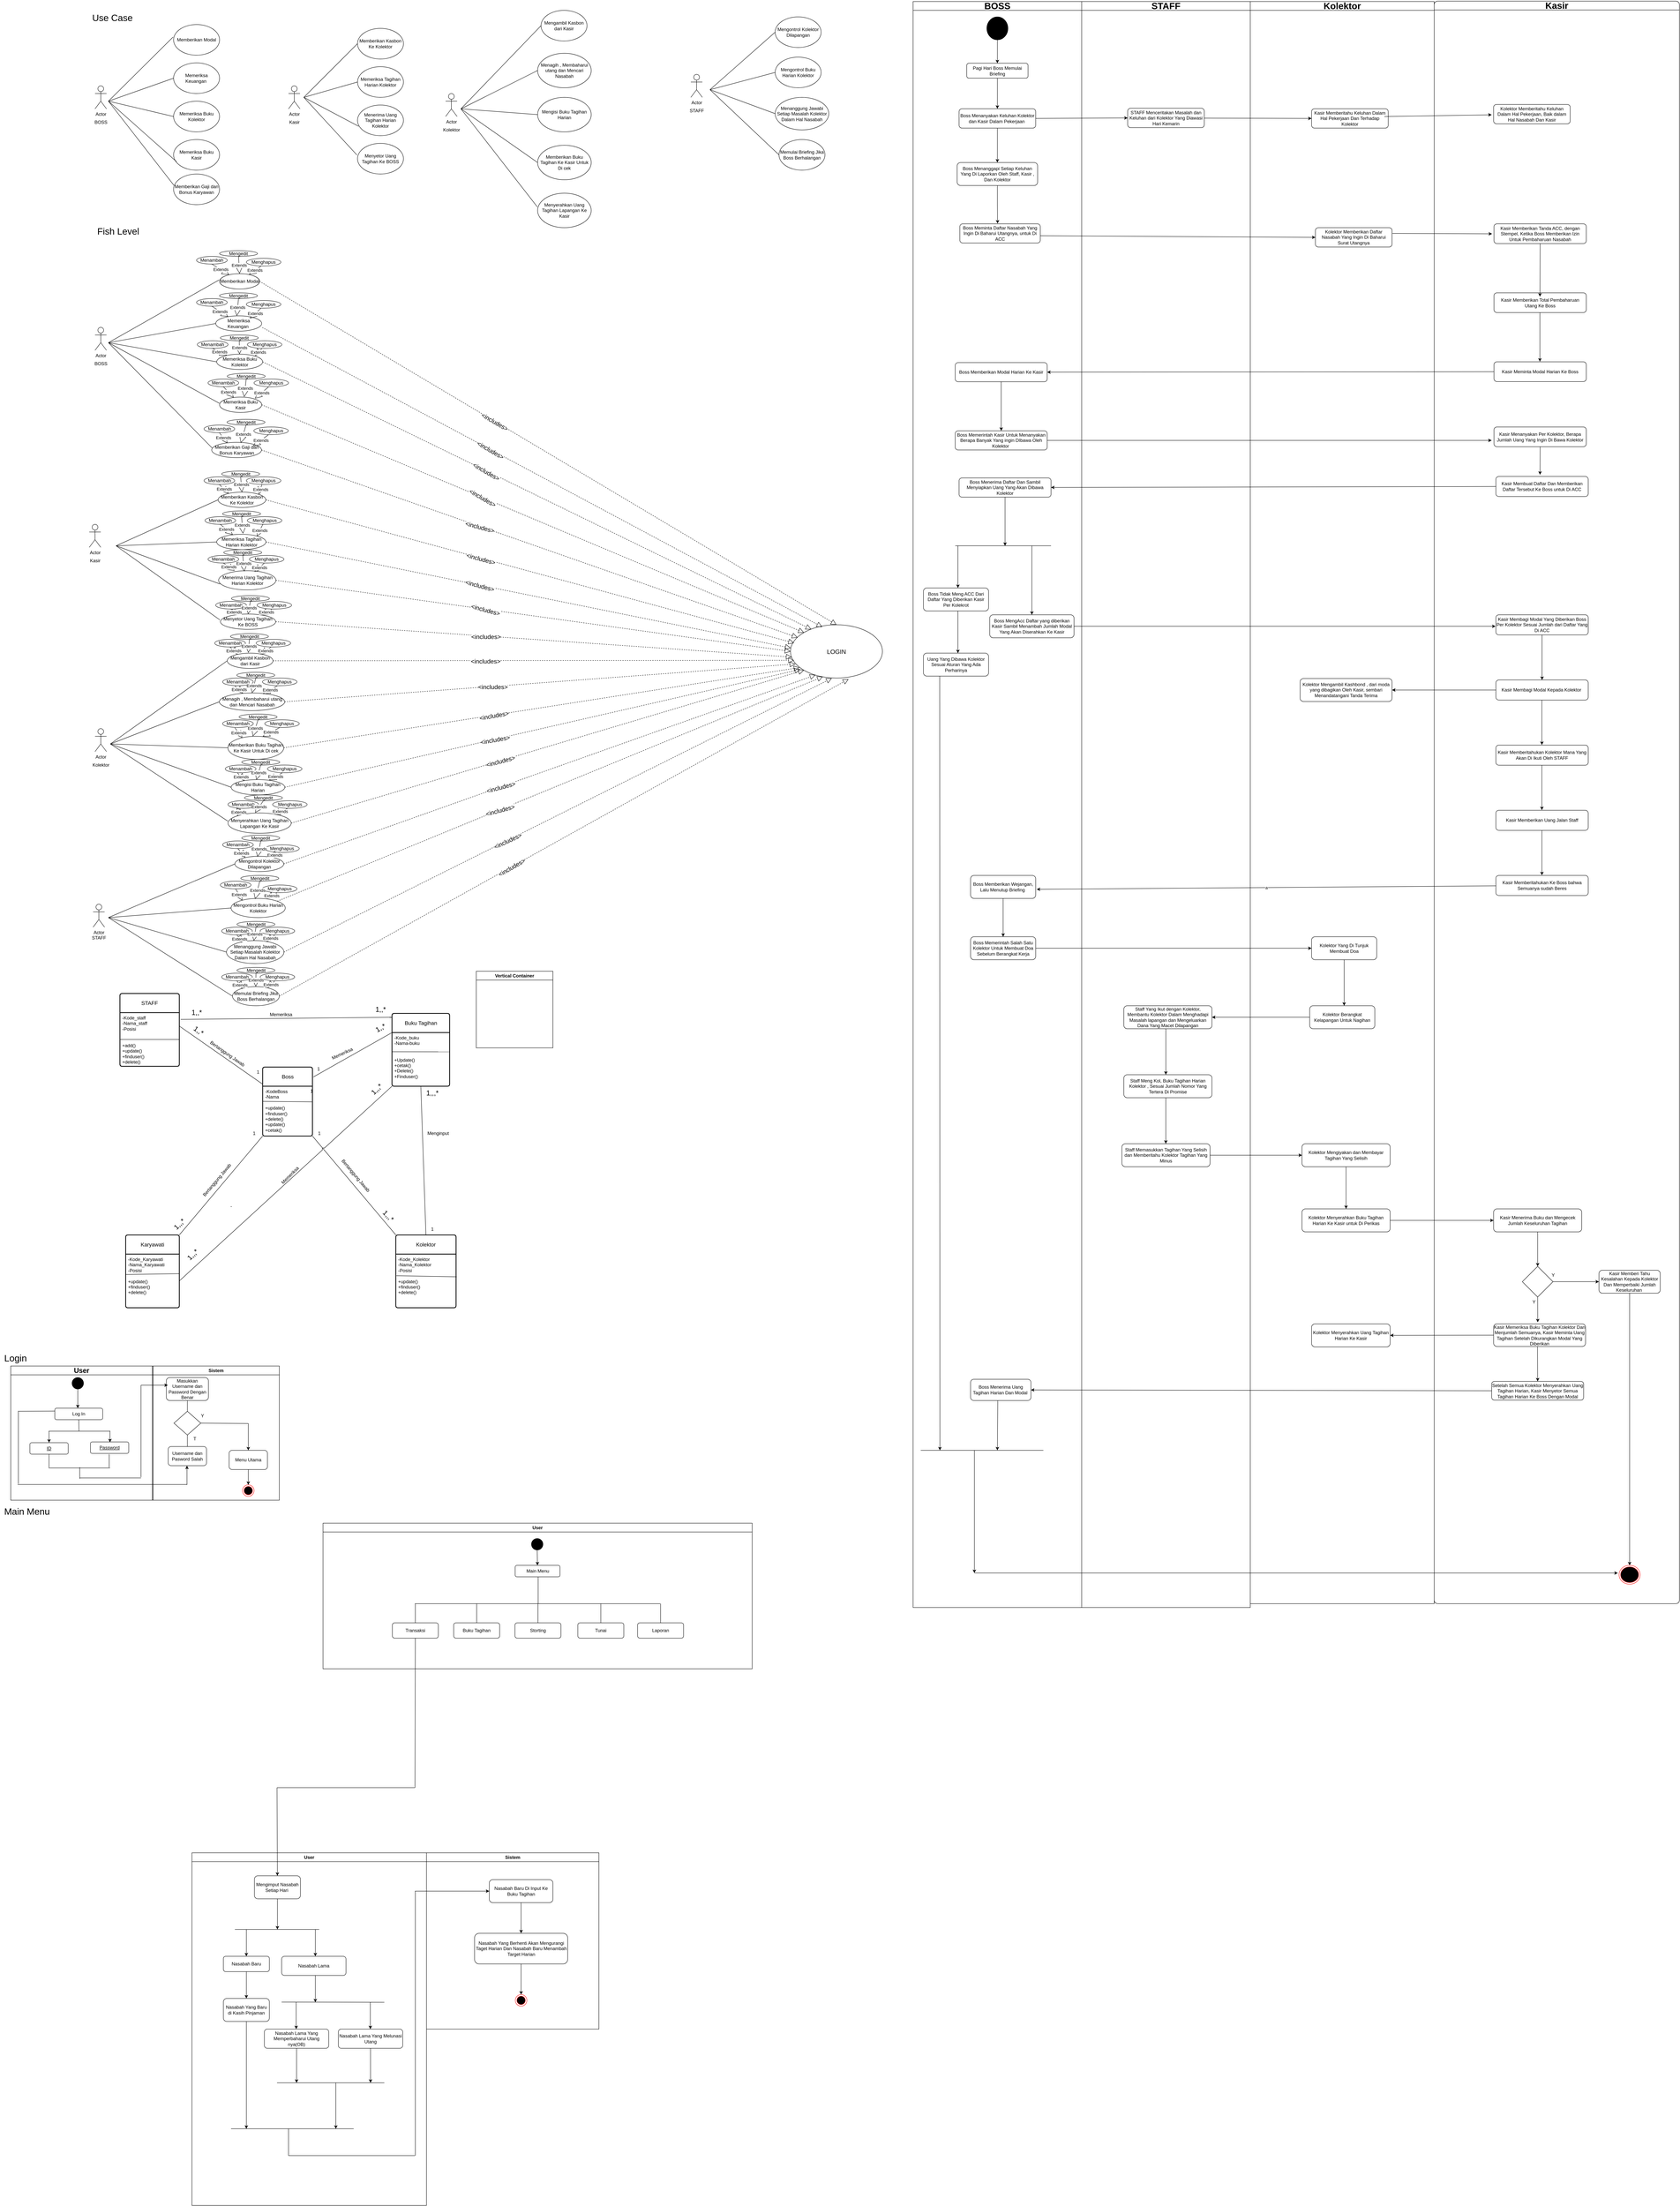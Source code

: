 <mxfile version="21.2.3" type="github">
  <diagram name="Page-1" id="ubmwu6Pek4q7jAlciyD4">
    <mxGraphModel dx="3224" dy="712" grid="1" gridSize="10" guides="1" tooltips="1" connect="1" arrows="1" fold="1" page="1" pageScale="1" pageWidth="850" pageHeight="1100" math="0" shadow="0">
      <root>
        <mxCell id="0" />
        <mxCell id="1" parent="0" />
        <mxCell id="V_F24EzPlMZrGyo3fj2X-1" value="Actor" style="shape=umlActor;verticalLabelPosition=bottom;verticalAlign=top;html=1;outlineConnect=0;" parent="1" vertex="1">
          <mxGeometry x="-675" y="240" width="30" height="60" as="geometry" />
        </mxCell>
        <mxCell id="V_F24EzPlMZrGyo3fj2X-2" value="BOSS" style="text;html=1;align=center;verticalAlign=middle;resizable=0;points=[];autosize=1;strokeColor=none;fillColor=none;" parent="1" vertex="1">
          <mxGeometry x="-690" y="320" width="60" height="30" as="geometry" />
        </mxCell>
        <mxCell id="V_F24EzPlMZrGyo3fj2X-3" value="Memberikan Modal" style="ellipse;whiteSpace=wrap;html=1;" parent="1" vertex="1">
          <mxGeometry x="-470" y="80" width="120" height="80" as="geometry" />
        </mxCell>
        <mxCell id="V_F24EzPlMZrGyo3fj2X-4" value="Memeriksa Keuangan&amp;nbsp;" style="ellipse;whiteSpace=wrap;html=1;" parent="1" vertex="1">
          <mxGeometry x="-470" y="180" width="120" height="80" as="geometry" />
        </mxCell>
        <mxCell id="V_F24EzPlMZrGyo3fj2X-5" value="Memeriksa Buku Kolektor" style="ellipse;whiteSpace=wrap;html=1;" parent="1" vertex="1">
          <mxGeometry x="-470" y="280" width="120" height="80" as="geometry" />
        </mxCell>
        <mxCell id="V_F24EzPlMZrGyo3fj2X-6" value="Memeriksa Buku Kasir" style="ellipse;whiteSpace=wrap;html=1;" parent="1" vertex="1">
          <mxGeometry x="-470" y="380" width="120" height="80" as="geometry" />
        </mxCell>
        <mxCell id="V_F24EzPlMZrGyo3fj2X-7" value="Memberikan Gaji dan Bonus Karyawan" style="ellipse;whiteSpace=wrap;html=1;" parent="1" vertex="1">
          <mxGeometry x="-470" y="470" width="120" height="80" as="geometry" />
        </mxCell>
        <mxCell id="V_F24EzPlMZrGyo3fj2X-8" value="" style="endArrow=none;html=1;rounded=0;exitX=-0.011;exitY=0.408;exitDx=0;exitDy=0;exitPerimeter=0;" parent="1" source="V_F24EzPlMZrGyo3fj2X-3" edge="1">
          <mxGeometry width="50" height="50" relative="1" as="geometry">
            <mxPoint x="-441" y="380" as="sourcePoint" />
            <mxPoint x="-640" y="280" as="targetPoint" />
          </mxGeometry>
        </mxCell>
        <mxCell id="V_F24EzPlMZrGyo3fj2X-9" value="" style="endArrow=none;html=1;rounded=0;exitX=0;exitY=0.5;exitDx=0;exitDy=0;" parent="1" source="V_F24EzPlMZrGyo3fj2X-4" edge="1">
          <mxGeometry width="50" height="50" relative="1" as="geometry">
            <mxPoint x="-461" y="123" as="sourcePoint" />
            <mxPoint x="-640" y="280" as="targetPoint" />
          </mxGeometry>
        </mxCell>
        <mxCell id="V_F24EzPlMZrGyo3fj2X-10" value="" style="endArrow=none;html=1;rounded=0;exitX=0;exitY=0.5;exitDx=0;exitDy=0;" parent="1" source="V_F24EzPlMZrGyo3fj2X-5" edge="1">
          <mxGeometry width="50" height="50" relative="1" as="geometry">
            <mxPoint x="-460" y="230" as="sourcePoint" />
            <mxPoint x="-640" y="280" as="targetPoint" />
          </mxGeometry>
        </mxCell>
        <mxCell id="V_F24EzPlMZrGyo3fj2X-11" value="" style="endArrow=none;html=1;rounded=0;exitX=0.063;exitY=0.72;exitDx=0;exitDy=0;exitPerimeter=0;" parent="1" source="V_F24EzPlMZrGyo3fj2X-6" edge="1">
          <mxGeometry width="50" height="50" relative="1" as="geometry">
            <mxPoint x="-460" y="330" as="sourcePoint" />
            <mxPoint x="-640" y="280" as="targetPoint" />
          </mxGeometry>
        </mxCell>
        <mxCell id="V_F24EzPlMZrGyo3fj2X-12" value="" style="endArrow=none;html=1;rounded=0;exitX=0.011;exitY=0.376;exitDx=0;exitDy=0;exitPerimeter=0;" parent="1" source="V_F24EzPlMZrGyo3fj2X-7" edge="1">
          <mxGeometry width="50" height="50" relative="1" as="geometry">
            <mxPoint x="-465" y="432" as="sourcePoint" />
            <mxPoint x="-640" y="280" as="targetPoint" />
          </mxGeometry>
        </mxCell>
        <mxCell id="V_F24EzPlMZrGyo3fj2X-13" value="Actor" style="shape=umlActor;verticalLabelPosition=bottom;verticalAlign=top;html=1;outlineConnect=0;" parent="1" vertex="1">
          <mxGeometry x="-170" y="240" width="30" height="60" as="geometry" />
        </mxCell>
        <mxCell id="V_F24EzPlMZrGyo3fj2X-14" value="Kasir" style="text;html=1;align=center;verticalAlign=middle;resizable=0;points=[];autosize=1;strokeColor=none;fillColor=none;" parent="1" vertex="1">
          <mxGeometry x="-180" y="320" width="50" height="30" as="geometry" />
        </mxCell>
        <mxCell id="V_F24EzPlMZrGyo3fj2X-15" value="Memberikan Kasbon Ke Kolektor" style="ellipse;whiteSpace=wrap;html=1;" parent="1" vertex="1">
          <mxGeometry x="10" y="90" width="120" height="80" as="geometry" />
        </mxCell>
        <mxCell id="V_F24EzPlMZrGyo3fj2X-16" value="Memeriksa Tagihan Harian Kolektor" style="ellipse;whiteSpace=wrap;html=1;" parent="1" vertex="1">
          <mxGeometry x="10" y="190" width="120" height="80" as="geometry" />
        </mxCell>
        <mxCell id="V_F24EzPlMZrGyo3fj2X-17" value="Menerima Uang Tagihan Harian Kolektor" style="ellipse;whiteSpace=wrap;html=1;" parent="1" vertex="1">
          <mxGeometry x="10" y="290" width="120" height="80" as="geometry" />
        </mxCell>
        <mxCell id="V_F24EzPlMZrGyo3fj2X-18" value="Menyetor Uang Tagihan Ke BOSS" style="ellipse;whiteSpace=wrap;html=1;" parent="1" vertex="1">
          <mxGeometry x="10" y="390" width="120" height="80" as="geometry" />
        </mxCell>
        <mxCell id="V_F24EzPlMZrGyo3fj2X-19" value="" style="endArrow=none;html=1;rounded=0;exitX=0;exitY=0.5;exitDx=0;exitDy=0;" parent="1" source="V_F24EzPlMZrGyo3fj2X-15" edge="1">
          <mxGeometry width="50" height="50" relative="1" as="geometry">
            <mxPoint x="-431" y="133" as="sourcePoint" />
            <mxPoint x="-130" y="270" as="targetPoint" />
          </mxGeometry>
        </mxCell>
        <mxCell id="V_F24EzPlMZrGyo3fj2X-20" value="" style="endArrow=none;html=1;rounded=0;exitX=0;exitY=0.5;exitDx=0;exitDy=0;" parent="1" source="V_F24EzPlMZrGyo3fj2X-16" edge="1">
          <mxGeometry width="50" height="50" relative="1" as="geometry">
            <mxPoint x="20" y="140" as="sourcePoint" />
            <mxPoint x="-130" y="270" as="targetPoint" />
          </mxGeometry>
        </mxCell>
        <mxCell id="V_F24EzPlMZrGyo3fj2X-21" value="" style="endArrow=none;html=1;rounded=0;exitX=0.026;exitY=0.695;exitDx=0;exitDy=0;exitPerimeter=0;" parent="1" source="V_F24EzPlMZrGyo3fj2X-17" edge="1">
          <mxGeometry width="50" height="50" relative="1" as="geometry">
            <mxPoint x="20" y="240" as="sourcePoint" />
            <mxPoint x="-130" y="270" as="targetPoint" />
          </mxGeometry>
        </mxCell>
        <mxCell id="V_F24EzPlMZrGyo3fj2X-22" value="" style="endArrow=none;html=1;rounded=0;exitX=-0.011;exitY=0.382;exitDx=0;exitDy=0;exitPerimeter=0;" parent="1" source="V_F24EzPlMZrGyo3fj2X-18" edge="1">
          <mxGeometry width="50" height="50" relative="1" as="geometry">
            <mxPoint x="23" y="356" as="sourcePoint" />
            <mxPoint x="-130" y="270" as="targetPoint" />
          </mxGeometry>
        </mxCell>
        <mxCell id="V_F24EzPlMZrGyo3fj2X-23" value="Actor" style="shape=umlActor;verticalLabelPosition=bottom;verticalAlign=top;html=1;outlineConnect=0;" parent="1" vertex="1">
          <mxGeometry x="240" y="260" width="30" height="60" as="geometry" />
        </mxCell>
        <mxCell id="V_F24EzPlMZrGyo3fj2X-24" value="Kolektor" style="text;html=1;align=center;verticalAlign=middle;resizable=0;points=[];autosize=1;strokeColor=none;fillColor=none;" parent="1" vertex="1">
          <mxGeometry x="220" y="340" width="70" height="30" as="geometry" />
        </mxCell>
        <mxCell id="V_F24EzPlMZrGyo3fj2X-25" value="Mengambil Kasbon dari Kasir" style="ellipse;whiteSpace=wrap;html=1;" parent="1" vertex="1">
          <mxGeometry x="489" y="43" width="120" height="80" as="geometry" />
        </mxCell>
        <mxCell id="V_F24EzPlMZrGyo3fj2X-26" value="Menagih , Membaharui utang dan Mencari Nasabah" style="ellipse;whiteSpace=wrap;html=1;" parent="1" vertex="1">
          <mxGeometry x="480" y="155" width="140" height="90" as="geometry" />
        </mxCell>
        <mxCell id="V_F24EzPlMZrGyo3fj2X-27" value="Mengisi Buku Tagihan Harian" style="ellipse;whiteSpace=wrap;html=1;" parent="1" vertex="1">
          <mxGeometry x="480" y="270" width="140" height="90" as="geometry" />
        </mxCell>
        <mxCell id="V_F24EzPlMZrGyo3fj2X-28" value="Memberikan Buku Tagihan Ke Kasir Untuk Di cek" style="ellipse;whiteSpace=wrap;html=1;" parent="1" vertex="1">
          <mxGeometry x="480" y="395" width="140" height="90" as="geometry" />
        </mxCell>
        <mxCell id="V_F24EzPlMZrGyo3fj2X-29" value="Menyerahkan Uang Tagihan Lapangan Ke Kasir" style="ellipse;whiteSpace=wrap;html=1;" parent="1" vertex="1">
          <mxGeometry x="480" y="520" width="140" height="90" as="geometry" />
        </mxCell>
        <mxCell id="V_F24EzPlMZrGyo3fj2X-30" value="" style="endArrow=none;html=1;rounded=0;entryX=0;entryY=0.5;entryDx=0;entryDy=0;" parent="1" target="V_F24EzPlMZrGyo3fj2X-25" edge="1">
          <mxGeometry width="50" height="50" relative="1" as="geometry">
            <mxPoint x="280" y="300" as="sourcePoint" />
            <mxPoint x="620" y="290" as="targetPoint" />
          </mxGeometry>
        </mxCell>
        <mxCell id="V_F24EzPlMZrGyo3fj2X-31" value="" style="endArrow=none;html=1;rounded=0;entryX=0;entryY=0.5;entryDx=0;entryDy=0;" parent="1" target="V_F24EzPlMZrGyo3fj2X-26" edge="1">
          <mxGeometry width="50" height="50" relative="1" as="geometry">
            <mxPoint x="280" y="300" as="sourcePoint" />
            <mxPoint x="490" y="90" as="targetPoint" />
          </mxGeometry>
        </mxCell>
        <mxCell id="V_F24EzPlMZrGyo3fj2X-32" value="" style="endArrow=none;html=1;rounded=0;entryX=0;entryY=0.5;entryDx=0;entryDy=0;" parent="1" target="V_F24EzPlMZrGyo3fj2X-27" edge="1">
          <mxGeometry width="50" height="50" relative="1" as="geometry">
            <mxPoint x="280" y="300" as="sourcePoint" />
            <mxPoint x="490" y="210" as="targetPoint" />
          </mxGeometry>
        </mxCell>
        <mxCell id="V_F24EzPlMZrGyo3fj2X-33" value="" style="endArrow=none;html=1;rounded=0;entryX=0;entryY=0.5;entryDx=0;entryDy=0;" parent="1" target="V_F24EzPlMZrGyo3fj2X-28" edge="1">
          <mxGeometry width="50" height="50" relative="1" as="geometry">
            <mxPoint x="280" y="300" as="sourcePoint" />
            <mxPoint x="490" y="325" as="targetPoint" />
          </mxGeometry>
        </mxCell>
        <mxCell id="V_F24EzPlMZrGyo3fj2X-34" value="" style="endArrow=none;html=1;rounded=0;entryX=-0.005;entryY=0.398;entryDx=0;entryDy=0;entryPerimeter=0;" parent="1" target="V_F24EzPlMZrGyo3fj2X-29" edge="1">
          <mxGeometry width="50" height="50" relative="1" as="geometry">
            <mxPoint x="280" y="300" as="sourcePoint" />
            <mxPoint x="490" y="450" as="targetPoint" />
          </mxGeometry>
        </mxCell>
        <mxCell id="V_F24EzPlMZrGyo3fj2X-35" value="&lt;font style=&quot;font-size: 24px;&quot;&gt;Use Case&lt;/font&gt;" style="text;html=1;align=center;verticalAlign=middle;resizable=0;points=[];autosize=1;strokeColor=none;fillColor=none;" parent="1" vertex="1">
          <mxGeometry x="-695" y="43" width="130" height="40" as="geometry" />
        </mxCell>
        <mxCell id="V_F24EzPlMZrGyo3fj2X-36" value="&lt;font style=&quot;font-size: 24px;&quot;&gt;Fish Level&lt;/font&gt;" style="text;html=1;align=center;verticalAlign=middle;resizable=0;points=[];autosize=1;strokeColor=none;fillColor=none;" parent="1" vertex="1">
          <mxGeometry x="-680" y="600" width="130" height="40" as="geometry" />
        </mxCell>
        <mxCell id="V_F24EzPlMZrGyo3fj2X-37" value="Actor" style="shape=umlActor;verticalLabelPosition=bottom;verticalAlign=top;html=1;outlineConnect=0;" parent="1" vertex="1">
          <mxGeometry x="-675" y="870" width="30" height="60" as="geometry" />
        </mxCell>
        <mxCell id="V_F24EzPlMZrGyo3fj2X-38" value="BOSS" style="text;html=1;align=center;verticalAlign=middle;resizable=0;points=[];autosize=1;strokeColor=none;fillColor=none;" parent="1" vertex="1">
          <mxGeometry x="-690" y="950" width="60" height="30" as="geometry" />
        </mxCell>
        <mxCell id="V_F24EzPlMZrGyo3fj2X-39" value="Memeriksa Keuangan&amp;nbsp;" style="ellipse;whiteSpace=wrap;html=1;" parent="1" vertex="1">
          <mxGeometry x="-360" y="840" width="120" height="40" as="geometry" />
        </mxCell>
        <mxCell id="V_F24EzPlMZrGyo3fj2X-40" value="Memeriksa Buku Kolektor" style="ellipse;whiteSpace=wrap;html=1;" parent="1" vertex="1">
          <mxGeometry x="-357.5" y="940" width="120" height="40" as="geometry" />
        </mxCell>
        <mxCell id="V_F24EzPlMZrGyo3fj2X-41" value="Memeriksa Buku Kasir" style="ellipse;whiteSpace=wrap;html=1;" parent="1" vertex="1">
          <mxGeometry x="-350" y="1052" width="110" height="40" as="geometry" />
        </mxCell>
        <mxCell id="V_F24EzPlMZrGyo3fj2X-42" value="Memberikan Gaji dan Bonus Karyawan" style="ellipse;whiteSpace=wrap;html=1;" parent="1" vertex="1">
          <mxGeometry x="-370.5" y="1170" width="130" height="40" as="geometry" />
        </mxCell>
        <mxCell id="V_F24EzPlMZrGyo3fj2X-43" value="" style="endArrow=none;html=1;rounded=0;exitX=-0.011;exitY=0.408;exitDx=0;exitDy=0;exitPerimeter=0;" parent="1" source="V_F24EzPlMZrGyo3fj2X-48" edge="1">
          <mxGeometry width="50" height="50" relative="1" as="geometry">
            <mxPoint x="-441" y="1010" as="sourcePoint" />
            <mxPoint x="-640" y="910" as="targetPoint" />
          </mxGeometry>
        </mxCell>
        <mxCell id="V_F24EzPlMZrGyo3fj2X-44" value="" style="endArrow=none;html=1;rounded=0;exitX=0;exitY=0.5;exitDx=0;exitDy=0;" parent="1" source="V_F24EzPlMZrGyo3fj2X-39" edge="1">
          <mxGeometry width="50" height="50" relative="1" as="geometry">
            <mxPoint x="-461" y="753" as="sourcePoint" />
            <mxPoint x="-640" y="910" as="targetPoint" />
          </mxGeometry>
        </mxCell>
        <mxCell id="V_F24EzPlMZrGyo3fj2X-45" value="" style="endArrow=none;html=1;rounded=0;exitX=0;exitY=0.5;exitDx=0;exitDy=0;" parent="1" source="V_F24EzPlMZrGyo3fj2X-40" edge="1">
          <mxGeometry width="50" height="50" relative="1" as="geometry">
            <mxPoint x="-460" y="860" as="sourcePoint" />
            <mxPoint x="-640" y="910" as="targetPoint" />
          </mxGeometry>
        </mxCell>
        <mxCell id="V_F24EzPlMZrGyo3fj2X-46" value="" style="endArrow=none;html=1;rounded=0;exitX=-0.005;exitY=0.404;exitDx=0;exitDy=0;exitPerimeter=0;" parent="1" source="V_F24EzPlMZrGyo3fj2X-41" edge="1">
          <mxGeometry width="50" height="50" relative="1" as="geometry">
            <mxPoint x="-460" y="960" as="sourcePoint" />
            <mxPoint x="-640" y="910" as="targetPoint" />
          </mxGeometry>
        </mxCell>
        <mxCell id="V_F24EzPlMZrGyo3fj2X-47" value="" style="endArrow=none;html=1;rounded=0;exitX=0.011;exitY=0.376;exitDx=0;exitDy=0;exitPerimeter=0;" parent="1" source="V_F24EzPlMZrGyo3fj2X-42" edge="1">
          <mxGeometry width="50" height="50" relative="1" as="geometry">
            <mxPoint x="-465" y="1062" as="sourcePoint" />
            <mxPoint x="-640" y="910" as="targetPoint" />
          </mxGeometry>
        </mxCell>
        <mxCell id="V_F24EzPlMZrGyo3fj2X-48" value="Memberikan Modal" style="ellipse;whiteSpace=wrap;html=1;" parent="1" vertex="1">
          <mxGeometry x="-350" y="730" width="104.5" height="40" as="geometry" />
        </mxCell>
        <mxCell id="V_F24EzPlMZrGyo3fj2X-49" value="Extends" style="endArrow=block;endSize=16;endFill=0;html=1;rounded=0;exitX=0.5;exitY=1;exitDx=0;exitDy=0;" parent="1" source="V_F24EzPlMZrGyo3fj2X-52" target="V_F24EzPlMZrGyo3fj2X-48" edge="1">
          <mxGeometry width="160" relative="1" as="geometry">
            <mxPoint x="118" y="1180" as="sourcePoint" />
            <mxPoint x="-348" y="734" as="targetPoint" />
          </mxGeometry>
        </mxCell>
        <mxCell id="V_F24EzPlMZrGyo3fj2X-50" value="Mengedit" style="ellipse;whiteSpace=wrap;html=1;" parent="1" vertex="1">
          <mxGeometry x="-350" y="670" width="99" height="15" as="geometry" />
        </mxCell>
        <mxCell id="V_F24EzPlMZrGyo3fj2X-51" value="Menghapus" style="ellipse;whiteSpace=wrap;html=1;" parent="1" vertex="1">
          <mxGeometry x="-280" y="690" width="90" height="20" as="geometry" />
        </mxCell>
        <mxCell id="V_F24EzPlMZrGyo3fj2X-52" value="Menambah" style="ellipse;whiteSpace=wrap;html=1;" parent="1" vertex="1">
          <mxGeometry x="-410" y="685" width="80" height="20" as="geometry" />
        </mxCell>
        <mxCell id="V_F24EzPlMZrGyo3fj2X-53" value="Extends" style="endArrow=block;endSize=16;endFill=0;html=1;rounded=0;exitX=0.5;exitY=1;exitDx=0;exitDy=0;entryX=0.5;entryY=0;entryDx=0;entryDy=0;" parent="1" source="V_F24EzPlMZrGyo3fj2X-50" target="V_F24EzPlMZrGyo3fj2X-48" edge="1">
          <mxGeometry x="0.015" width="160" relative="1" as="geometry">
            <mxPoint x="-270" y="625" as="sourcePoint" />
            <mxPoint x="-295.25" y="729" as="targetPoint" />
            <mxPoint as="offset" />
          </mxGeometry>
        </mxCell>
        <mxCell id="V_F24EzPlMZrGyo3fj2X-54" value="Extends" style="endArrow=block;endSize=16;endFill=0;html=1;rounded=0;exitX=0.42;exitY=1.022;exitDx=0;exitDy=0;exitPerimeter=0;" parent="1" source="V_F24EzPlMZrGyo3fj2X-51" target="V_F24EzPlMZrGyo3fj2X-48" edge="1">
          <mxGeometry width="160" relative="1" as="geometry">
            <mxPoint x="-215.0" y="705" as="sourcePoint" />
            <mxPoint x="-246.25" y="731" as="targetPoint" />
          </mxGeometry>
        </mxCell>
        <mxCell id="F44c-kOGHu8RSJYAFivu-8" value="Extends" style="endArrow=block;endSize=16;endFill=0;html=1;rounded=0;exitX=0.5;exitY=1;exitDx=0;exitDy=0;" parent="1" target="V_F24EzPlMZrGyo3fj2X-39" edge="1">
          <mxGeometry width="160" relative="1" as="geometry">
            <mxPoint x="-370" y="815" as="sourcePoint" />
            <mxPoint x="-338" y="847" as="targetPoint" />
          </mxGeometry>
        </mxCell>
        <mxCell id="F44c-kOGHu8RSJYAFivu-9" value="Mengedit" style="ellipse;whiteSpace=wrap;html=1;" parent="1" vertex="1">
          <mxGeometry x="-350" y="780" width="99" height="15" as="geometry" />
        </mxCell>
        <mxCell id="F44c-kOGHu8RSJYAFivu-10" value="Menghapus" style="ellipse;whiteSpace=wrap;html=1;" parent="1" vertex="1">
          <mxGeometry x="-280" y="800" width="90" height="20" as="geometry" />
        </mxCell>
        <mxCell id="F44c-kOGHu8RSJYAFivu-11" value="Menambah" style="ellipse;whiteSpace=wrap;html=1;" parent="1" vertex="1">
          <mxGeometry x="-410" y="795" width="80" height="20" as="geometry" />
        </mxCell>
        <mxCell id="F44c-kOGHu8RSJYAFivu-12" value="Extends" style="endArrow=block;endSize=16;endFill=0;html=1;rounded=0;exitX=0.5;exitY=1;exitDx=0;exitDy=0;entryX=0.5;entryY=0;entryDx=0;entryDy=0;" parent="1" source="F44c-kOGHu8RSJYAFivu-9" edge="1">
          <mxGeometry x="0.015" width="160" relative="1" as="geometry">
            <mxPoint x="-270" y="735" as="sourcePoint" />
            <mxPoint x="-305" y="840" as="targetPoint" />
            <mxPoint as="offset" />
          </mxGeometry>
        </mxCell>
        <mxCell id="F44c-kOGHu8RSJYAFivu-13" value="Extends" style="endArrow=block;endSize=16;endFill=0;html=1;rounded=0;exitX=0.42;exitY=1.022;exitDx=0;exitDy=0;exitPerimeter=0;" parent="1" source="F44c-kOGHu8RSJYAFivu-10" edge="1">
          <mxGeometry width="160" relative="1" as="geometry">
            <mxPoint x="-215.0" y="815" as="sourcePoint" />
            <mxPoint x="-271" y="847" as="targetPoint" />
          </mxGeometry>
        </mxCell>
        <mxCell id="F44c-kOGHu8RSJYAFivu-16" value="Extends" style="endArrow=block;endSize=16;endFill=0;html=1;rounded=0;exitX=0.5;exitY=1;exitDx=0;exitDy=0;" parent="1" source="F44c-kOGHu8RSJYAFivu-19" target="V_F24EzPlMZrGyo3fj2X-40" edge="1">
          <mxGeometry width="160" relative="1" as="geometry">
            <mxPoint x="120" y="1400" as="sourcePoint" />
            <mxPoint x="-347.5" y="960" as="targetPoint" />
          </mxGeometry>
        </mxCell>
        <mxCell id="F44c-kOGHu8RSJYAFivu-17" value="Mengedit" style="ellipse;whiteSpace=wrap;html=1;" parent="1" vertex="1">
          <mxGeometry x="-348" y="890" width="99" height="15" as="geometry" />
        </mxCell>
        <mxCell id="F44c-kOGHu8RSJYAFivu-18" value="Menghapus" style="ellipse;whiteSpace=wrap;html=1;" parent="1" vertex="1">
          <mxGeometry x="-277.5" y="905" width="90" height="20" as="geometry" />
        </mxCell>
        <mxCell id="F44c-kOGHu8RSJYAFivu-19" value="Menambah" style="ellipse;whiteSpace=wrap;html=1;" parent="1" vertex="1">
          <mxGeometry x="-408" y="905" width="80" height="20" as="geometry" />
        </mxCell>
        <mxCell id="F44c-kOGHu8RSJYAFivu-20" value="Extends" style="endArrow=block;endSize=16;endFill=0;html=1;rounded=0;exitX=0.5;exitY=1;exitDx=0;exitDy=0;" parent="1" source="F44c-kOGHu8RSJYAFivu-17" target="V_F24EzPlMZrGyo3fj2X-40" edge="1">
          <mxGeometry x="0.015" width="160" relative="1" as="geometry">
            <mxPoint x="-268" y="845" as="sourcePoint" />
            <mxPoint x="-303" y="950" as="targetPoint" />
            <mxPoint as="offset" />
          </mxGeometry>
        </mxCell>
        <mxCell id="F44c-kOGHu8RSJYAFivu-21" value="Extends" style="endArrow=block;endSize=16;endFill=0;html=1;rounded=0;exitX=0.42;exitY=1.022;exitDx=0;exitDy=0;exitPerimeter=0;entryX=0.834;entryY=0.115;entryDx=0;entryDy=0;entryPerimeter=0;" parent="1" source="F44c-kOGHu8RSJYAFivu-18" target="V_F24EzPlMZrGyo3fj2X-40" edge="1">
          <mxGeometry width="160" relative="1" as="geometry">
            <mxPoint x="-213.0" y="925" as="sourcePoint" />
            <mxPoint x="-269" y="957" as="targetPoint" />
          </mxGeometry>
        </mxCell>
        <mxCell id="F44c-kOGHu8RSJYAFivu-22" value="Extends" style="endArrow=block;endSize=16;endFill=0;html=1;rounded=0;exitX=0.5;exitY=1;exitDx=0;exitDy=0;" parent="1" source="F44c-kOGHu8RSJYAFivu-25" target="V_F24EzPlMZrGyo3fj2X-41" edge="1">
          <mxGeometry width="160" relative="1" as="geometry">
            <mxPoint x="138" y="1495" as="sourcePoint" />
            <mxPoint x="-318" y="1052" as="targetPoint" />
          </mxGeometry>
        </mxCell>
        <mxCell id="F44c-kOGHu8RSJYAFivu-23" value="Mengedit" style="ellipse;whiteSpace=wrap;html=1;" parent="1" vertex="1">
          <mxGeometry x="-330" y="990" width="99" height="15" as="geometry" />
        </mxCell>
        <mxCell id="F44c-kOGHu8RSJYAFivu-24" value="Menghapus" style="ellipse;whiteSpace=wrap;html=1;" parent="1" vertex="1">
          <mxGeometry x="-260" y="1005" width="90" height="20" as="geometry" />
        </mxCell>
        <mxCell id="F44c-kOGHu8RSJYAFivu-25" value="Menambah" style="ellipse;whiteSpace=wrap;html=1;" parent="1" vertex="1">
          <mxGeometry x="-380" y="1005" width="80" height="20" as="geometry" />
        </mxCell>
        <mxCell id="F44c-kOGHu8RSJYAFivu-26" value="Extends" style="endArrow=block;endSize=16;endFill=0;html=1;rounded=0;exitX=0.5;exitY=1;exitDx=0;exitDy=0;entryX=0.585;entryY=-0.012;entryDx=0;entryDy=0;entryPerimeter=0;" parent="1" source="F44c-kOGHu8RSJYAFivu-23" target="V_F24EzPlMZrGyo3fj2X-41" edge="1">
          <mxGeometry x="0.015" width="160" relative="1" as="geometry">
            <mxPoint x="-250" y="940" as="sourcePoint" />
            <mxPoint x="-285" y="1045" as="targetPoint" />
            <mxPoint as="offset" />
          </mxGeometry>
        </mxCell>
        <mxCell id="F44c-kOGHu8RSJYAFivu-27" value="Extends" style="endArrow=block;endSize=16;endFill=0;html=1;rounded=0;exitX=0.42;exitY=1.022;exitDx=0;exitDy=0;exitPerimeter=0;entryX=0.84;entryY=0.095;entryDx=0;entryDy=0;entryPerimeter=0;" parent="1" source="F44c-kOGHu8RSJYAFivu-24" target="V_F24EzPlMZrGyo3fj2X-41" edge="1">
          <mxGeometry width="160" relative="1" as="geometry">
            <mxPoint x="-195.0" y="1020" as="sourcePoint" />
            <mxPoint x="-251" y="1052" as="targetPoint" />
          </mxGeometry>
        </mxCell>
        <mxCell id="F44c-kOGHu8RSJYAFivu-28" value="Extends" style="endArrow=block;endSize=16;endFill=0;html=1;rounded=0;exitX=0.5;exitY=1;exitDx=0;exitDy=0;entryX=0.317;entryY=0.05;entryDx=0;entryDy=0;entryPerimeter=0;" parent="1" source="F44c-kOGHu8RSJYAFivu-31" target="V_F24EzPlMZrGyo3fj2X-42" edge="1">
          <mxGeometry width="160" relative="1" as="geometry">
            <mxPoint x="137.5" y="1620" as="sourcePoint" />
            <mxPoint x="-318.5" y="1177" as="targetPoint" />
          </mxGeometry>
        </mxCell>
        <mxCell id="F44c-kOGHu8RSJYAFivu-29" value="Mengedit" style="ellipse;whiteSpace=wrap;html=1;" parent="1" vertex="1">
          <mxGeometry x="-330.5" y="1110" width="99" height="15" as="geometry" />
        </mxCell>
        <mxCell id="F44c-kOGHu8RSJYAFivu-30" value="Menghapus" style="ellipse;whiteSpace=wrap;html=1;" parent="1" vertex="1">
          <mxGeometry x="-260.5" y="1130" width="90" height="20" as="geometry" />
        </mxCell>
        <mxCell id="F44c-kOGHu8RSJYAFivu-31" value="Menambah" style="ellipse;whiteSpace=wrap;html=1;" parent="1" vertex="1">
          <mxGeometry x="-390.5" y="1125" width="80" height="20" as="geometry" />
        </mxCell>
        <mxCell id="F44c-kOGHu8RSJYAFivu-32" value="Extends" style="endArrow=block;endSize=16;endFill=0;html=1;rounded=0;exitX=0.5;exitY=1;exitDx=0;exitDy=0;entryX=0.585;entryY=0.041;entryDx=0;entryDy=0;entryPerimeter=0;" parent="1" source="F44c-kOGHu8RSJYAFivu-29" target="V_F24EzPlMZrGyo3fj2X-42" edge="1">
          <mxGeometry x="0.015" width="160" relative="1" as="geometry">
            <mxPoint x="-250.5" y="1065" as="sourcePoint" />
            <mxPoint x="-285.5" y="1170" as="targetPoint" />
            <mxPoint as="offset" />
          </mxGeometry>
        </mxCell>
        <mxCell id="F44c-kOGHu8RSJYAFivu-33" value="Extends" style="endArrow=block;endSize=16;endFill=0;html=1;rounded=0;exitX=0.42;exitY=1.022;exitDx=0;exitDy=0;exitPerimeter=0;entryX=0.833;entryY=0.25;entryDx=0;entryDy=0;entryPerimeter=0;" parent="1" source="F44c-kOGHu8RSJYAFivu-30" target="V_F24EzPlMZrGyo3fj2X-42" edge="1">
          <mxGeometry width="160" relative="1" as="geometry">
            <mxPoint x="-195.5" y="1145" as="sourcePoint" />
            <mxPoint x="-251.5" y="1177" as="targetPoint" />
          </mxGeometry>
        </mxCell>
        <mxCell id="F44c-kOGHu8RSJYAFivu-34" value="Actor" style="shape=umlActor;verticalLabelPosition=bottom;verticalAlign=top;html=1;outlineConnect=0;" parent="1" vertex="1">
          <mxGeometry x="-690" y="1384" width="30" height="60" as="geometry" />
        </mxCell>
        <mxCell id="F44c-kOGHu8RSJYAFivu-35" value="Kasir" style="text;html=1;align=center;verticalAlign=middle;resizable=0;points=[];autosize=1;strokeColor=none;fillColor=none;" parent="1" vertex="1">
          <mxGeometry x="-700" y="1464" width="50" height="30" as="geometry" />
        </mxCell>
        <mxCell id="F44c-kOGHu8RSJYAFivu-36" value="Memberikan Kasbon Ke Kolektor" style="ellipse;whiteSpace=wrap;html=1;" parent="1" vertex="1">
          <mxGeometry x="-353.75" y="1300" width="124.5" height="40" as="geometry" />
        </mxCell>
        <mxCell id="F44c-kOGHu8RSJYAFivu-37" value="Memeriksa Tagihan Harian Kolektor" style="ellipse;whiteSpace=wrap;html=1;" parent="1" vertex="1">
          <mxGeometry x="-357.5" y="1410" width="128.5" height="40" as="geometry" />
        </mxCell>
        <mxCell id="F44c-kOGHu8RSJYAFivu-38" value="Menerima Uang Tagihan Harian Kolektor" style="ellipse;whiteSpace=wrap;html=1;" parent="1" vertex="1">
          <mxGeometry x="-352.5" y="1505" width="149.5" height="50" as="geometry" />
        </mxCell>
        <mxCell id="F44c-kOGHu8RSJYAFivu-39" value="Menyetor Uang Tagihan Ke BOSS" style="ellipse;whiteSpace=wrap;html=1;" parent="1" vertex="1">
          <mxGeometry x="-347.75" y="1618" width="144.25" height="40" as="geometry" />
        </mxCell>
        <mxCell id="F44c-kOGHu8RSJYAFivu-40" value="" style="endArrow=none;html=1;rounded=0;exitX=0;exitY=0.5;exitDx=0;exitDy=0;" parent="1" source="F44c-kOGHu8RSJYAFivu-36" edge="1">
          <mxGeometry width="50" height="50" relative="1" as="geometry">
            <mxPoint x="-831" y="1293" as="sourcePoint" />
            <mxPoint x="-620" y="1440" as="targetPoint" />
          </mxGeometry>
        </mxCell>
        <mxCell id="F44c-kOGHu8RSJYAFivu-41" value="" style="endArrow=none;html=1;rounded=0;exitX=0;exitY=0.5;exitDx=0;exitDy=0;" parent="1" source="F44c-kOGHu8RSJYAFivu-37" edge="1">
          <mxGeometry width="50" height="50" relative="1" as="geometry">
            <mxPoint x="-380" y="1300" as="sourcePoint" />
            <mxPoint x="-620" y="1440" as="targetPoint" />
          </mxGeometry>
        </mxCell>
        <mxCell id="F44c-kOGHu8RSJYAFivu-42" value="" style="endArrow=none;html=1;rounded=0;exitX=0.026;exitY=0.695;exitDx=0;exitDy=0;exitPerimeter=0;" parent="1" source="F44c-kOGHu8RSJYAFivu-38" edge="1">
          <mxGeometry width="50" height="50" relative="1" as="geometry">
            <mxPoint x="-380" y="1400" as="sourcePoint" />
            <mxPoint x="-620" y="1440" as="targetPoint" />
          </mxGeometry>
        </mxCell>
        <mxCell id="F44c-kOGHu8RSJYAFivu-43" value="" style="endArrow=none;html=1;rounded=0;exitX=-0.011;exitY=0.382;exitDx=0;exitDy=0;exitPerimeter=0;" parent="1" source="F44c-kOGHu8RSJYAFivu-39" edge="1">
          <mxGeometry width="50" height="50" relative="1" as="geometry">
            <mxPoint x="-377" y="1516" as="sourcePoint" />
            <mxPoint x="-620" y="1440" as="targetPoint" />
          </mxGeometry>
        </mxCell>
        <mxCell id="F44c-kOGHu8RSJYAFivu-44" value="Extends" style="endArrow=block;endSize=16;endFill=0;html=1;rounded=0;entryX=0.218;entryY=0.094;entryDx=0;entryDy=0;entryPerimeter=0;exitX=0.5;exitY=1;exitDx=0;exitDy=0;" parent="1" source="F44c-kOGHu8RSJYAFivu-47" target="F44c-kOGHu8RSJYAFivu-36" edge="1">
          <mxGeometry width="160" relative="1" as="geometry">
            <mxPoint x="-360" y="1280" as="sourcePoint" />
            <mxPoint x="-338.5" y="1300" as="targetPoint" />
          </mxGeometry>
        </mxCell>
        <mxCell id="F44c-kOGHu8RSJYAFivu-45" value="Mengedit" style="ellipse;whiteSpace=wrap;html=1;" parent="1" vertex="1">
          <mxGeometry x="-344.5" y="1245" width="99" height="15" as="geometry" />
        </mxCell>
        <mxCell id="F44c-kOGHu8RSJYAFivu-46" value="Menghapus" style="ellipse;whiteSpace=wrap;html=1;" parent="1" vertex="1">
          <mxGeometry x="-280" y="1260" width="90" height="20" as="geometry" />
        </mxCell>
        <mxCell id="F44c-kOGHu8RSJYAFivu-47" value="Menambah" style="ellipse;whiteSpace=wrap;html=1;" parent="1" vertex="1">
          <mxGeometry x="-390.5" y="1260" width="80" height="20" as="geometry" />
        </mxCell>
        <mxCell id="F44c-kOGHu8RSJYAFivu-48" value="Extends" style="endArrow=block;endSize=16;endFill=0;html=1;rounded=0;exitX=0.5;exitY=1;exitDx=0;exitDy=0;entryX=0.5;entryY=0;entryDx=0;entryDy=0;" parent="1" source="F44c-kOGHu8RSJYAFivu-45" target="F44c-kOGHu8RSJYAFivu-36" edge="1">
          <mxGeometry x="0.015" width="160" relative="1" as="geometry">
            <mxPoint x="-260" y="1193" as="sourcePoint" />
            <mxPoint x="-303.5" y="1300" as="targetPoint" />
            <mxPoint as="offset" />
          </mxGeometry>
        </mxCell>
        <mxCell id="F44c-kOGHu8RSJYAFivu-49" value="Extends" style="endArrow=block;endSize=16;endFill=0;html=1;rounded=0;entryX=1;entryY=0;entryDx=0;entryDy=0;exitX=0.452;exitY=0.968;exitDx=0;exitDy=0;exitPerimeter=0;" parent="1" source="F44c-kOGHu8RSJYAFivu-46" target="F44c-kOGHu8RSJYAFivu-36" edge="1">
          <mxGeometry x="0.015" width="160" relative="1" as="geometry">
            <mxPoint x="-230" y="1280" as="sourcePoint" />
            <mxPoint x="-254.5" y="1325" as="targetPoint" />
            <mxPoint as="offset" />
          </mxGeometry>
        </mxCell>
        <mxCell id="F44c-kOGHu8RSJYAFivu-51" value="Extends" style="endArrow=block;endSize=16;endFill=0;html=1;rounded=0;exitX=0.5;exitY=1;exitDx=0;exitDy=0;" parent="1" source="F44c-kOGHu8RSJYAFivu-54" target="F44c-kOGHu8RSJYAFivu-37" edge="1">
          <mxGeometry width="160" relative="1" as="geometry">
            <mxPoint x="-357.5" y="1384" as="sourcePoint" />
            <mxPoint x="-324.5" y="1408" as="targetPoint" />
          </mxGeometry>
        </mxCell>
        <mxCell id="F44c-kOGHu8RSJYAFivu-52" value="Mengedit" style="ellipse;whiteSpace=wrap;html=1;" parent="1" vertex="1">
          <mxGeometry x="-342" y="1349" width="99" height="15" as="geometry" />
        </mxCell>
        <mxCell id="F44c-kOGHu8RSJYAFivu-53" value="Menghapus" style="ellipse;whiteSpace=wrap;html=1;" parent="1" vertex="1">
          <mxGeometry x="-277.5" y="1364" width="90" height="20" as="geometry" />
        </mxCell>
        <mxCell id="F44c-kOGHu8RSJYAFivu-54" value="Menambah" style="ellipse;whiteSpace=wrap;html=1;" parent="1" vertex="1">
          <mxGeometry x="-388" y="1364" width="80" height="20" as="geometry" />
        </mxCell>
        <mxCell id="F44c-kOGHu8RSJYAFivu-55" value="Extends" style="endArrow=block;endSize=16;endFill=0;html=1;rounded=0;exitX=0.5;exitY=1;exitDx=0;exitDy=0;entryX=0.535;entryY=-0.043;entryDx=0;entryDy=0;entryPerimeter=0;" parent="1" source="F44c-kOGHu8RSJYAFivu-52" target="F44c-kOGHu8RSJYAFivu-37" edge="1">
          <mxGeometry x="0.015" width="160" relative="1" as="geometry">
            <mxPoint x="-257.5" y="1297" as="sourcePoint" />
            <mxPoint x="-288.5" y="1404" as="targetPoint" />
            <mxPoint as="offset" />
          </mxGeometry>
        </mxCell>
        <mxCell id="F44c-kOGHu8RSJYAFivu-56" value="Extends" style="endArrow=block;endSize=16;endFill=0;html=1;rounded=0;entryX=0.818;entryY=0.136;entryDx=0;entryDy=0;exitX=0.452;exitY=0.968;exitDx=0;exitDy=0;exitPerimeter=0;entryPerimeter=0;" parent="1" source="F44c-kOGHu8RSJYAFivu-53" target="F44c-kOGHu8RSJYAFivu-37" edge="1">
          <mxGeometry x="0.015" width="160" relative="1" as="geometry">
            <mxPoint x="-227.5" y="1384" as="sourcePoint" />
            <mxPoint x="-245.5" y="1410" as="targetPoint" />
            <mxPoint as="offset" />
          </mxGeometry>
        </mxCell>
        <mxCell id="F44c-kOGHu8RSJYAFivu-57" value="Extends" style="endArrow=block;endSize=16;endFill=0;html=1;rounded=0;exitX=0.5;exitY=1;exitDx=0;exitDy=0;entryX=0.279;entryY=0;entryDx=0;entryDy=0;entryPerimeter=0;" parent="1" source="F44c-kOGHu8RSJYAFivu-59" target="F44c-kOGHu8RSJYAFivu-38" edge="1">
          <mxGeometry width="160" relative="1" as="geometry">
            <mxPoint x="-353.25" y="1478" as="sourcePoint" />
            <mxPoint x="-310.75" y="1505" as="targetPoint" />
          </mxGeometry>
        </mxCell>
        <mxCell id="F44c-kOGHu8RSJYAFivu-58" value="Menghapus" style="ellipse;whiteSpace=wrap;html=1;" parent="1" vertex="1">
          <mxGeometry x="-272" y="1465" width="90" height="20" as="geometry" />
        </mxCell>
        <mxCell id="F44c-kOGHu8RSJYAFivu-59" value="Menambah" style="ellipse;whiteSpace=wrap;html=1;" parent="1" vertex="1">
          <mxGeometry x="-380" y="1465" width="80" height="20" as="geometry" />
        </mxCell>
        <mxCell id="F44c-kOGHu8RSJYAFivu-60" value="Extends" style="endArrow=block;endSize=16;endFill=0;html=1;rounded=0;exitX=0.5;exitY=1;exitDx=0;exitDy=0;entryX=0.449;entryY=0.04;entryDx=0;entryDy=0;entryPerimeter=0;" parent="1" source="F44c-kOGHu8RSJYAFivu-61" target="F44c-kOGHu8RSJYAFivu-38" edge="1">
          <mxGeometry x="0.015" width="160" relative="1" as="geometry">
            <mxPoint x="-287.75" y="1458" as="sourcePoint" />
            <mxPoint x="-284.75" y="1502" as="targetPoint" />
            <mxPoint as="offset" />
          </mxGeometry>
        </mxCell>
        <mxCell id="F44c-kOGHu8RSJYAFivu-64" value="Extends" style="endArrow=block;endSize=16;endFill=0;html=1;rounded=0;exitX=0.428;exitY=1.02;exitDx=0;exitDy=0;entryX=0.628;entryY=0.052;entryDx=0;entryDy=0;entryPerimeter=0;exitPerimeter=0;" parent="1" source="F44c-kOGHu8RSJYAFivu-58" target="F44c-kOGHu8RSJYAFivu-38" edge="1">
          <mxGeometry x="0.015" width="160" relative="1" as="geometry">
            <mxPoint x="-277.75" y="1468" as="sourcePoint" />
            <mxPoint x="-274.75" y="1512" as="targetPoint" />
            <mxPoint as="offset" />
          </mxGeometry>
        </mxCell>
        <mxCell id="F44c-kOGHu8RSJYAFivu-61" value="Mengedit" style="ellipse;whiteSpace=wrap;html=1;" parent="1" vertex="1">
          <mxGeometry x="-339" y="1450" width="99" height="15" as="geometry" />
        </mxCell>
        <mxCell id="F44c-kOGHu8RSJYAFivu-66" value="Extends" style="endArrow=block;endSize=16;endFill=0;html=1;rounded=0;exitX=0.5;exitY=1;exitDx=0;exitDy=0;entryX=0.297;entryY=0.059;entryDx=0;entryDy=0;entryPerimeter=0;" parent="1" source="F44c-kOGHu8RSJYAFivu-68" target="F44c-kOGHu8RSJYAFivu-39" edge="1">
          <mxGeometry width="160" relative="1" as="geometry">
            <mxPoint x="-333.25" y="1598" as="sourcePoint" />
            <mxPoint x="-291" y="1625" as="targetPoint" />
          </mxGeometry>
        </mxCell>
        <mxCell id="F44c-kOGHu8RSJYAFivu-67" value="Menghapus" style="ellipse;whiteSpace=wrap;html=1;" parent="1" vertex="1">
          <mxGeometry x="-252" y="1585" width="90" height="20" as="geometry" />
        </mxCell>
        <mxCell id="F44c-kOGHu8RSJYAFivu-68" value="Menambah" style="ellipse;whiteSpace=wrap;html=1;" parent="1" vertex="1">
          <mxGeometry x="-360" y="1585" width="80" height="20" as="geometry" />
        </mxCell>
        <mxCell id="F44c-kOGHu8RSJYAFivu-69" value="Extends" style="endArrow=block;endSize=16;endFill=0;html=1;rounded=0;exitX=0.5;exitY=1;exitDx=0;exitDy=0;entryX=0.5;entryY=0;entryDx=0;entryDy=0;" parent="1" source="F44c-kOGHu8RSJYAFivu-71" target="F44c-kOGHu8RSJYAFivu-39" edge="1">
          <mxGeometry x="0.015" width="160" relative="1" as="geometry">
            <mxPoint x="-267.75" y="1578" as="sourcePoint" />
            <mxPoint x="-265" y="1627" as="targetPoint" />
            <mxPoint as="offset" />
          </mxGeometry>
        </mxCell>
        <mxCell id="F44c-kOGHu8RSJYAFivu-70" value="Extends" style="endArrow=block;endSize=16;endFill=0;html=1;rounded=0;exitX=0.428;exitY=1.02;exitDx=0;exitDy=0;entryX=0.733;entryY=0.074;entryDx=0;entryDy=0;entryPerimeter=0;exitPerimeter=0;" parent="1" source="F44c-kOGHu8RSJYAFivu-67" target="F44c-kOGHu8RSJYAFivu-39" edge="1">
          <mxGeometry x="0.015" width="160" relative="1" as="geometry">
            <mxPoint x="-257.75" y="1588" as="sourcePoint" />
            <mxPoint x="-239" y="1628" as="targetPoint" />
            <mxPoint as="offset" />
          </mxGeometry>
        </mxCell>
        <mxCell id="F44c-kOGHu8RSJYAFivu-71" value="Mengedit" style="ellipse;whiteSpace=wrap;html=1;" parent="1" vertex="1">
          <mxGeometry x="-319" y="1570" width="99" height="15" as="geometry" />
        </mxCell>
        <mxCell id="F44c-kOGHu8RSJYAFivu-73" value="Actor" style="shape=umlActor;verticalLabelPosition=bottom;verticalAlign=top;html=1;outlineConnect=0;" parent="1" vertex="1">
          <mxGeometry x="-675" y="1917" width="30" height="60" as="geometry" />
        </mxCell>
        <mxCell id="F44c-kOGHu8RSJYAFivu-74" value="Kolektor" style="text;html=1;align=center;verticalAlign=middle;resizable=0;points=[];autosize=1;strokeColor=none;fillColor=none;" parent="1" vertex="1">
          <mxGeometry x="-695" y="1997" width="70" height="30" as="geometry" />
        </mxCell>
        <mxCell id="F44c-kOGHu8RSJYAFivu-75" value="Mengambil Kasbon dari Kasir" style="ellipse;whiteSpace=wrap;html=1;" parent="1" vertex="1">
          <mxGeometry x="-330" y="1720" width="119.5" height="40" as="geometry" />
        </mxCell>
        <mxCell id="F44c-kOGHu8RSJYAFivu-76" value="Menagih , Membaharui utang dan Mencari Nasabah" style="ellipse;whiteSpace=wrap;html=1;" parent="1" vertex="1">
          <mxGeometry x="-350.5" y="1824" width="170.5" height="46" as="geometry" />
        </mxCell>
        <mxCell id="F44c-kOGHu8RSJYAFivu-77" value="Mengisi Buku Tagihan Harian" style="ellipse;whiteSpace=wrap;html=1;" parent="1" vertex="1">
          <mxGeometry x="-319.75" y="2050" width="140" height="40" as="geometry" />
        </mxCell>
        <mxCell id="F44c-kOGHu8RSJYAFivu-78" value="Memberikan Buku Tagihan Ke Kasir Untuk Di cek" style="ellipse;whiteSpace=wrap;html=1;" parent="1" vertex="1">
          <mxGeometry x="-328.25" y="1937" width="145.75" height="60" as="geometry" />
        </mxCell>
        <mxCell id="F44c-kOGHu8RSJYAFivu-79" value="Menyerahkan Uang Tagihan Lapangan Ke Kasir" style="ellipse;whiteSpace=wrap;html=1;" parent="1" vertex="1">
          <mxGeometry x="-328" y="2137" width="165" height="53" as="geometry" />
        </mxCell>
        <mxCell id="F44c-kOGHu8RSJYAFivu-80" value="" style="endArrow=none;html=1;rounded=0;entryX=0;entryY=0.5;entryDx=0;entryDy=0;" parent="1" target="F44c-kOGHu8RSJYAFivu-75" edge="1">
          <mxGeometry width="50" height="50" relative="1" as="geometry">
            <mxPoint x="-635" y="1957" as="sourcePoint" />
            <mxPoint x="-295" y="1947" as="targetPoint" />
          </mxGeometry>
        </mxCell>
        <mxCell id="F44c-kOGHu8RSJYAFivu-81" value="" style="endArrow=none;html=1;rounded=0;entryX=0;entryY=0.5;entryDx=0;entryDy=0;" parent="1" target="F44c-kOGHu8RSJYAFivu-76" edge="1">
          <mxGeometry width="50" height="50" relative="1" as="geometry">
            <mxPoint x="-635" y="1957" as="sourcePoint" />
            <mxPoint x="-425" y="1747" as="targetPoint" />
          </mxGeometry>
        </mxCell>
        <mxCell id="F44c-kOGHu8RSJYAFivu-82" value="" style="endArrow=none;html=1;rounded=0;entryX=0;entryY=0.5;entryDx=0;entryDy=0;" parent="1" target="F44c-kOGHu8RSJYAFivu-77" edge="1">
          <mxGeometry width="50" height="50" relative="1" as="geometry">
            <mxPoint x="-635" y="1957" as="sourcePoint" />
            <mxPoint x="-425" y="1867" as="targetPoint" />
          </mxGeometry>
        </mxCell>
        <mxCell id="F44c-kOGHu8RSJYAFivu-83" value="" style="endArrow=none;html=1;rounded=0;entryX=0;entryY=0.5;entryDx=0;entryDy=0;" parent="1" target="F44c-kOGHu8RSJYAFivu-78" edge="1">
          <mxGeometry width="50" height="50" relative="1" as="geometry">
            <mxPoint x="-635" y="1957" as="sourcePoint" />
            <mxPoint x="-425" y="1982" as="targetPoint" />
          </mxGeometry>
        </mxCell>
        <mxCell id="F44c-kOGHu8RSJYAFivu-84" value="" style="endArrow=none;html=1;rounded=0;entryX=-0.005;entryY=0.398;entryDx=0;entryDy=0;entryPerimeter=0;" parent="1" target="F44c-kOGHu8RSJYAFivu-79" edge="1">
          <mxGeometry width="50" height="50" relative="1" as="geometry">
            <mxPoint x="-635" y="1957" as="sourcePoint" />
            <mxPoint x="-425" y="2107" as="targetPoint" />
          </mxGeometry>
        </mxCell>
        <mxCell id="F44c-kOGHu8RSJYAFivu-85" value="Extends" style="endArrow=block;endSize=16;endFill=0;html=1;rounded=0;exitX=0.5;exitY=1;exitDx=0;exitDy=0;entryX=0.227;entryY=0.084;entryDx=0;entryDy=0;entryPerimeter=0;" parent="1" source="F44c-kOGHu8RSJYAFivu-87" target="F44c-kOGHu8RSJYAFivu-75" edge="1">
          <mxGeometry width="160" relative="1" as="geometry">
            <mxPoint x="-335.75" y="1697" as="sourcePoint" />
            <mxPoint x="-307.5" y="1719" as="targetPoint" />
          </mxGeometry>
        </mxCell>
        <mxCell id="F44c-kOGHu8RSJYAFivu-86" value="Menghapus" style="ellipse;whiteSpace=wrap;html=1;" parent="1" vertex="1">
          <mxGeometry x="-254.5" y="1684" width="90" height="20" as="geometry" />
        </mxCell>
        <mxCell id="F44c-kOGHu8RSJYAFivu-87" value="Menambah" style="ellipse;whiteSpace=wrap;html=1;" parent="1" vertex="1">
          <mxGeometry x="-362.5" y="1684" width="80" height="20" as="geometry" />
        </mxCell>
        <mxCell id="F44c-kOGHu8RSJYAFivu-88" value="Extends" style="endArrow=block;endSize=16;endFill=0;html=1;rounded=0;exitX=0.5;exitY=1;exitDx=0;exitDy=0;entryX=0.461;entryY=-0.025;entryDx=0;entryDy=0;entryPerimeter=0;" parent="1" source="F44c-kOGHu8RSJYAFivu-90" target="F44c-kOGHu8RSJYAFivu-75" edge="1">
          <mxGeometry x="0.015" width="160" relative="1" as="geometry">
            <mxPoint x="-270.25" y="1677" as="sourcePoint" />
            <mxPoint x="-278.5" y="1717" as="targetPoint" />
            <mxPoint as="offset" />
          </mxGeometry>
        </mxCell>
        <mxCell id="F44c-kOGHu8RSJYAFivu-89" value="Extends" style="endArrow=block;endSize=16;endFill=0;html=1;rounded=0;exitX=0.428;exitY=1.02;exitDx=0;exitDy=0;entryX=0.727;entryY=0.077;entryDx=0;entryDy=0;entryPerimeter=0;exitPerimeter=0;" parent="1" source="F44c-kOGHu8RSJYAFivu-86" target="F44c-kOGHu8RSJYAFivu-75" edge="1">
          <mxGeometry x="0.015" width="160" relative="1" as="geometry">
            <mxPoint x="-260.25" y="1687" as="sourcePoint" />
            <mxPoint x="-244.5" y="1720" as="targetPoint" />
            <mxPoint as="offset" />
          </mxGeometry>
        </mxCell>
        <mxCell id="F44c-kOGHu8RSJYAFivu-90" value="Mengedit" style="ellipse;whiteSpace=wrap;html=1;" parent="1" vertex="1">
          <mxGeometry x="-321.5" y="1669" width="99" height="15" as="geometry" />
        </mxCell>
        <mxCell id="F44c-kOGHu8RSJYAFivu-91" value="Extends" style="endArrow=block;endSize=16;endFill=0;html=1;rounded=0;exitX=0.398;exitY=1.025;exitDx=0;exitDy=0;exitPerimeter=0;" parent="1" source="F44c-kOGHu8RSJYAFivu-93" target="F44c-kOGHu8RSJYAFivu-76" edge="1">
          <mxGeometry width="160" relative="1" as="geometry">
            <mxPoint x="-306" y="1805" as="sourcePoint" />
            <mxPoint x="-286.5" y="1824" as="targetPoint" />
          </mxGeometry>
        </mxCell>
        <mxCell id="F44c-kOGHu8RSJYAFivu-92" value="Menghapus" style="ellipse;whiteSpace=wrap;html=1;" parent="1" vertex="1">
          <mxGeometry x="-238" y="1785" width="90" height="20" as="geometry" />
        </mxCell>
        <mxCell id="F44c-kOGHu8RSJYAFivu-93" value="Menambah" style="ellipse;whiteSpace=wrap;html=1;" parent="1" vertex="1">
          <mxGeometry x="-342" y="1785" width="80" height="20" as="geometry" />
        </mxCell>
        <mxCell id="F44c-kOGHu8RSJYAFivu-94" value="Extends" style="endArrow=block;endSize=16;endFill=0;html=1;rounded=0;exitX=0.5;exitY=1;exitDx=0;exitDy=0;entryX=0.5;entryY=0;entryDx=0;entryDy=0;" parent="1" source="F44c-kOGHu8RSJYAFivu-96" target="F44c-kOGHu8RSJYAFivu-76" edge="1">
          <mxGeometry x="0.015" width="160" relative="1" as="geometry">
            <mxPoint x="-253.75" y="1778" as="sourcePoint" />
            <mxPoint x="-258.5" y="1820" as="targetPoint" />
            <mxPoint as="offset" />
          </mxGeometry>
        </mxCell>
        <mxCell id="F44c-kOGHu8RSJYAFivu-95" value="Extends" style="endArrow=block;endSize=16;endFill=0;html=1;rounded=0;exitX=0.428;exitY=1.02;exitDx=0;exitDy=0;entryX=0.669;entryY=0.053;entryDx=0;entryDy=0;entryPerimeter=0;exitPerimeter=0;" parent="1" source="F44c-kOGHu8RSJYAFivu-92" target="F44c-kOGHu8RSJYAFivu-76" edge="1">
          <mxGeometry x="0.015" width="160" relative="1" as="geometry">
            <mxPoint x="-243.75" y="1788" as="sourcePoint" />
            <mxPoint x="-226.5" y="1824" as="targetPoint" />
            <mxPoint as="offset" />
          </mxGeometry>
        </mxCell>
        <mxCell id="F44c-kOGHu8RSJYAFivu-96" value="Mengedit" style="ellipse;whiteSpace=wrap;html=1;" parent="1" vertex="1">
          <mxGeometry x="-305" y="1770" width="99" height="15" as="geometry" />
        </mxCell>
        <mxCell id="F44c-kOGHu8RSJYAFivu-97" value="Extends" style="endArrow=block;endSize=16;endFill=0;html=1;rounded=0;exitX=0.398;exitY=1.025;exitDx=0;exitDy=0;exitPerimeter=0;entryX=0.257;entryY=0.068;entryDx=0;entryDy=0;entryPerimeter=0;" parent="1" source="F44c-kOGHu8RSJYAFivu-99" target="F44c-kOGHu8RSJYAFivu-78" edge="1">
          <mxGeometry width="160" relative="1" as="geometry">
            <mxPoint x="-300" y="1914" as="sourcePoint" />
            <mxPoint x="-286" y="1935" as="targetPoint" />
          </mxGeometry>
        </mxCell>
        <mxCell id="F44c-kOGHu8RSJYAFivu-98" value="Menghapus" style="ellipse;whiteSpace=wrap;html=1;" parent="1" vertex="1">
          <mxGeometry x="-232" y="1894" width="90" height="20" as="geometry" />
        </mxCell>
        <mxCell id="F44c-kOGHu8RSJYAFivu-99" value="Menambah" style="ellipse;whiteSpace=wrap;html=1;" parent="1" vertex="1">
          <mxGeometry x="-342" y="1894" width="80" height="20" as="geometry" />
        </mxCell>
        <mxCell id="F44c-kOGHu8RSJYAFivu-100" value="Extends" style="endArrow=block;endSize=16;endFill=0;html=1;rounded=0;exitX=0.5;exitY=1;exitDx=0;exitDy=0;entryX=0.446;entryY=0;entryDx=0;entryDy=0;entryPerimeter=0;" parent="1" source="F44c-kOGHu8RSJYAFivu-102" target="F44c-kOGHu8RSJYAFivu-78" edge="1">
          <mxGeometry x="0.015" width="160" relative="1" as="geometry">
            <mxPoint x="-247.75" y="1887" as="sourcePoint" />
            <mxPoint x="-260" y="1933" as="targetPoint" />
            <mxPoint as="offset" />
          </mxGeometry>
        </mxCell>
        <mxCell id="F44c-kOGHu8RSJYAFivu-101" value="Extends" style="endArrow=block;endSize=16;endFill=0;html=1;rounded=0;exitX=0.428;exitY=1.02;exitDx=0;exitDy=0;entryX=0.623;entryY=0.013;entryDx=0;entryDy=0;entryPerimeter=0;exitPerimeter=0;" parent="1" source="F44c-kOGHu8RSJYAFivu-98" target="F44c-kOGHu8RSJYAFivu-78" edge="1">
          <mxGeometry x="0.015" width="160" relative="1" as="geometry">
            <mxPoint x="-237.75" y="1897" as="sourcePoint" />
            <mxPoint x="-234" y="1937" as="targetPoint" />
            <mxPoint as="offset" />
          </mxGeometry>
        </mxCell>
        <mxCell id="F44c-kOGHu8RSJYAFivu-102" value="Mengedit" style="ellipse;whiteSpace=wrap;html=1;" parent="1" vertex="1">
          <mxGeometry x="-299" y="1879" width="99" height="15" as="geometry" />
        </mxCell>
        <mxCell id="F44c-kOGHu8RSJYAFivu-103" value="Extends" style="endArrow=block;endSize=16;endFill=0;html=1;rounded=0;exitX=0.398;exitY=1.025;exitDx=0;exitDy=0;exitPerimeter=0;entryX=0.249;entryY=0.079;entryDx=0;entryDy=0;entryPerimeter=0;" parent="1" source="F44c-kOGHu8RSJYAFivu-105" target="F44c-kOGHu8RSJYAFivu-77" edge="1">
          <mxGeometry width="160" relative="1" as="geometry">
            <mxPoint x="-293" y="2032" as="sourcePoint" />
            <mxPoint x="-284" y="2059" as="targetPoint" />
          </mxGeometry>
        </mxCell>
        <mxCell id="F44c-kOGHu8RSJYAFivu-104" value="Menghapus" style="ellipse;whiteSpace=wrap;html=1;" parent="1" vertex="1">
          <mxGeometry x="-225" y="2012" width="90" height="20" as="geometry" />
        </mxCell>
        <mxCell id="F44c-kOGHu8RSJYAFivu-105" value="Menambah" style="ellipse;whiteSpace=wrap;html=1;" parent="1" vertex="1">
          <mxGeometry x="-335" y="2012" width="80" height="20" as="geometry" />
        </mxCell>
        <mxCell id="F44c-kOGHu8RSJYAFivu-106" value="Extends" style="endArrow=block;endSize=16;endFill=0;html=1;rounded=0;exitX=0.5;exitY=1;exitDx=0;exitDy=0;entryX=0.471;entryY=0.011;entryDx=0;entryDy=0;entryPerimeter=0;" parent="1" source="F44c-kOGHu8RSJYAFivu-108" target="F44c-kOGHu8RSJYAFivu-77" edge="1">
          <mxGeometry x="0.015" width="160" relative="1" as="geometry">
            <mxPoint x="-240.75" y="2005" as="sourcePoint" />
            <mxPoint x="-256" y="2055" as="targetPoint" />
            <mxPoint as="offset" />
          </mxGeometry>
        </mxCell>
        <mxCell id="F44c-kOGHu8RSJYAFivu-107" value="Extends" style="endArrow=block;endSize=16;endFill=0;html=1;rounded=0;exitX=0.428;exitY=1.02;exitDx=0;exitDy=0;entryX=0.709;entryY=0.036;entryDx=0;entryDy=0;entryPerimeter=0;exitPerimeter=0;" parent="1" source="F44c-kOGHu8RSJYAFivu-104" target="F44c-kOGHu8RSJYAFivu-77" edge="1">
          <mxGeometry x="0.015" width="160" relative="1" as="geometry">
            <mxPoint x="-230.75" y="2015" as="sourcePoint" />
            <mxPoint x="-230" y="2056" as="targetPoint" />
            <mxPoint as="offset" />
          </mxGeometry>
        </mxCell>
        <mxCell id="F44c-kOGHu8RSJYAFivu-108" value="Mengedit" style="ellipse;whiteSpace=wrap;html=1;" parent="1" vertex="1">
          <mxGeometry x="-292" y="1997" width="99" height="15" as="geometry" />
        </mxCell>
        <mxCell id="F44c-kOGHu8RSJYAFivu-109" value="Extends" style="endArrow=block;endSize=16;endFill=0;html=1;rounded=0;exitX=0.398;exitY=1.025;exitDx=0;exitDy=0;exitPerimeter=0;entryX=0;entryY=0;entryDx=0;entryDy=0;" parent="1" source="F44c-kOGHu8RSJYAFivu-111" target="F44c-kOGHu8RSJYAFivu-79" edge="1">
          <mxGeometry width="160" relative="1" as="geometry">
            <mxPoint x="-286" y="2125" as="sourcePoint" />
            <mxPoint x="-278" y="2146" as="targetPoint" />
          </mxGeometry>
        </mxCell>
        <mxCell id="F44c-kOGHu8RSJYAFivu-110" value="Menghapus" style="ellipse;whiteSpace=wrap;html=1;" parent="1" vertex="1">
          <mxGeometry x="-211.5" y="2105" width="90" height="20" as="geometry" />
        </mxCell>
        <mxCell id="F44c-kOGHu8RSJYAFivu-111" value="Menambah" style="ellipse;whiteSpace=wrap;html=1;" parent="1" vertex="1">
          <mxGeometry x="-328" y="2105" width="80" height="20" as="geometry" />
        </mxCell>
        <mxCell id="F44c-kOGHu8RSJYAFivu-112" value="Extends" style="endArrow=block;endSize=16;endFill=0;html=1;rounded=0;exitX=0.5;exitY=1;exitDx=0;exitDy=0;entryX=0.43;entryY=-0.01;entryDx=0;entryDy=0;entryPerimeter=0;" parent="1" source="F44c-kOGHu8RSJYAFivu-114" target="F44c-kOGHu8RSJYAFivu-79" edge="1">
          <mxGeometry x="0.015" width="160" relative="1" as="geometry">
            <mxPoint x="-233.75" y="2098" as="sourcePoint" />
            <mxPoint x="-247" y="2143" as="targetPoint" />
            <mxPoint as="offset" />
          </mxGeometry>
        </mxCell>
        <mxCell id="F44c-kOGHu8RSJYAFivu-113" value="Extends" style="endArrow=block;endSize=16;endFill=0;html=1;rounded=0;exitX=0.428;exitY=1.02;exitDx=0;exitDy=0;exitPerimeter=0;entryX=0.713;entryY=0.069;entryDx=0;entryDy=0;entryPerimeter=0;" parent="1" source="F44c-kOGHu8RSJYAFivu-110" target="F44c-kOGHu8RSJYAFivu-79" edge="1">
          <mxGeometry x="0.01" width="160" relative="1" as="geometry">
            <mxPoint x="-223.75" y="2108" as="sourcePoint" />
            <mxPoint x="-208" y="2140" as="targetPoint" />
            <mxPoint as="offset" />
          </mxGeometry>
        </mxCell>
        <mxCell id="F44c-kOGHu8RSJYAFivu-114" value="Mengedit" style="ellipse;whiteSpace=wrap;html=1;" parent="1" vertex="1">
          <mxGeometry x="-285" y="2090" width="99" height="15" as="geometry" />
        </mxCell>
        <mxCell id="F44c-kOGHu8RSJYAFivu-115" value="LOGIN" style="ellipse;whiteSpace=wrap;html=1;fontSize=16;" parent="1" vertex="1">
          <mxGeometry x="1140" y="1646" width="240" height="139" as="geometry" />
        </mxCell>
        <mxCell id="F44c-kOGHu8RSJYAFivu-116" value="" style="endArrow=block;dashed=1;endFill=0;endSize=12;html=1;rounded=0;fontSize=12;curved=1;exitX=1;exitY=0.5;exitDx=0;exitDy=0;entryX=0.5;entryY=0;entryDx=0;entryDy=0;" parent="1" source="V_F24EzPlMZrGyo3fj2X-48" target="F44c-kOGHu8RSJYAFivu-115" edge="1">
          <mxGeometry width="160" relative="1" as="geometry">
            <mxPoint x="-60" y="849" as="sourcePoint" />
            <mxPoint x="981" y="1431" as="targetPoint" />
          </mxGeometry>
        </mxCell>
        <mxCell id="F44c-kOGHu8RSJYAFivu-117" value="&amp;lt;includes&amp;gt;" style="edgeLabel;html=1;align=center;verticalAlign=middle;resizable=0;points=[];fontSize=16;rotation=30;" parent="F44c-kOGHu8RSJYAFivu-116" vertex="1" connectable="0">
          <mxGeometry x="-0.185" y="-1" relative="1" as="geometry">
            <mxPoint as="offset" />
          </mxGeometry>
        </mxCell>
        <mxCell id="F44c-kOGHu8RSJYAFivu-118" value="" style="endArrow=block;dashed=1;endFill=0;endSize=12;html=1;rounded=0;fontSize=12;curved=1;exitX=1.014;exitY=0.762;exitDx=0;exitDy=0;exitPerimeter=0;entryX=0.345;entryY=0.042;entryDx=0;entryDy=0;entryPerimeter=0;" parent="1" source="V_F24EzPlMZrGyo3fj2X-39" target="F44c-kOGHu8RSJYAFivu-115" edge="1">
          <mxGeometry width="160" relative="1" as="geometry">
            <mxPoint x="-245.5" y="856.5" as="sourcePoint" />
            <mxPoint x="874.5" y="1287.5" as="targetPoint" />
          </mxGeometry>
        </mxCell>
        <mxCell id="F44c-kOGHu8RSJYAFivu-119" value="&amp;lt;includes&amp;gt;" style="edgeLabel;html=1;align=center;verticalAlign=middle;resizable=0;points=[];fontSize=16;rotation=30;" parent="F44c-kOGHu8RSJYAFivu-118" vertex="1" connectable="0">
          <mxGeometry x="-0.185" y="-1" relative="1" as="geometry">
            <mxPoint as="offset" />
          </mxGeometry>
        </mxCell>
        <mxCell id="F44c-kOGHu8RSJYAFivu-120" value="" style="endArrow=block;dashed=1;endFill=0;endSize=12;html=1;rounded=0;fontSize=12;curved=1;exitX=1;exitY=0.5;exitDx=0;exitDy=0;entryX=0.226;entryY=0.085;entryDx=0;entryDy=0;entryPerimeter=0;" parent="1" source="V_F24EzPlMZrGyo3fj2X-40" target="F44c-kOGHu8RSJYAFivu-115" edge="1">
          <mxGeometry width="160" relative="1" as="geometry">
            <mxPoint x="-228" y="880" as="sourcePoint" />
            <mxPoint x="864" y="1208" as="targetPoint" />
          </mxGeometry>
        </mxCell>
        <mxCell id="F44c-kOGHu8RSJYAFivu-121" value="&amp;lt;includes&amp;gt;" style="edgeLabel;html=1;align=center;verticalAlign=middle;resizable=0;points=[];fontSize=16;rotation=30;" parent="F44c-kOGHu8RSJYAFivu-120" vertex="1" connectable="0">
          <mxGeometry x="-0.185" y="-1" relative="1" as="geometry">
            <mxPoint as="offset" />
          </mxGeometry>
        </mxCell>
        <mxCell id="F44c-kOGHu8RSJYAFivu-122" value="" style="endArrow=block;dashed=1;endFill=0;endSize=12;html=1;rounded=0;fontSize=12;curved=1;exitX=1;exitY=0.5;exitDx=0;exitDy=0;entryX=0;entryY=0;entryDx=0;entryDy=0;" parent="1" source="V_F24EzPlMZrGyo3fj2X-41" target="F44c-kOGHu8RSJYAFivu-115" edge="1">
          <mxGeometry width="160" relative="1" as="geometry">
            <mxPoint x="-228" y="970" as="sourcePoint" />
            <mxPoint x="874" y="1218" as="targetPoint" />
          </mxGeometry>
        </mxCell>
        <mxCell id="F44c-kOGHu8RSJYAFivu-123" value="&amp;lt;includes&amp;gt;" style="edgeLabel;html=1;align=center;verticalAlign=middle;resizable=0;points=[];fontSize=16;rotation=30;" parent="F44c-kOGHu8RSJYAFivu-122" vertex="1" connectable="0">
          <mxGeometry x="-0.185" y="-1" relative="1" as="geometry">
            <mxPoint as="offset" />
          </mxGeometry>
        </mxCell>
        <mxCell id="F44c-kOGHu8RSJYAFivu-125" value="" style="endArrow=block;dashed=1;endFill=0;endSize=12;html=1;rounded=0;fontSize=12;curved=1;exitX=1;exitY=0.5;exitDx=0;exitDy=0;entryX=0.077;entryY=0.239;entryDx=0;entryDy=0;entryPerimeter=0;" parent="1" source="V_F24EzPlMZrGyo3fj2X-42" target="F44c-kOGHu8RSJYAFivu-115" edge="1">
          <mxGeometry width="160" relative="1" as="geometry">
            <mxPoint x="-230" y="1082" as="sourcePoint" />
            <mxPoint x="850" y="1241" as="targetPoint" />
          </mxGeometry>
        </mxCell>
        <mxCell id="F44c-kOGHu8RSJYAFivu-126" value="&amp;lt;includes&amp;gt;" style="edgeLabel;html=1;align=center;verticalAlign=middle;resizable=0;points=[];fontSize=16;rotation=15;" parent="F44c-kOGHu8RSJYAFivu-125" vertex="1" connectable="0">
          <mxGeometry x="-0.185" y="-1" relative="1" as="geometry">
            <mxPoint as="offset" />
          </mxGeometry>
        </mxCell>
        <mxCell id="F44c-kOGHu8RSJYAFivu-127" value="" style="endArrow=block;dashed=1;endFill=0;endSize=12;html=1;rounded=0;fontSize=12;curved=1;exitX=1;exitY=0.5;exitDx=0;exitDy=0;entryX=0.038;entryY=0.342;entryDx=0;entryDy=0;entryPerimeter=0;" parent="1" source="F44c-kOGHu8RSJYAFivu-36" target="F44c-kOGHu8RSJYAFivu-115" edge="1">
          <mxGeometry width="160" relative="1" as="geometry">
            <mxPoint x="-230" y="1200" as="sourcePoint" />
            <mxPoint x="850" y="1259" as="targetPoint" />
          </mxGeometry>
        </mxCell>
        <mxCell id="F44c-kOGHu8RSJYAFivu-128" value="&amp;lt;includes&amp;gt;" style="edgeLabel;html=1;align=center;verticalAlign=middle;resizable=0;points=[];fontSize=16;rotation=15;" parent="F44c-kOGHu8RSJYAFivu-127" vertex="1" connectable="0">
          <mxGeometry x="-0.185" y="-1" relative="1" as="geometry">
            <mxPoint as="offset" />
          </mxGeometry>
        </mxCell>
        <mxCell id="F44c-kOGHu8RSJYAFivu-129" value="" style="endArrow=block;dashed=1;endFill=0;endSize=12;html=1;rounded=0;fontSize=12;curved=1;exitX=1;exitY=0.5;exitDx=0;exitDy=0;entryX=0.003;entryY=0.436;entryDx=0;entryDy=0;entryPerimeter=0;" parent="1" source="F44c-kOGHu8RSJYAFivu-37" target="F44c-kOGHu8RSJYAFivu-115" edge="1">
          <mxGeometry width="160" relative="1" as="geometry">
            <mxPoint x="-219" y="1330" as="sourcePoint" />
            <mxPoint x="868" y="1281" as="targetPoint" />
          </mxGeometry>
        </mxCell>
        <mxCell id="F44c-kOGHu8RSJYAFivu-130" value="&amp;lt;includes&amp;gt;" style="edgeLabel;html=1;align=center;verticalAlign=middle;resizable=0;points=[];fontSize=16;rotation=15;" parent="F44c-kOGHu8RSJYAFivu-129" vertex="1" connectable="0">
          <mxGeometry x="-0.185" y="-1" relative="1" as="geometry">
            <mxPoint as="offset" />
          </mxGeometry>
        </mxCell>
        <mxCell id="F44c-kOGHu8RSJYAFivu-131" value="" style="endArrow=block;dashed=1;endFill=0;endSize=12;html=1;rounded=0;fontSize=12;curved=1;exitX=1;exitY=0.5;exitDx=0;exitDy=0;entryX=0;entryY=0.5;entryDx=0;entryDy=0;" parent="1" source="F44c-kOGHu8RSJYAFivu-38" target="F44c-kOGHu8RSJYAFivu-115" edge="1">
          <mxGeometry width="160" relative="1" as="geometry">
            <mxPoint x="-219" y="1440" as="sourcePoint" />
            <mxPoint x="885" y="1290" as="targetPoint" />
          </mxGeometry>
        </mxCell>
        <mxCell id="F44c-kOGHu8RSJYAFivu-132" value="&amp;lt;includes&amp;gt;" style="edgeLabel;html=1;align=center;verticalAlign=middle;resizable=0;points=[];fontSize=16;rotation=15;" parent="F44c-kOGHu8RSJYAFivu-131" vertex="1" connectable="0">
          <mxGeometry x="-0.185" y="-1" relative="1" as="geometry">
            <mxPoint as="offset" />
          </mxGeometry>
        </mxCell>
        <mxCell id="F44c-kOGHu8RSJYAFivu-133" value="" style="endArrow=block;dashed=1;endFill=0;endSize=12;html=1;rounded=0;fontSize=12;curved=1;exitX=1;exitY=0.5;exitDx=0;exitDy=0;entryX=0.013;entryY=0.607;entryDx=0;entryDy=0;entryPerimeter=0;" parent="1" source="F44c-kOGHu8RSJYAFivu-39" target="F44c-kOGHu8RSJYAFivu-115" edge="1">
          <mxGeometry width="160" relative="1" as="geometry">
            <mxPoint x="-193" y="1540" as="sourcePoint" />
            <mxPoint x="902" y="1296" as="targetPoint" />
          </mxGeometry>
        </mxCell>
        <mxCell id="F44c-kOGHu8RSJYAFivu-134" value="&amp;lt;includes&amp;gt;" style="edgeLabel;html=1;align=center;verticalAlign=middle;resizable=0;points=[];fontSize=16;rotation=0;" parent="F44c-kOGHu8RSJYAFivu-133" vertex="1" connectable="0">
          <mxGeometry x="-0.185" y="-1" relative="1" as="geometry">
            <mxPoint as="offset" />
          </mxGeometry>
        </mxCell>
        <mxCell id="F44c-kOGHu8RSJYAFivu-135" value="" style="endArrow=block;dashed=1;endFill=0;endSize=12;html=1;rounded=0;fontSize=12;curved=1;exitX=1;exitY=0.5;exitDx=0;exitDy=0;entryX=0.038;entryY=0.667;entryDx=0;entryDy=0;entryPerimeter=0;" parent="1" source="F44c-kOGHu8RSJYAFivu-75" target="F44c-kOGHu8RSJYAFivu-115" edge="1">
          <mxGeometry width="160" relative="1" as="geometry">
            <mxPoint x="-194" y="1648" as="sourcePoint" />
            <mxPoint x="920" y="1306" as="targetPoint" />
          </mxGeometry>
        </mxCell>
        <mxCell id="F44c-kOGHu8RSJYAFivu-136" value="&amp;lt;includes&amp;gt;" style="edgeLabel;html=1;align=center;verticalAlign=middle;resizable=0;points=[];fontSize=16;rotation=0;" parent="F44c-kOGHu8RSJYAFivu-135" vertex="1" connectable="0">
          <mxGeometry x="-0.185" y="-1" relative="1" as="geometry">
            <mxPoint as="offset" />
          </mxGeometry>
        </mxCell>
        <mxCell id="F44c-kOGHu8RSJYAFivu-137" value="" style="endArrow=block;dashed=1;endFill=0;endSize=12;html=1;rounded=0;fontSize=12;curved=1;exitX=1;exitY=0.5;exitDx=0;exitDy=0;entryX=0.053;entryY=0.736;entryDx=0;entryDy=0;entryPerimeter=0;" parent="1" source="F44c-kOGHu8RSJYAFivu-76" target="F44c-kOGHu8RSJYAFivu-115" edge="1">
          <mxGeometry width="160" relative="1" as="geometry">
            <mxPoint x="-200" y="1750" as="sourcePoint" />
            <mxPoint x="939" y="1309" as="targetPoint" />
          </mxGeometry>
        </mxCell>
        <mxCell id="F44c-kOGHu8RSJYAFivu-138" value="&amp;lt;includes&amp;gt;" style="edgeLabel;html=1;align=center;verticalAlign=middle;resizable=0;points=[];fontSize=16;rotation=0;" parent="F44c-kOGHu8RSJYAFivu-137" vertex="1" connectable="0">
          <mxGeometry x="-0.185" y="-1" relative="1" as="geometry">
            <mxPoint as="offset" />
          </mxGeometry>
        </mxCell>
        <mxCell id="F44c-kOGHu8RSJYAFivu-139" value="" style="endArrow=block;dashed=1;endFill=0;endSize=12;html=1;rounded=0;fontSize=12;curved=1;exitX=1;exitY=0.5;exitDx=0;exitDy=0;entryX=0.097;entryY=0.804;entryDx=0;entryDy=0;entryPerimeter=0;" parent="1" source="F44c-kOGHu8RSJYAFivu-78" target="F44c-kOGHu8RSJYAFivu-115" edge="1">
          <mxGeometry width="160" relative="1" as="geometry">
            <mxPoint x="-170" y="1857" as="sourcePoint" />
            <mxPoint x="954" y="1309" as="targetPoint" />
          </mxGeometry>
        </mxCell>
        <mxCell id="F44c-kOGHu8RSJYAFivu-140" value="&amp;lt;includes&amp;gt;" style="edgeLabel;html=1;align=center;verticalAlign=middle;resizable=0;points=[];fontSize=16;rotation=-10;" parent="F44c-kOGHu8RSJYAFivu-139" vertex="1" connectable="0">
          <mxGeometry x="-0.185" y="-1" relative="1" as="geometry">
            <mxPoint as="offset" />
          </mxGeometry>
        </mxCell>
        <mxCell id="F44c-kOGHu8RSJYAFivu-141" value="" style="endArrow=block;dashed=1;endFill=0;endSize=12;html=1;rounded=0;fontSize=12;curved=1;exitX=1;exitY=0.5;exitDx=0;exitDy=0;entryX=0.107;entryY=0.839;entryDx=0;entryDy=0;entryPerimeter=0;" parent="1" source="F44c-kOGHu8RSJYAFivu-77" target="F44c-kOGHu8RSJYAFivu-115" edge="1">
          <mxGeometry width="160" relative="1" as="geometry">
            <mxPoint x="-173" y="1977" as="sourcePoint" />
            <mxPoint x="954" y="1317" as="targetPoint" />
          </mxGeometry>
        </mxCell>
        <mxCell id="F44c-kOGHu8RSJYAFivu-142" value="&amp;lt;includes&amp;gt;" style="edgeLabel;html=1;align=center;verticalAlign=middle;resizable=0;points=[];fontSize=16;rotation=-10;" parent="F44c-kOGHu8RSJYAFivu-141" vertex="1" connectable="0">
          <mxGeometry x="-0.185" y="-1" relative="1" as="geometry">
            <mxPoint as="offset" />
          </mxGeometry>
        </mxCell>
        <mxCell id="F44c-kOGHu8RSJYAFivu-143" value="" style="endArrow=block;dashed=1;endFill=0;endSize=12;html=1;rounded=0;fontSize=12;curved=1;exitX=1;exitY=0.5;exitDx=0;exitDy=0;entryX=0;entryY=1;entryDx=0;entryDy=0;" parent="1" source="F44c-kOGHu8RSJYAFivu-79" target="F44c-kOGHu8RSJYAFivu-115" edge="1">
          <mxGeometry width="160" relative="1" as="geometry">
            <mxPoint x="-170" y="2080" as="sourcePoint" />
            <mxPoint x="970" y="1310" as="targetPoint" />
          </mxGeometry>
        </mxCell>
        <mxCell id="F44c-kOGHu8RSJYAFivu-144" value="&amp;lt;includes&amp;gt;" style="edgeLabel;html=1;align=center;verticalAlign=middle;resizable=0;points=[];fontSize=16;rotation=-15;" parent="F44c-kOGHu8RSJYAFivu-143" vertex="1" connectable="0">
          <mxGeometry x="-0.185" y="-1" relative="1" as="geometry">
            <mxPoint as="offset" />
          </mxGeometry>
        </mxCell>
        <mxCell id="F44c-kOGHu8RSJYAFivu-146" value="&lt;font style=&quot;font-size: 24px;&quot;&gt;BOSS&lt;/font&gt;" style="swimlane;whiteSpace=wrap;html=1;" parent="1" vertex="1">
          <mxGeometry x="1460" y="20" width="440" height="4190" as="geometry" />
        </mxCell>
        <mxCell id="F44c-kOGHu8RSJYAFivu-153" value="" style="edgeStyle=orthogonalEdgeStyle;rounded=0;orthogonalLoop=1;jettySize=auto;html=1;" parent="F44c-kOGHu8RSJYAFivu-146" source="F44c-kOGHu8RSJYAFivu-151" target="F44c-kOGHu8RSJYAFivu-152" edge="1">
          <mxGeometry relative="1" as="geometry" />
        </mxCell>
        <mxCell id="F44c-kOGHu8RSJYAFivu-151" value="Pagi Hari Boss Memulai Briefing" style="rounded=1;whiteSpace=wrap;html=1;" parent="F44c-kOGHu8RSJYAFivu-146" vertex="1">
          <mxGeometry x="140" y="161" width="160" height="39" as="geometry" />
        </mxCell>
        <mxCell id="F44c-kOGHu8RSJYAFivu-161" value="" style="edgeStyle=orthogonalEdgeStyle;rounded=0;orthogonalLoop=1;jettySize=auto;html=1;" parent="F44c-kOGHu8RSJYAFivu-146" source="F44c-kOGHu8RSJYAFivu-152" target="F44c-kOGHu8RSJYAFivu-160" edge="1">
          <mxGeometry relative="1" as="geometry" />
        </mxCell>
        <mxCell id="F44c-kOGHu8RSJYAFivu-152" value="Boss Menanyakan Keluhan Kolektor dan Kasir Dalam Pekerjaan&amp;nbsp;" style="whiteSpace=wrap;html=1;rounded=1;" parent="F44c-kOGHu8RSJYAFivu-146" vertex="1">
          <mxGeometry x="120" y="279.75" width="200" height="50.5" as="geometry" />
        </mxCell>
        <mxCell id="F44c-kOGHu8RSJYAFivu-160" value="Boss Menanggapi Setiap Keluhan Yang Di Laporkan Oleh Staff, Kasir , Dan Kolektor" style="whiteSpace=wrap;html=1;rounded=1;" parent="F44c-kOGHu8RSJYAFivu-146" vertex="1">
          <mxGeometry x="115" y="420" width="210" height="60" as="geometry" />
        </mxCell>
        <mxCell id="F44c-kOGHu8RSJYAFivu-225" value="" style="edgeStyle=orthogonalEdgeStyle;rounded=0;orthogonalLoop=1;jettySize=auto;html=1;exitX=0.5;exitY=1;exitDx=0;exitDy=0;entryX=0.469;entryY=-0.016;entryDx=0;entryDy=0;entryPerimeter=0;" parent="F44c-kOGHu8RSJYAFivu-146" source="F44c-kOGHu8RSJYAFivu-160" target="F44c-kOGHu8RSJYAFivu-226" edge="1">
          <mxGeometry relative="1" as="geometry">
            <mxPoint x="230" y="340" as="sourcePoint" />
            <mxPoint x="220" y="570" as="targetPoint" />
          </mxGeometry>
        </mxCell>
        <mxCell id="F44c-kOGHu8RSJYAFivu-226" value="Boss Meminta Daftar Nasabah Yang Ingin Di Baharui Utangnya, untuk Di ACC" style="rounded=1;whiteSpace=wrap;html=1;" parent="F44c-kOGHu8RSJYAFivu-146" vertex="1">
          <mxGeometry x="122" y="580" width="210" height="50" as="geometry" />
        </mxCell>
        <mxCell id="F44c-kOGHu8RSJYAFivu-238" value="Boss Memberikan Modal Harian Ke Kasir" style="rounded=1;whiteSpace=wrap;html=1;" parent="F44c-kOGHu8RSJYAFivu-146" vertex="1">
          <mxGeometry x="110" y="942" width="240" height="50" as="geometry" />
        </mxCell>
        <mxCell id="F44c-kOGHu8RSJYAFivu-240" value="Boss Memerintah Kasir Untuk Menanyakan Berapa Banyak Yang ingin DIbawa Oleh Kolektor&amp;nbsp;" style="rounded=1;whiteSpace=wrap;html=1;" parent="F44c-kOGHu8RSJYAFivu-146" vertex="1">
          <mxGeometry x="110" y="1120" width="240" height="50" as="geometry" />
        </mxCell>
        <mxCell id="F44c-kOGHu8RSJYAFivu-246" value="Boss Menerima Daftar Dan Sambil Menyiapkan Uang Yang Akan Dibawa Kolektor" style="rounded=1;whiteSpace=wrap;html=1;" parent="F44c-kOGHu8RSJYAFivu-146" vertex="1">
          <mxGeometry x="120" y="1243" width="240" height="50" as="geometry" />
        </mxCell>
        <mxCell id="F44c-kOGHu8RSJYAFivu-263" value="Boss Tidak Meng ACC Dari Daftar Yang Diberikan Kasir Per Kolekrot" style="rounded=1;whiteSpace=wrap;html=1;" parent="F44c-kOGHu8RSJYAFivu-146" vertex="1">
          <mxGeometry x="27" y="1530" width="170" height="60" as="geometry" />
        </mxCell>
        <mxCell id="F44c-kOGHu8RSJYAFivu-264" value="" style="endArrow=classic;html=1;rounded=0;" parent="F44c-kOGHu8RSJYAFivu-146" edge="1">
          <mxGeometry width="50" height="50" relative="1" as="geometry">
            <mxPoint x="117" y="1590" as="sourcePoint" />
            <mxPoint x="117" y="1700" as="targetPoint" />
          </mxGeometry>
        </mxCell>
        <mxCell id="F44c-kOGHu8RSJYAFivu-265" value="Uang Yang Dibawa Kolektor Sesuai Aturan Yang Ada Perharinya" style="rounded=1;whiteSpace=wrap;html=1;" parent="F44c-kOGHu8RSJYAFivu-146" vertex="1">
          <mxGeometry x="27" y="1700" width="170" height="60" as="geometry" />
        </mxCell>
        <mxCell id="F44c-kOGHu8RSJYAFivu-269" value="" style="endArrow=classic;html=1;rounded=0;entryX=0.5;entryY=0;entryDx=0;entryDy=0;" parent="F44c-kOGHu8RSJYAFivu-146" target="F44c-kOGHu8RSJYAFivu-270" edge="1">
          <mxGeometry width="50" height="50" relative="1" as="geometry">
            <mxPoint x="310.0" y="1420" as="sourcePoint" />
            <mxPoint x="310.18" y="1610" as="targetPoint" />
          </mxGeometry>
        </mxCell>
        <mxCell id="F44c-kOGHu8RSJYAFivu-270" value="Boss MengAcc Daftar yang diberikan Kasir Sambil Menambah Jumlah Modal Yang Akan Diserahkan Ke Kasir" style="rounded=1;whiteSpace=wrap;html=1;" parent="F44c-kOGHu8RSJYAFivu-146" vertex="1">
          <mxGeometry x="200" y="1600" width="220" height="60" as="geometry" />
        </mxCell>
        <mxCell id="F44c-kOGHu8RSJYAFivu-327" value="Boss Memberikan Wejangan, Lalu Menutup Briefing&amp;nbsp;" style="rounded=1;whiteSpace=wrap;html=1;" parent="F44c-kOGHu8RSJYAFivu-146" vertex="1">
          <mxGeometry x="150" y="2280" width="170" height="60" as="geometry" />
        </mxCell>
        <mxCell id="F44c-kOGHu8RSJYAFivu-329" value="Boss Memerintah Salah Satu Kolektor Untuk Membuat Doa Sebelum Berangkat Kerja" style="rounded=1;whiteSpace=wrap;html=1;" parent="F44c-kOGHu8RSJYAFivu-146" vertex="1">
          <mxGeometry x="150" y="2440" width="170" height="60" as="geometry" />
        </mxCell>
        <mxCell id="F44c-kOGHu8RSJYAFivu-365" value="Boss Menerima Uang Tagihan Harian Dan Modal&amp;nbsp;" style="rounded=1;whiteSpace=wrap;html=1;" parent="F44c-kOGHu8RSJYAFivu-146" vertex="1">
          <mxGeometry x="150" y="3594.5" width="157.5" height="55.5" as="geometry" />
        </mxCell>
        <mxCell id="F44c-kOGHu8RSJYAFivu-396" value="" style="ellipse;fillColor=strokeColor;html=1;" parent="F44c-kOGHu8RSJYAFivu-146" vertex="1">
          <mxGeometry x="192.5" y="40" width="55" height="60" as="geometry" />
        </mxCell>
        <mxCell id="F44c-kOGHu8RSJYAFivu-147" value="&lt;font style=&quot;font-size: 24px;&quot;&gt;Kolektor&lt;/font&gt;" style="swimlane;whiteSpace=wrap;html=1;startSize=23;" parent="1" vertex="1">
          <mxGeometry x="2340" y="20" width="480" height="4180" as="geometry" />
        </mxCell>
        <mxCell id="F44c-kOGHu8RSJYAFivu-157" value="Kasir Memberitahu Keluhan Dalam Hal Pekerjaan Dan Terhadap Kolektor" style="whiteSpace=wrap;html=1;rounded=1;" parent="F44c-kOGHu8RSJYAFivu-147" vertex="1">
          <mxGeometry x="160" y="279.75" width="200" height="50.5" as="geometry" />
        </mxCell>
        <mxCell id="F44c-kOGHu8RSJYAFivu-224" value="" style="endArrow=classic;html=1;rounded=0;exitX=1;exitY=0.5;exitDx=0;exitDy=0;entryX=0;entryY=0.5;entryDx=0;entryDy=0;" parent="F44c-kOGHu8RSJYAFivu-147" target="F44c-kOGHu8RSJYAFivu-157" edge="1">
          <mxGeometry width="50" height="50" relative="1" as="geometry">
            <mxPoint x="-120" y="304.25" as="sourcePoint" />
            <mxPoint x="120" y="303.25" as="targetPoint" />
          </mxGeometry>
        </mxCell>
        <mxCell id="F44c-kOGHu8RSJYAFivu-228" value="Kolektor Memberikan Daftar Nasabah Yang Ingin Di Baharui Surat Utangnya" style="whiteSpace=wrap;html=1;rounded=1;" parent="F44c-kOGHu8RSJYAFivu-147" vertex="1">
          <mxGeometry x="170" y="590" width="200" height="50.5" as="geometry" />
        </mxCell>
        <mxCell id="F44c-kOGHu8RSJYAFivu-288" value="Kolektor Mengambil Kashbond , dari moda yang dibagikan Oleh Kasir, sembari Menandatangani Tanda Terima" style="rounded=1;whiteSpace=wrap;html=1;" parent="F44c-kOGHu8RSJYAFivu-147" vertex="1">
          <mxGeometry x="130" y="1766.25" width="240" height="60" as="geometry" />
        </mxCell>
        <mxCell id="F44c-kOGHu8RSJYAFivu-331" value="Kolektor Yang Di Tunjuk Membuat Doa" style="rounded=1;whiteSpace=wrap;html=1;" parent="F44c-kOGHu8RSJYAFivu-147" vertex="1">
          <mxGeometry x="160" y="2440" width="170" height="60" as="geometry" />
        </mxCell>
        <mxCell id="F44c-kOGHu8RSJYAFivu-334" value="Kolektor Berangkat Kelapangan Untuk Nagihan" style="rounded=1;whiteSpace=wrap;html=1;" parent="F44c-kOGHu8RSJYAFivu-147" vertex="1">
          <mxGeometry x="155" y="2620" width="170" height="60" as="geometry" />
        </mxCell>
        <mxCell id="F44c-kOGHu8RSJYAFivu-342" value="Kolektor Mengiyakan dan Membayar Tagihan Yang Selisih" style="rounded=1;whiteSpace=wrap;html=1;" parent="F44c-kOGHu8RSJYAFivu-147" vertex="1">
          <mxGeometry x="135" y="2980" width="230" height="60" as="geometry" />
        </mxCell>
        <mxCell id="F44c-kOGHu8RSJYAFivu-346" value="Kolektor Menyerahkan Buku Tagihan Harian Ke Kasir untuk Di Perikas" style="rounded=1;whiteSpace=wrap;html=1;" parent="F44c-kOGHu8RSJYAFivu-147" vertex="1">
          <mxGeometry x="135" y="3150" width="230" height="60" as="geometry" />
        </mxCell>
        <mxCell id="F44c-kOGHu8RSJYAFivu-356" value="Kolektor Menyerahkan Uang Tagihan Harian Ke Kasir" style="rounded=1;whiteSpace=wrap;html=1;" parent="F44c-kOGHu8RSJYAFivu-147" vertex="1">
          <mxGeometry x="160" y="3450" width="205" height="60" as="geometry" />
        </mxCell>
        <mxCell id="F44c-kOGHu8RSJYAFivu-148" value="&lt;span style=&quot;font-size: 24px;&quot;&gt;Kasir&lt;/span&gt;" style="swimlane;whiteSpace=wrap;html=1;rounded=1;startSize=23;" parent="1" vertex="1">
          <mxGeometry x="2820" y="19" width="640" height="4181" as="geometry" />
        </mxCell>
        <mxCell id="F44c-kOGHu8RSJYAFivu-158" value="" style="endArrow=classic;html=1;rounded=0;entryX=0;entryY=0.5;entryDx=0;entryDy=0;" parent="F44c-kOGHu8RSJYAFivu-148" edge="1">
          <mxGeometry width="50" height="50" relative="1" as="geometry">
            <mxPoint x="-130" y="301" as="sourcePoint" />
            <mxPoint x="150" y="296.5" as="targetPoint" />
          </mxGeometry>
        </mxCell>
        <mxCell id="F44c-kOGHu8RSJYAFivu-159" value="Kolektor Memberitahu Keluhan Dalam Hal Pekerjaan, Baik dalam Hal Nasabah Dan Kasir" style="whiteSpace=wrap;html=1;rounded=1;" parent="F44c-kOGHu8RSJYAFivu-148" vertex="1">
          <mxGeometry x="155" y="269.5" width="200" height="50.5" as="geometry" />
        </mxCell>
        <mxCell id="F44c-kOGHu8RSJYAFivu-230" value="" style="endArrow=classic;html=1;rounded=0;exitX=1;exitY=0.5;exitDx=0;exitDy=0;" parent="F44c-kOGHu8RSJYAFivu-148" edge="1">
          <mxGeometry width="50" height="50" relative="1" as="geometry">
            <mxPoint x="-109" y="606" as="sourcePoint" />
            <mxPoint x="151" y="607" as="targetPoint" />
          </mxGeometry>
        </mxCell>
        <mxCell id="F44c-kOGHu8RSJYAFivu-231" value="Kasir Memberikan Tanda ACC, dengan Stempel, Ketika Boss Memberikan Izin Untuk Pembaharuan Nasabah" style="whiteSpace=wrap;html=1;rounded=1;" parent="F44c-kOGHu8RSJYAFivu-148" vertex="1">
          <mxGeometry x="156" y="581" width="241" height="51.5" as="geometry" />
        </mxCell>
        <mxCell id="F44c-kOGHu8RSJYAFivu-234" value="Kasir Meminta Modal Harian Ke Boss" style="whiteSpace=wrap;html=1;rounded=1;" parent="F44c-kOGHu8RSJYAFivu-148" vertex="1">
          <mxGeometry x="156" y="941" width="241" height="51.5" as="geometry" />
        </mxCell>
        <mxCell id="F44c-kOGHu8RSJYAFivu-235" value="Kasir Memberikan Total Pembaharuan Utang Ke Boss" style="whiteSpace=wrap;html=1;rounded=1;" parent="F44c-kOGHu8RSJYAFivu-148" vertex="1">
          <mxGeometry x="156" y="761" width="241" height="51.5" as="geometry" />
        </mxCell>
        <mxCell id="F44c-kOGHu8RSJYAFivu-236" value="" style="endArrow=classic;html=1;rounded=0;exitX=0.5;exitY=1;exitDx=0;exitDy=0;" parent="F44c-kOGHu8RSJYAFivu-148" edge="1">
          <mxGeometry width="50" height="50" relative="1" as="geometry">
            <mxPoint x="275.87" y="812.5" as="sourcePoint" />
            <mxPoint x="275.87" y="940.5" as="targetPoint" />
          </mxGeometry>
        </mxCell>
        <mxCell id="F44c-kOGHu8RSJYAFivu-242" value="Kasir Menanyakan Per Kolektor, Berapa Jumlah Uang Yang Ingin Di Bawa Kolektor" style="whiteSpace=wrap;html=1;rounded=1;" parent="F44c-kOGHu8RSJYAFivu-148" vertex="1">
          <mxGeometry x="156" y="1111" width="241" height="51.5" as="geometry" />
        </mxCell>
        <mxCell id="F44c-kOGHu8RSJYAFivu-244" value="Kasir Membuat Daftar Dan Memberikan Daftar Tersebut Ke Boss untuk Di ACC" style="whiteSpace=wrap;html=1;rounded=1;" parent="F44c-kOGHu8RSJYAFivu-148" vertex="1">
          <mxGeometry x="161" y="1240" width="241" height="52.5" as="geometry" />
        </mxCell>
        <mxCell id="F44c-kOGHu8RSJYAFivu-243" value="" style="endArrow=classic;html=1;rounded=0;exitX=0.5;exitY=1;exitDx=0;exitDy=0;entryX=0.478;entryY=-0.084;entryDx=0;entryDy=0;entryPerimeter=0;" parent="F44c-kOGHu8RSJYAFivu-148" source="F44c-kOGHu8RSJYAFivu-242" target="F44c-kOGHu8RSJYAFivu-244" edge="1">
          <mxGeometry width="50" height="50" relative="1" as="geometry">
            <mxPoint x="-39" y="1211" as="sourcePoint" />
            <mxPoint x="277" y="1281" as="targetPoint" />
          </mxGeometry>
        </mxCell>
        <mxCell id="F44c-kOGHu8RSJYAFivu-272" value="Kasir Membagi Modal Yang Diberikan Boss Per Kolektor Sesuai Jumlah dari Daftar Yang Di ACC" style="whiteSpace=wrap;html=1;rounded=1;" parent="F44c-kOGHu8RSJYAFivu-148" vertex="1">
          <mxGeometry x="161" y="1601" width="241" height="52.5" as="geometry" />
        </mxCell>
        <mxCell id="F44c-kOGHu8RSJYAFivu-274" value="Kasir Membagi Modal Kepada Kolektor&amp;nbsp;" style="whiteSpace=wrap;html=1;rounded=1;" parent="F44c-kOGHu8RSJYAFivu-148" vertex="1">
          <mxGeometry x="161" y="1771" width="241" height="52.5" as="geometry" />
        </mxCell>
        <mxCell id="F44c-kOGHu8RSJYAFivu-273" value="" style="endArrow=classic;html=1;rounded=0;exitX=0.5;exitY=1;exitDx=0;exitDy=0;entryX=0.5;entryY=0;entryDx=0;entryDy=0;" parent="F44c-kOGHu8RSJYAFivu-148" source="F44c-kOGHu8RSJYAFivu-272" target="F44c-kOGHu8RSJYAFivu-274" edge="1">
          <mxGeometry width="50" height="50" relative="1" as="geometry">
            <mxPoint x="40" y="1821" as="sourcePoint" />
            <mxPoint x="280" y="1761" as="targetPoint" />
          </mxGeometry>
        </mxCell>
        <mxCell id="F44c-kOGHu8RSJYAFivu-320" value="" style="endArrow=classic;html=1;rounded=0;exitX=0.5;exitY=1;exitDx=0;exitDy=0;entryX=0.5;entryY=0;entryDx=0;entryDy=0;" parent="F44c-kOGHu8RSJYAFivu-148" edge="1">
          <mxGeometry width="50" height="50" relative="1" as="geometry">
            <mxPoint x="281.08" y="1823.5" as="sourcePoint" />
            <mxPoint x="281.08" y="1940.5" as="targetPoint" />
          </mxGeometry>
        </mxCell>
        <mxCell id="F44c-kOGHu8RSJYAFivu-321" value="Kasir Memberitahukan Kolektor Mana Yang Akan Di Ikuti Oleh STAFF" style="whiteSpace=wrap;html=1;rounded=1;" parent="F44c-kOGHu8RSJYAFivu-148" vertex="1">
          <mxGeometry x="161" y="1941" width="241" height="52.5" as="geometry" />
        </mxCell>
        <mxCell id="F44c-kOGHu8RSJYAFivu-322" value="" style="endArrow=classic;html=1;rounded=0;exitX=0.5;exitY=1;exitDx=0;exitDy=0;entryX=0.5;entryY=0;entryDx=0;entryDy=0;" parent="F44c-kOGHu8RSJYAFivu-148" edge="1">
          <mxGeometry width="50" height="50" relative="1" as="geometry">
            <mxPoint x="281.08" y="1993.5" as="sourcePoint" />
            <mxPoint x="281.08" y="2110.5" as="targetPoint" />
          </mxGeometry>
        </mxCell>
        <mxCell id="F44c-kOGHu8RSJYAFivu-323" value="Kasir Memberikan Uang Jalan Staff" style="whiteSpace=wrap;html=1;rounded=1;" parent="F44c-kOGHu8RSJYAFivu-148" vertex="1">
          <mxGeometry x="161" y="2111" width="241" height="52.5" as="geometry" />
        </mxCell>
        <mxCell id="F44c-kOGHu8RSJYAFivu-324" value="" style="endArrow=classic;html=1;rounded=0;exitX=0.5;exitY=1;exitDx=0;exitDy=0;entryX=0.5;entryY=0;entryDx=0;entryDy=0;" parent="F44c-kOGHu8RSJYAFivu-148" edge="1">
          <mxGeometry width="50" height="50" relative="1" as="geometry">
            <mxPoint x="281.17" y="2163.5" as="sourcePoint" />
            <mxPoint x="281.17" y="2280.5" as="targetPoint" />
          </mxGeometry>
        </mxCell>
        <mxCell id="F44c-kOGHu8RSJYAFivu-325" value="Kasir Memberitahukan Ke Boss bahwa Semuanya sudah Beres" style="whiteSpace=wrap;html=1;rounded=1;" parent="F44c-kOGHu8RSJYAFivu-148" vertex="1">
          <mxGeometry x="161" y="2281" width="241" height="52.5" as="geometry" />
        </mxCell>
        <mxCell id="F44c-kOGHu8RSJYAFivu-344" value="Kasir Menerima Buku dan Mengecek Jumlah Keseluruhan Tagihan" style="rounded=1;whiteSpace=wrap;html=1;" parent="F44c-kOGHu8RSJYAFivu-148" vertex="1">
          <mxGeometry x="155" y="3151" width="230" height="60" as="geometry" />
        </mxCell>
        <mxCell id="F44c-kOGHu8RSJYAFivu-347" value="" style="rhombus;whiteSpace=wrap;html=1;" parent="F44c-kOGHu8RSJYAFivu-148" vertex="1">
          <mxGeometry x="230" y="3301" width="80" height="80" as="geometry" />
        </mxCell>
        <mxCell id="F44c-kOGHu8RSJYAFivu-350" value="Kasir Memberi Tahu Kesalahan Kepada Kolektor Dan Memperbaiki Jumlah Keseluruhan&amp;nbsp;" style="rounded=1;whiteSpace=wrap;html=1;" parent="F44c-kOGHu8RSJYAFivu-148" vertex="1">
          <mxGeometry x="430" y="3311" width="160" height="60" as="geometry" />
        </mxCell>
        <mxCell id="F44c-kOGHu8RSJYAFivu-349" value="" style="endArrow=classic;html=1;rounded=0;" parent="F44c-kOGHu8RSJYAFivu-148" target="F44c-kOGHu8RSJYAFivu-350" edge="1">
          <mxGeometry width="50" height="50" relative="1" as="geometry">
            <mxPoint x="310" y="3341" as="sourcePoint" />
            <mxPoint x="180" y="3341" as="targetPoint" />
          </mxGeometry>
        </mxCell>
        <mxCell id="F44c-kOGHu8RSJYAFivu-353" value="Kasir Memeriksa Buku Tagihan Kolektor Dan Menjumlah Semuanya, Kasir Meminta Uang Tagihan Setelah Dikurangkan Modal Yang Diberikan" style="rounded=1;whiteSpace=wrap;html=1;" parent="F44c-kOGHu8RSJYAFivu-148" vertex="1">
          <mxGeometry x="155" y="3451" width="240" height="59" as="geometry" />
        </mxCell>
        <mxCell id="F44c-kOGHu8RSJYAFivu-352" value="" style="endArrow=classic;html=1;rounded=0;exitX=0.5;exitY=1;exitDx=0;exitDy=0;entryX=0.48;entryY=-0.07;entryDx=0;entryDy=0;entryPerimeter=0;" parent="F44c-kOGHu8RSJYAFivu-148" source="F44c-kOGHu8RSJYAFivu-347" target="F44c-kOGHu8RSJYAFivu-353" edge="1">
          <mxGeometry width="50" height="50" relative="1" as="geometry">
            <mxPoint x="270" y="3491" as="sourcePoint" />
            <mxPoint x="270" y="3451" as="targetPoint" />
          </mxGeometry>
        </mxCell>
        <mxCell id="F44c-kOGHu8RSJYAFivu-359" value="" style="endArrow=classic;html=1;rounded=0;exitX=0.5;exitY=1;exitDx=0;exitDy=0;" parent="F44c-kOGHu8RSJYAFivu-148" edge="1">
          <mxGeometry width="50" height="50" relative="1" as="geometry">
            <mxPoint x="269.58" y="3510" as="sourcePoint" />
            <mxPoint x="270" y="3601" as="targetPoint" />
          </mxGeometry>
        </mxCell>
        <mxCell id="F44c-kOGHu8RSJYAFivu-362" value="Setelah Semua Kolektor Menyerahkan Uang Tagihan Harian, Kasir Menyetor Semua Tagihan Harian Ke Boss Dengan Modal" style="rounded=1;whiteSpace=wrap;html=1;" parent="F44c-kOGHu8RSJYAFivu-148" vertex="1">
          <mxGeometry x="150" y="3601" width="240" height="49" as="geometry" />
        </mxCell>
        <mxCell id="F44c-kOGHu8RSJYAFivu-375" value="" style="ellipse;html=1;shape=endState;fillColor=#000000;strokeColor=#ff0000;" parent="F44c-kOGHu8RSJYAFivu-148" vertex="1">
          <mxGeometry x="482.5" y="4081" width="55" height="49" as="geometry" />
        </mxCell>
        <mxCell id="F44c-kOGHu8RSJYAFivu-369" value="" style="endArrow=classic;html=1;rounded=0;exitX=0.5;exitY=1;exitDx=0;exitDy=0;" parent="F44c-kOGHu8RSJYAFivu-148" source="F44c-kOGHu8RSJYAFivu-350" target="F44c-kOGHu8RSJYAFivu-375" edge="1">
          <mxGeometry width="50" height="50" relative="1" as="geometry">
            <mxPoint x="-730" y="3681" as="sourcePoint" />
            <mxPoint x="510" y="4061" as="targetPoint" />
          </mxGeometry>
        </mxCell>
        <mxCell id="F44c-kOGHu8RSJYAFivu-150" value="" style="endArrow=classic;html=1;rounded=0;exitX=0.5;exitY=1;exitDx=0;exitDy=0;" parent="1" edge="1">
          <mxGeometry width="50" height="50" relative="1" as="geometry">
            <mxPoint x="1680.0" y="117" as="sourcePoint" />
            <mxPoint x="1680" y="181" as="targetPoint" />
          </mxGeometry>
        </mxCell>
        <mxCell id="F44c-kOGHu8RSJYAFivu-156" value="" style="endArrow=classic;html=1;rounded=0;exitX=1;exitY=0.5;exitDx=0;exitDy=0;entryX=0;entryY=0.5;entryDx=0;entryDy=0;" parent="1" source="F44c-kOGHu8RSJYAFivu-152" target="F44c-kOGHu8RSJYAFivu-223" edge="1">
          <mxGeometry width="50" height="50" relative="1" as="geometry">
            <mxPoint x="2130" y="136" as="sourcePoint" />
            <mxPoint x="2000" y="325" as="targetPoint" />
          </mxGeometry>
        </mxCell>
        <mxCell id="F44c-kOGHu8RSJYAFivu-162" value="Actor" style="shape=umlActor;verticalLabelPosition=bottom;verticalAlign=top;html=1;outlineConnect=0;" parent="1" vertex="1">
          <mxGeometry x="880" y="210" width="30" height="60" as="geometry" />
        </mxCell>
        <mxCell id="F44c-kOGHu8RSJYAFivu-163" value="STAFF" style="text;html=1;align=center;verticalAlign=middle;resizable=0;points=[];autosize=1;strokeColor=none;fillColor=none;" parent="1" vertex="1">
          <mxGeometry x="865" y="290" width="60" height="30" as="geometry" />
        </mxCell>
        <mxCell id="F44c-kOGHu8RSJYAFivu-164" value="Mengontrol Kolektor Dilapangan" style="ellipse;whiteSpace=wrap;html=1;" parent="1" vertex="1">
          <mxGeometry x="1100" y="60" width="120" height="80" as="geometry" />
        </mxCell>
        <mxCell id="F44c-kOGHu8RSJYAFivu-165" value="Mengontrol Buku Harian Kolektor" style="ellipse;whiteSpace=wrap;html=1;" parent="1" vertex="1">
          <mxGeometry x="1100" y="165" width="120" height="80" as="geometry" />
        </mxCell>
        <mxCell id="F44c-kOGHu8RSJYAFivu-166" value="Menanggung Jawabi Setiap Masalah Kolektor Dalam Hal Nasabah" style="ellipse;whiteSpace=wrap;html=1;" parent="1" vertex="1">
          <mxGeometry x="1100" y="270" width="140" height="85" as="geometry" />
        </mxCell>
        <mxCell id="F44c-kOGHu8RSJYAFivu-167" value="Memulai Briefing Jika Boss Berhalangan" style="ellipse;whiteSpace=wrap;html=1;" parent="1" vertex="1">
          <mxGeometry x="1110" y="380" width="120" height="80" as="geometry" />
        </mxCell>
        <mxCell id="F44c-kOGHu8RSJYAFivu-169" value="Mengontrol Kolektor Dilapangan" style="ellipse;whiteSpace=wrap;html=1;" parent="1" vertex="1">
          <mxGeometry x="-310" y="2250" width="127.5" height="40" as="geometry" />
        </mxCell>
        <mxCell id="F44c-kOGHu8RSJYAFivu-170" value="Mengontrol Buku Harian Kolektor" style="ellipse;whiteSpace=wrap;html=1;" parent="1" vertex="1">
          <mxGeometry x="-320" y="2360" width="141.5" height="50" as="geometry" />
        </mxCell>
        <mxCell id="F44c-kOGHu8RSJYAFivu-171" value="Menanggung Jawabi Setiap Masalah Kolektor Dalam Hal Nasabah" style="ellipse;whiteSpace=wrap;html=1;" parent="1" vertex="1">
          <mxGeometry x="-332" y="2470" width="150" height="60" as="geometry" />
        </mxCell>
        <mxCell id="F44c-kOGHu8RSJYAFivu-172" value="Memulai Briefing Jika Boss Berhalangan" style="ellipse;whiteSpace=wrap;html=1;" parent="1" vertex="1">
          <mxGeometry x="-316.25" y="2590" width="122.25" height="50" as="geometry" />
        </mxCell>
        <mxCell id="F44c-kOGHu8RSJYAFivu-173" value="Extends" style="endArrow=block;endSize=16;endFill=0;html=1;rounded=0;exitX=0.5;exitY=1;exitDx=0;exitDy=0;entryX=0.213;entryY=0.086;entryDx=0;entryDy=0;entryPerimeter=0;" parent="1" source="F44c-kOGHu8RSJYAFivu-176" target="F44c-kOGHu8RSJYAFivu-169" edge="1">
          <mxGeometry width="160" relative="1" as="geometry">
            <mxPoint x="180" y="2700" as="sourcePoint" />
            <mxPoint x="-263" y="2253" as="targetPoint" />
          </mxGeometry>
        </mxCell>
        <mxCell id="F44c-kOGHu8RSJYAFivu-174" value="Mengedit" style="ellipse;whiteSpace=wrap;html=1;" parent="1" vertex="1">
          <mxGeometry x="-292" y="2195" width="99" height="15" as="geometry" />
        </mxCell>
        <mxCell id="F44c-kOGHu8RSJYAFivu-175" value="Menghapus" style="ellipse;whiteSpace=wrap;html=1;" parent="1" vertex="1">
          <mxGeometry x="-232" y="2220" width="90" height="20" as="geometry" />
        </mxCell>
        <mxCell id="F44c-kOGHu8RSJYAFivu-176" value="Menambah" style="ellipse;whiteSpace=wrap;html=1;" parent="1" vertex="1">
          <mxGeometry x="-342" y="2210" width="80" height="20" as="geometry" />
        </mxCell>
        <mxCell id="F44c-kOGHu8RSJYAFivu-177" value="Extends" style="endArrow=block;endSize=16;endFill=0;html=1;rounded=0;exitX=0.5;exitY=1;exitDx=0;exitDy=0;entryX=0.463;entryY=0.032;entryDx=0;entryDy=0;entryPerimeter=0;" parent="1" source="F44c-kOGHu8RSJYAFivu-174" target="F44c-kOGHu8RSJYAFivu-169" edge="1">
          <mxGeometry x="0.015" width="160" relative="1" as="geometry">
            <mxPoint x="-208" y="2145" as="sourcePoint" />
            <mxPoint x="-236" y="2250" as="targetPoint" />
            <mxPoint as="offset" />
          </mxGeometry>
        </mxCell>
        <mxCell id="F44c-kOGHu8RSJYAFivu-178" value="Extends" style="endArrow=block;endSize=16;endFill=0;html=1;rounded=0;exitX=0.42;exitY=1.022;exitDx=0;exitDy=0;exitPerimeter=0;entryX=0.718;entryY=0.068;entryDx=0;entryDy=0;entryPerimeter=0;" parent="1" source="F44c-kOGHu8RSJYAFivu-175" target="F44c-kOGHu8RSJYAFivu-169" edge="1">
          <mxGeometry width="160" relative="1" as="geometry">
            <mxPoint x="-153.0" y="2225" as="sourcePoint" />
            <mxPoint x="-211" y="2252" as="targetPoint" />
          </mxGeometry>
        </mxCell>
        <mxCell id="F44c-kOGHu8RSJYAFivu-179" value="Extends" style="endArrow=block;endSize=16;endFill=0;html=1;rounded=0;exitX=0.5;exitY=1;exitDx=0;exitDy=0;entryX=0.208;entryY=0.108;entryDx=0;entryDy=0;entryPerimeter=0;" parent="1" source="F44c-kOGHu8RSJYAFivu-182" target="F44c-kOGHu8RSJYAFivu-170" edge="1">
          <mxGeometry width="160" relative="1" as="geometry">
            <mxPoint x="174" y="2805" as="sourcePoint" />
            <mxPoint x="-283" y="2362" as="targetPoint" />
          </mxGeometry>
        </mxCell>
        <mxCell id="F44c-kOGHu8RSJYAFivu-180" value="Mengedit" style="ellipse;whiteSpace=wrap;html=1;" parent="1" vertex="1">
          <mxGeometry x="-294.5" y="2300" width="99" height="15" as="geometry" />
        </mxCell>
        <mxCell id="F44c-kOGHu8RSJYAFivu-181" value="Menghapus" style="ellipse;whiteSpace=wrap;html=1;" parent="1" vertex="1">
          <mxGeometry x="-238" y="2325" width="90" height="20" as="geometry" />
        </mxCell>
        <mxCell id="F44c-kOGHu8RSJYAFivu-182" value="Menambah" style="ellipse;whiteSpace=wrap;html=1;" parent="1" vertex="1">
          <mxGeometry x="-348" y="2315" width="80" height="20" as="geometry" />
        </mxCell>
        <mxCell id="F44c-kOGHu8RSJYAFivu-183" value="Extends" style="endArrow=block;endSize=16;endFill=0;html=1;rounded=0;exitX=0.5;exitY=1;exitDx=0;exitDy=0;entryX=0.444;entryY=0.03;entryDx=0;entryDy=0;entryPerimeter=0;" parent="1" source="F44c-kOGHu8RSJYAFivu-180" target="F44c-kOGHu8RSJYAFivu-170" edge="1">
          <mxGeometry x="0.015" width="160" relative="1" as="geometry">
            <mxPoint x="-214" y="2250" as="sourcePoint" />
            <mxPoint x="-253" y="2358" as="targetPoint" />
            <mxPoint as="offset" />
          </mxGeometry>
        </mxCell>
        <mxCell id="F44c-kOGHu8RSJYAFivu-184" value="Extends" style="endArrow=block;endSize=16;endFill=0;html=1;rounded=0;exitX=0.42;exitY=1.022;exitDx=0;exitDy=0;exitPerimeter=0;entryX=0.653;entryY=0.009;entryDx=0;entryDy=0;entryPerimeter=0;" parent="1" source="F44c-kOGHu8RSJYAFivu-181" target="F44c-kOGHu8RSJYAFivu-170" edge="1">
          <mxGeometry width="160" relative="1" as="geometry">
            <mxPoint x="-159.0" y="2330" as="sourcePoint" />
            <mxPoint x="-222" y="2360" as="targetPoint" />
          </mxGeometry>
        </mxCell>
        <mxCell id="F44c-kOGHu8RSJYAFivu-185" value="Mengedit" style="ellipse;whiteSpace=wrap;html=1;" parent="1" vertex="1">
          <mxGeometry x="-304.5" y="2420" width="99" height="15" as="geometry" />
        </mxCell>
        <mxCell id="F44c-kOGHu8RSJYAFivu-186" value="Menghapus" style="ellipse;whiteSpace=wrap;html=1;" parent="1" vertex="1">
          <mxGeometry x="-244" y="2435" width="90" height="20" as="geometry" />
        </mxCell>
        <mxCell id="F44c-kOGHu8RSJYAFivu-187" value="Menambah" style="ellipse;whiteSpace=wrap;html=1;" parent="1" vertex="1">
          <mxGeometry x="-344.5" y="2435" width="80" height="20" as="geometry" />
        </mxCell>
        <mxCell id="F44c-kOGHu8RSJYAFivu-188" value="Extends" style="endArrow=block;endSize=16;endFill=0;html=1;rounded=0;exitX=0.5;exitY=1;exitDx=0;exitDy=0;entryX=0.476;entryY=0.008;entryDx=0;entryDy=0;entryPerimeter=0;" parent="1" source="F44c-kOGHu8RSJYAFivu-185" target="F44c-kOGHu8RSJYAFivu-171" edge="1">
          <mxGeometry x="0.015" width="160" relative="1" as="geometry">
            <mxPoint x="-220" y="2360" as="sourcePoint" />
            <mxPoint x="-259" y="2468" as="targetPoint" />
            <mxPoint as="offset" />
          </mxGeometry>
        </mxCell>
        <mxCell id="F44c-kOGHu8RSJYAFivu-189" value="Extends" style="endArrow=block;endSize=16;endFill=0;html=1;rounded=0;exitX=0.42;exitY=1.022;exitDx=0;exitDy=0;exitPerimeter=0;entryX=0.697;entryY=0.044;entryDx=0;entryDy=0;entryPerimeter=0;" parent="1" source="F44c-kOGHu8RSJYAFivu-186" target="F44c-kOGHu8RSJYAFivu-171" edge="1">
          <mxGeometry width="160" relative="1" as="geometry">
            <mxPoint x="-165.0" y="2440" as="sourcePoint" />
            <mxPoint x="-228" y="2470" as="targetPoint" />
          </mxGeometry>
        </mxCell>
        <mxCell id="F44c-kOGHu8RSJYAFivu-190" value="Extends" style="endArrow=block;endSize=16;endFill=0;html=1;rounded=0;exitX=0.5;exitY=1;exitDx=0;exitDy=0;entryX=0.269;entryY=0.091;entryDx=0;entryDy=0;entryPerimeter=0;" parent="1" source="F44c-kOGHu8RSJYAFivu-187" target="F44c-kOGHu8RSJYAFivu-171" edge="1">
          <mxGeometry x="0.015" width="160" relative="1" as="geometry">
            <mxPoint x="-244.5" y="2435" as="sourcePoint" />
            <mxPoint x="-245.5" y="2481" as="targetPoint" />
            <mxPoint as="offset" />
          </mxGeometry>
        </mxCell>
        <mxCell id="F44c-kOGHu8RSJYAFivu-191" value="Mengedit" style="ellipse;whiteSpace=wrap;html=1;" parent="1" vertex="1">
          <mxGeometry x="-304.5" y="2540" width="99" height="15" as="geometry" />
        </mxCell>
        <mxCell id="F44c-kOGHu8RSJYAFivu-192" value="Menghapus" style="ellipse;whiteSpace=wrap;html=1;" parent="1" vertex="1">
          <mxGeometry x="-244" y="2555" width="90" height="20" as="geometry" />
        </mxCell>
        <mxCell id="F44c-kOGHu8RSJYAFivu-193" value="Menambah" style="ellipse;whiteSpace=wrap;html=1;" parent="1" vertex="1">
          <mxGeometry x="-344.5" y="2555" width="80" height="20" as="geometry" />
        </mxCell>
        <mxCell id="F44c-kOGHu8RSJYAFivu-194" value="Extends" style="endArrow=block;endSize=16;endFill=0;html=1;rounded=0;exitX=0.5;exitY=1;exitDx=0;exitDy=0;" parent="1" source="F44c-kOGHu8RSJYAFivu-191" edge="1">
          <mxGeometry x="0.015" width="160" relative="1" as="geometry">
            <mxPoint x="-220" y="2480" as="sourcePoint" />
            <mxPoint x="-255.5" y="2590" as="targetPoint" />
            <mxPoint as="offset" />
          </mxGeometry>
        </mxCell>
        <mxCell id="F44c-kOGHu8RSJYAFivu-195" value="Extends" style="endArrow=block;endSize=16;endFill=0;html=1;rounded=0;exitX=0.42;exitY=1.022;exitDx=0;exitDy=0;exitPerimeter=0;entryX=0.745;entryY=0.08;entryDx=0;entryDy=0;entryPerimeter=0;" parent="1" source="F44c-kOGHu8RSJYAFivu-192" target="F44c-kOGHu8RSJYAFivu-172" edge="1">
          <mxGeometry width="160" relative="1" as="geometry">
            <mxPoint x="-165.0" y="2560" as="sourcePoint" />
            <mxPoint x="-224.5" y="2594" as="targetPoint" />
          </mxGeometry>
        </mxCell>
        <mxCell id="F44c-kOGHu8RSJYAFivu-196" value="Extends" style="endArrow=block;endSize=16;endFill=0;html=1;rounded=0;exitX=0.5;exitY=1;exitDx=0;exitDy=0;entryX=0.214;entryY=0.118;entryDx=0;entryDy=0;entryPerimeter=0;" parent="1" source="F44c-kOGHu8RSJYAFivu-193" target="F44c-kOGHu8RSJYAFivu-172" edge="1">
          <mxGeometry x="0.015" width="160" relative="1" as="geometry">
            <mxPoint x="-244.5" y="2555" as="sourcePoint" />
            <mxPoint x="-284.5" y="2598" as="targetPoint" />
            <mxPoint as="offset" />
          </mxGeometry>
        </mxCell>
        <mxCell id="F44c-kOGHu8RSJYAFivu-197" value="" style="endArrow=none;html=1;rounded=0;entryX=0;entryY=0.5;entryDx=0;entryDy=0;" parent="1" target="F44c-kOGHu8RSJYAFivu-164" edge="1">
          <mxGeometry width="50" height="50" relative="1" as="geometry">
            <mxPoint x="930" y="250" as="sourcePoint" />
            <mxPoint x="940" y="270" as="targetPoint" />
          </mxGeometry>
        </mxCell>
        <mxCell id="F44c-kOGHu8RSJYAFivu-198" value="" style="endArrow=none;html=1;rounded=0;entryX=0;entryY=0.5;entryDx=0;entryDy=0;" parent="1" target="F44c-kOGHu8RSJYAFivu-165" edge="1">
          <mxGeometry width="50" height="50" relative="1" as="geometry">
            <mxPoint x="930" y="250" as="sourcePoint" />
            <mxPoint x="1110" y="110" as="targetPoint" />
          </mxGeometry>
        </mxCell>
        <mxCell id="F44c-kOGHu8RSJYAFivu-199" value="" style="endArrow=none;html=1;rounded=0;entryX=0;entryY=0.5;entryDx=0;entryDy=0;" parent="1" target="F44c-kOGHu8RSJYAFivu-166" edge="1">
          <mxGeometry width="50" height="50" relative="1" as="geometry">
            <mxPoint x="930" y="250" as="sourcePoint" />
            <mxPoint x="1110" y="215" as="targetPoint" />
          </mxGeometry>
        </mxCell>
        <mxCell id="F44c-kOGHu8RSJYAFivu-200" value="" style="endArrow=none;html=1;rounded=0;entryX=0;entryY=0.5;entryDx=0;entryDy=0;" parent="1" target="F44c-kOGHu8RSJYAFivu-167" edge="1">
          <mxGeometry width="50" height="50" relative="1" as="geometry">
            <mxPoint x="930" y="250" as="sourcePoint" />
            <mxPoint x="1110" y="323" as="targetPoint" />
          </mxGeometry>
        </mxCell>
        <mxCell id="F44c-kOGHu8RSJYAFivu-201" value="Actor" style="shape=umlActor;verticalLabelPosition=bottom;verticalAlign=top;html=1;outlineConnect=0;" parent="1" vertex="1">
          <mxGeometry x="-680" y="2375" width="30" height="60" as="geometry" />
        </mxCell>
        <mxCell id="F44c-kOGHu8RSJYAFivu-204" value="STAFF" style="text;html=1;align=center;verticalAlign=middle;resizable=0;points=[];autosize=1;strokeColor=none;fillColor=none;" parent="1" vertex="1">
          <mxGeometry x="-695" y="2448" width="60" height="30" as="geometry" />
        </mxCell>
        <mxCell id="F44c-kOGHu8RSJYAFivu-205" value="" style="endArrow=none;html=1;rounded=0;entryX=0;entryY=0.5;entryDx=0;entryDy=0;" parent="1" target="F44c-kOGHu8RSJYAFivu-169" edge="1">
          <mxGeometry width="50" height="50" relative="1" as="geometry">
            <mxPoint x="-640" y="2410" as="sourcePoint" />
            <mxPoint x="-400" y="2370" as="targetPoint" />
          </mxGeometry>
        </mxCell>
        <mxCell id="F44c-kOGHu8RSJYAFivu-206" value="" style="endArrow=none;html=1;rounded=0;entryX=0;entryY=0.5;entryDx=0;entryDy=0;" parent="1" target="F44c-kOGHu8RSJYAFivu-170" edge="1">
          <mxGeometry width="50" height="50" relative="1" as="geometry">
            <mxPoint x="-640" y="2410" as="sourcePoint" />
            <mxPoint x="-300" y="2280" as="targetPoint" />
          </mxGeometry>
        </mxCell>
        <mxCell id="F44c-kOGHu8RSJYAFivu-207" value="" style="endArrow=none;html=1;rounded=0;entryX=0;entryY=0.5;entryDx=0;entryDy=0;" parent="1" target="F44c-kOGHu8RSJYAFivu-171" edge="1">
          <mxGeometry width="50" height="50" relative="1" as="geometry">
            <mxPoint x="-640" y="2410" as="sourcePoint" />
            <mxPoint x="-310" y="2395" as="targetPoint" />
          </mxGeometry>
        </mxCell>
        <mxCell id="F44c-kOGHu8RSJYAFivu-208" value="" style="endArrow=none;html=1;rounded=0;entryX=0;entryY=0.5;entryDx=0;entryDy=0;" parent="1" target="F44c-kOGHu8RSJYAFivu-172" edge="1">
          <mxGeometry width="50" height="50" relative="1" as="geometry">
            <mxPoint x="-640" y="2410" as="sourcePoint" />
            <mxPoint x="-322" y="2510" as="targetPoint" />
          </mxGeometry>
        </mxCell>
        <mxCell id="F44c-kOGHu8RSJYAFivu-209" value="" style="endArrow=block;dashed=1;endFill=0;endSize=12;html=1;rounded=0;fontSize=12;curved=1;exitX=1;exitY=0.5;exitDx=0;exitDy=0;entryX=0.271;entryY=0.944;entryDx=0;entryDy=0;entryPerimeter=0;" parent="1" source="F44c-kOGHu8RSJYAFivu-169" target="F44c-kOGHu8RSJYAFivu-115" edge="1">
          <mxGeometry width="160" relative="1" as="geometry">
            <mxPoint x="-153" y="2174" as="sourcePoint" />
            <mxPoint x="884" y="1289" as="targetPoint" />
          </mxGeometry>
        </mxCell>
        <mxCell id="F44c-kOGHu8RSJYAFivu-210" value="&amp;lt;includes&amp;gt;" style="edgeLabel;html=1;align=center;verticalAlign=middle;resizable=0;points=[];fontSize=16;rotation=-15;" parent="F44c-kOGHu8RSJYAFivu-209" vertex="1" connectable="0">
          <mxGeometry x="-0.185" y="-1" relative="1" as="geometry">
            <mxPoint as="offset" />
          </mxGeometry>
        </mxCell>
        <mxCell id="F44c-kOGHu8RSJYAFivu-211" value="" style="endArrow=block;dashed=1;endFill=0;endSize=12;html=1;rounded=0;fontSize=12;curved=1;exitX=1;exitY=0;exitDx=0;exitDy=0;entryX=0.351;entryY=0.976;entryDx=0;entryDy=0;entryPerimeter=0;" parent="1" source="F44c-kOGHu8RSJYAFivu-170" target="F44c-kOGHu8RSJYAFivu-115" edge="1">
          <mxGeometry width="160" relative="1" as="geometry">
            <mxPoint x="-172" y="2280" as="sourcePoint" />
            <mxPoint x="1260" y="1785" as="targetPoint" />
          </mxGeometry>
        </mxCell>
        <mxCell id="F44c-kOGHu8RSJYAFivu-212" value="&amp;lt;includes&amp;gt;" style="edgeLabel;html=1;align=center;verticalAlign=middle;resizable=0;points=[];fontSize=16;rotation=-15;" parent="F44c-kOGHu8RSJYAFivu-211" vertex="1" connectable="0">
          <mxGeometry x="-0.185" y="-1" relative="1" as="geometry">
            <mxPoint as="offset" />
          </mxGeometry>
        </mxCell>
        <mxCell id="F44c-kOGHu8RSJYAFivu-213" value="" style="endArrow=block;dashed=1;endFill=0;endSize=12;html=1;rounded=0;fontSize=12;curved=1;exitX=1;exitY=0.5;exitDx=0;exitDy=0;entryX=0.449;entryY=1.005;entryDx=0;entryDy=0;entryPerimeter=0;" parent="1" source="F44c-kOGHu8RSJYAFivu-171" target="F44c-kOGHu8RSJYAFivu-115" edge="1">
          <mxGeometry width="160" relative="1" as="geometry">
            <mxPoint x="-188" y="2378" as="sourcePoint" />
            <mxPoint x="1290" y="1830" as="targetPoint" />
          </mxGeometry>
        </mxCell>
        <mxCell id="F44c-kOGHu8RSJYAFivu-214" value="&amp;lt;includes&amp;gt;" style="edgeLabel;html=1;align=center;verticalAlign=middle;resizable=0;points=[];fontSize=16;rotation=-25;" parent="F44c-kOGHu8RSJYAFivu-213" vertex="1" connectable="0">
          <mxGeometry x="-0.185" y="-1" relative="1" as="geometry">
            <mxPoint as="offset" />
          </mxGeometry>
        </mxCell>
        <mxCell id="F44c-kOGHu8RSJYAFivu-215" value="" style="endArrow=block;dashed=1;endFill=0;endSize=12;html=1;rounded=0;fontSize=12;curved=1;exitX=1;exitY=0.5;exitDx=0;exitDy=0;entryX=0.631;entryY=1.021;entryDx=0;entryDy=0;entryPerimeter=0;" parent="1" source="F44c-kOGHu8RSJYAFivu-172" target="F44c-kOGHu8RSJYAFivu-115" edge="1">
          <mxGeometry width="160" relative="1" as="geometry">
            <mxPoint x="-172" y="2510" as="sourcePoint" />
            <mxPoint x="1258" y="1796" as="targetPoint" />
          </mxGeometry>
        </mxCell>
        <mxCell id="F44c-kOGHu8RSJYAFivu-216" value="&amp;lt;includes&amp;gt;" style="edgeLabel;html=1;align=center;verticalAlign=middle;resizable=0;points=[];fontSize=16;rotation=-30;" parent="F44c-kOGHu8RSJYAFivu-215" vertex="1" connectable="0">
          <mxGeometry x="-0.185" y="-1" relative="1" as="geometry">
            <mxPoint as="offset" />
          </mxGeometry>
        </mxCell>
        <mxCell id="F44c-kOGHu8RSJYAFivu-221" value="&lt;font style=&quot;font-size: 24px;&quot;&gt;STAFF&lt;/font&gt;" style="swimlane;whiteSpace=wrap;html=1;startSize=23;" parent="1" vertex="1">
          <mxGeometry x="1900" y="20" width="440" height="4190" as="geometry" />
        </mxCell>
        <mxCell id="F44c-kOGHu8RSJYAFivu-223" value="STAFF Menceritakan Masalah dan Keluhan dari Kolektor Yang Diawasi Hari Kemarin" style="whiteSpace=wrap;html=1;rounded=1;" parent="F44c-kOGHu8RSJYAFivu-221" vertex="1">
          <mxGeometry x="120" y="278.5" width="200" height="50.5" as="geometry" />
        </mxCell>
        <mxCell id="F44c-kOGHu8RSJYAFivu-227" value="" style="endArrow=classic;html=1;rounded=0;exitX=1;exitY=0.5;exitDx=0;exitDy=0;entryX=0;entryY=0.5;entryDx=0;entryDy=0;" parent="F44c-kOGHu8RSJYAFivu-221" target="F44c-kOGHu8RSJYAFivu-228" edge="1">
          <mxGeometry width="50" height="50" relative="1" as="geometry">
            <mxPoint x="-108" y="611" as="sourcePoint" />
            <mxPoint x="590" y="610" as="targetPoint" />
          </mxGeometry>
        </mxCell>
        <mxCell id="F44c-kOGHu8RSJYAFivu-330" value="" style="endArrow=classic;html=1;rounded=0;exitX=1;exitY=0.5;exitDx=0;exitDy=0;entryX=0;entryY=0.5;entryDx=0;entryDy=0;" parent="F44c-kOGHu8RSJYAFivu-221" target="F44c-kOGHu8RSJYAFivu-331" edge="1">
          <mxGeometry width="50" height="50" relative="1" as="geometry">
            <mxPoint x="-120" y="2470" as="sourcePoint" />
            <mxPoint x="570" y="2470" as="targetPoint" />
          </mxGeometry>
        </mxCell>
        <mxCell id="F44c-kOGHu8RSJYAFivu-336" value="Staff Yang Ikut dengan Kolektor, Membantu Kolektor Dalam Menghadapi Masalah lapangan dan Mengeluarkan Dana Yang Macet Dilapangan" style="rounded=1;whiteSpace=wrap;html=1;" parent="F44c-kOGHu8RSJYAFivu-221" vertex="1">
          <mxGeometry x="110" y="2620" width="230" height="60" as="geometry" />
        </mxCell>
        <mxCell id="F44c-kOGHu8RSJYAFivu-337" value="" style="endArrow=classic;html=1;rounded=0;exitX=0.5;exitY=1;exitDx=0;exitDy=0;" parent="F44c-kOGHu8RSJYAFivu-221" edge="1">
          <mxGeometry width="50" height="50" relative="1" as="geometry">
            <mxPoint x="219.66" y="2680" as="sourcePoint" />
            <mxPoint x="219.66" y="2800" as="targetPoint" />
          </mxGeometry>
        </mxCell>
        <mxCell id="F44c-kOGHu8RSJYAFivu-338" value="Staff Meng Kol, Buku Tagihan Harian Kolektor , Sesuai Jumlah Nomor Yang Tertera Di Promise" style="rounded=1;whiteSpace=wrap;html=1;" parent="F44c-kOGHu8RSJYAFivu-221" vertex="1">
          <mxGeometry x="110" y="2800" width="230" height="60" as="geometry" />
        </mxCell>
        <mxCell id="F44c-kOGHu8RSJYAFivu-339" value="" style="endArrow=classic;html=1;rounded=0;exitX=0.5;exitY=1;exitDx=0;exitDy=0;" parent="F44c-kOGHu8RSJYAFivu-221" edge="1">
          <mxGeometry width="50" height="50" relative="1" as="geometry">
            <mxPoint x="219.58" y="2860" as="sourcePoint" />
            <mxPoint x="219.58" y="2980" as="targetPoint" />
          </mxGeometry>
        </mxCell>
        <mxCell id="F44c-kOGHu8RSJYAFivu-340" value="Staff Memasukkan Tagihan Yang Selisih dan Memberitahu Kolektor Tagihan Yang Minus" style="rounded=1;whiteSpace=wrap;html=1;" parent="F44c-kOGHu8RSJYAFivu-221" vertex="1">
          <mxGeometry x="105" y="2980" width="230" height="60" as="geometry" />
        </mxCell>
        <mxCell id="F44c-kOGHu8RSJYAFivu-233" value="" style="endArrow=classic;html=1;rounded=0;exitX=0.5;exitY=1;exitDx=0;exitDy=0;" parent="1" source="F44c-kOGHu8RSJYAFivu-231" edge="1">
          <mxGeometry width="50" height="50" relative="1" as="geometry">
            <mxPoint x="3096" y="662" as="sourcePoint" />
            <mxPoint x="3096" y="790" as="targetPoint" />
          </mxGeometry>
        </mxCell>
        <mxCell id="F44c-kOGHu8RSJYAFivu-237" value="" style="endArrow=classic;html=1;rounded=0;exitX=0;exitY=0.5;exitDx=0;exitDy=0;entryX=1;entryY=0.5;entryDx=0;entryDy=0;" parent="1" source="F44c-kOGHu8RSJYAFivu-234" target="F44c-kOGHu8RSJYAFivu-238" edge="1">
          <mxGeometry width="50" height="50" relative="1" as="geometry">
            <mxPoint x="2250" y="990" as="sourcePoint" />
            <mxPoint x="1830" y="996" as="targetPoint" />
          </mxGeometry>
        </mxCell>
        <mxCell id="F44c-kOGHu8RSJYAFivu-239" value="" style="endArrow=classic;html=1;rounded=0;exitX=0.5;exitY=1;exitDx=0;exitDy=0;" parent="1" source="F44c-kOGHu8RSJYAFivu-238" edge="1">
          <mxGeometry width="50" height="50" relative="1" as="geometry">
            <mxPoint x="1700" y="1030" as="sourcePoint" />
            <mxPoint x="1690" y="1140" as="targetPoint" />
          </mxGeometry>
        </mxCell>
        <mxCell id="F44c-kOGHu8RSJYAFivu-241" value="" style="endArrow=classic;html=1;rounded=0;exitX=1;exitY=0.5;exitDx=0;exitDy=0;" parent="1" source="F44c-kOGHu8RSJYAFivu-240" edge="1">
          <mxGeometry width="50" height="50" relative="1" as="geometry">
            <mxPoint x="1810" y="1070" as="sourcePoint" />
            <mxPoint x="2970" y="1165" as="targetPoint" />
          </mxGeometry>
        </mxCell>
        <mxCell id="F44c-kOGHu8RSJYAFivu-245" value="" style="endArrow=classic;html=1;rounded=0;exitX=0;exitY=0.5;exitDx=0;exitDy=0;" parent="1" source="F44c-kOGHu8RSJYAFivu-244" target="F44c-kOGHu8RSJYAFivu-246" edge="1">
          <mxGeometry width="50" height="50" relative="1" as="geometry">
            <mxPoint x="2985" y="1301" as="sourcePoint" />
            <mxPoint x="1820" y="1290" as="targetPoint" />
          </mxGeometry>
        </mxCell>
        <mxCell id="F44c-kOGHu8RSJYAFivu-260" value="" style="endArrow=classic;html=1;rounded=0;exitX=0.5;exitY=1;exitDx=0;exitDy=0;" parent="1" source="F44c-kOGHu8RSJYAFivu-246" edge="1">
          <mxGeometry width="50" height="50" relative="1" as="geometry">
            <mxPoint x="1910" y="1510" as="sourcePoint" />
            <mxPoint x="1700" y="1440" as="targetPoint" />
          </mxGeometry>
        </mxCell>
        <mxCell id="F44c-kOGHu8RSJYAFivu-261" value="" style="endArrow=none;html=1;rounded=0;" parent="1" edge="1">
          <mxGeometry width="50" height="50" relative="1" as="geometry">
            <mxPoint x="1570" y="1440" as="sourcePoint" />
            <mxPoint x="1820" y="1440" as="targetPoint" />
          </mxGeometry>
        </mxCell>
        <mxCell id="F44c-kOGHu8RSJYAFivu-262" value="" style="endArrow=classic;html=1;rounded=0;" parent="1" edge="1">
          <mxGeometry width="50" height="50" relative="1" as="geometry">
            <mxPoint x="1577" y="1440" as="sourcePoint" />
            <mxPoint x="1577" y="1550" as="targetPoint" />
          </mxGeometry>
        </mxCell>
        <mxCell id="F44c-kOGHu8RSJYAFivu-271" value="" style="endArrow=classic;html=1;rounded=0;exitX=1;exitY=0.5;exitDx=0;exitDy=0;" parent="1" source="F44c-kOGHu8RSJYAFivu-270" edge="1">
          <mxGeometry width="50" height="50" relative="1" as="geometry">
            <mxPoint x="2250" y="1790" as="sourcePoint" />
            <mxPoint x="2980" y="1650" as="targetPoint" />
          </mxGeometry>
        </mxCell>
        <mxCell id="F44c-kOGHu8RSJYAFivu-287" value="" style="endArrow=classic;html=1;rounded=0;exitX=0;exitY=0.5;exitDx=0;exitDy=0;entryX=1;entryY=0.5;entryDx=0;entryDy=0;" parent="1" source="F44c-kOGHu8RSJYAFivu-274" target="F44c-kOGHu8RSJYAFivu-288" edge="1">
          <mxGeometry width="50" height="50" relative="1" as="geometry">
            <mxPoint x="2740" y="1720" as="sourcePoint" />
            <mxPoint x="2770" y="1796" as="targetPoint" />
          </mxGeometry>
        </mxCell>
        <mxCell id="F44c-kOGHu8RSJYAFivu-328" value="" style="endArrow=classic;html=1;rounded=0;exitX=0.5;exitY=1;exitDx=0;exitDy=0;" parent="1" source="F44c-kOGHu8RSJYAFivu-327" edge="1">
          <mxGeometry width="50" height="50" relative="1" as="geometry">
            <mxPoint x="1710" y="2310" as="sourcePoint" />
            <mxPoint x="1695" y="2460" as="targetPoint" />
          </mxGeometry>
        </mxCell>
        <mxCell id="F44c-kOGHu8RSJYAFivu-326" value="a" style="endArrow=classic;html=1;rounded=0;entryX=1.016;entryY=0.604;entryDx=0;entryDy=0;entryPerimeter=0;" parent="1" source="F44c-kOGHu8RSJYAFivu-325" target="F44c-kOGHu8RSJYAFivu-327" edge="1">
          <mxGeometry width="50" height="50" relative="1" as="geometry">
            <mxPoint x="2975" y="2330" as="sourcePoint" />
            <mxPoint x="1814" y="2333" as="targetPoint" />
          </mxGeometry>
        </mxCell>
        <mxCell id="F44c-kOGHu8RSJYAFivu-333" value="" style="endArrow=classic;html=1;rounded=0;exitX=0.5;exitY=1;exitDx=0;exitDy=0;" parent="1" source="F44c-kOGHu8RSJYAFivu-331" edge="1">
          <mxGeometry width="50" height="50" relative="1" as="geometry">
            <mxPoint x="2470" y="2710" as="sourcePoint" />
            <mxPoint x="2585" y="2640" as="targetPoint" />
          </mxGeometry>
        </mxCell>
        <mxCell id="F44c-kOGHu8RSJYAFivu-335" value="" style="endArrow=classic;html=1;rounded=0;exitX=0;exitY=0.5;exitDx=0;exitDy=0;" parent="1" source="F44c-kOGHu8RSJYAFivu-334" target="F44c-kOGHu8RSJYAFivu-336" edge="1">
          <mxGeometry width="50" height="50" relative="1" as="geometry">
            <mxPoint x="2470" y="2780" as="sourcePoint" />
            <mxPoint x="2240" y="2670" as="targetPoint" />
          </mxGeometry>
        </mxCell>
        <mxCell id="F44c-kOGHu8RSJYAFivu-341" value="" style="endArrow=classic;html=1;rounded=0;exitX=1;exitY=0.5;exitDx=0;exitDy=0;entryX=0;entryY=0.5;entryDx=0;entryDy=0;" parent="1" source="F44c-kOGHu8RSJYAFivu-340" target="F44c-kOGHu8RSJYAFivu-342" edge="1">
          <mxGeometry width="50" height="50" relative="1" as="geometry">
            <mxPoint x="2420" y="3080" as="sourcePoint" />
            <mxPoint x="2470" y="3030" as="targetPoint" />
          </mxGeometry>
        </mxCell>
        <mxCell id="F44c-kOGHu8RSJYAFivu-345" value="" style="endArrow=classic;html=1;rounded=0;exitX=0.5;exitY=1;exitDx=0;exitDy=0;" parent="1" source="F44c-kOGHu8RSJYAFivu-342" edge="1">
          <mxGeometry width="50" height="50" relative="1" as="geometry">
            <mxPoint x="2670" y="3220" as="sourcePoint" />
            <mxPoint x="2590" y="3170" as="targetPoint" />
          </mxGeometry>
        </mxCell>
        <mxCell id="F44c-kOGHu8RSJYAFivu-343" value="" style="endArrow=classic;html=1;rounded=0;exitX=1;exitY=0.5;exitDx=0;exitDy=0;entryX=0;entryY=0.5;entryDx=0;entryDy=0;" parent="1" source="F44c-kOGHu8RSJYAFivu-346" target="F44c-kOGHu8RSJYAFivu-344" edge="1">
          <mxGeometry width="50" height="50" relative="1" as="geometry">
            <mxPoint x="2710" y="3030" as="sourcePoint" />
            <mxPoint x="2980" y="3030" as="targetPoint" />
          </mxGeometry>
        </mxCell>
        <mxCell id="F44c-kOGHu8RSJYAFivu-348" value="" style="endArrow=classic;html=1;rounded=0;exitX=0.5;exitY=1;exitDx=0;exitDy=0;" parent="1" source="F44c-kOGHu8RSJYAFivu-344" edge="1">
          <mxGeometry width="50" height="50" relative="1" as="geometry">
            <mxPoint x="2930" y="3340" as="sourcePoint" />
            <mxPoint x="3090" y="3320" as="targetPoint" />
          </mxGeometry>
        </mxCell>
        <mxCell id="F44c-kOGHu8RSJYAFivu-354" value="Y" style="text;html=1;align=center;verticalAlign=middle;resizable=0;points=[];autosize=1;strokeColor=none;fillColor=none;" parent="1" vertex="1">
          <mxGeometry x="3065" y="3398" width="30" height="30" as="geometry" />
        </mxCell>
        <mxCell id="F44c-kOGHu8RSJYAFivu-355" value="" style="endArrow=classic;html=1;rounded=0;exitX=0;exitY=0.5;exitDx=0;exitDy=0;entryX=1;entryY=0.5;entryDx=0;entryDy=0;" parent="1" source="F44c-kOGHu8RSJYAFivu-353" target="F44c-kOGHu8RSJYAFivu-356" edge="1">
          <mxGeometry width="50" height="50" relative="1" as="geometry">
            <mxPoint x="2750" y="3400" as="sourcePoint" />
            <mxPoint x="2800" y="3350" as="targetPoint" />
          </mxGeometry>
        </mxCell>
        <mxCell id="F44c-kOGHu8RSJYAFivu-364" value="" style="endArrow=classic;html=1;rounded=0;exitX=0;exitY=0.5;exitDx=0;exitDy=0;" parent="1" source="F44c-kOGHu8RSJYAFivu-362" target="F44c-kOGHu8RSJYAFivu-365" edge="1">
          <mxGeometry width="50" height="50" relative="1" as="geometry">
            <mxPoint x="2530" y="3510" as="sourcePoint" />
            <mxPoint x="1800" y="3645" as="targetPoint" />
          </mxGeometry>
        </mxCell>
        <mxCell id="F44c-kOGHu8RSJYAFivu-368" value="" style="endArrow=classic;html=1;rounded=0;exitX=0.25;exitY=1;exitDx=0;exitDy=0;" parent="1" source="F44c-kOGHu8RSJYAFivu-265" edge="1">
          <mxGeometry width="50" height="50" relative="1" as="geometry">
            <mxPoint x="1530" y="1790" as="sourcePoint" />
            <mxPoint x="1530" y="3800" as="targetPoint" />
          </mxGeometry>
        </mxCell>
        <mxCell id="F44c-kOGHu8RSJYAFivu-370" value="" style="endArrow=none;html=1;rounded=0;" parent="1" edge="1">
          <mxGeometry width="50" height="50" relative="1" as="geometry">
            <mxPoint x="1480" y="3800" as="sourcePoint" />
            <mxPoint x="1800" y="3800" as="targetPoint" />
          </mxGeometry>
        </mxCell>
        <mxCell id="F44c-kOGHu8RSJYAFivu-371" value="" style="endArrow=classic;html=1;rounded=0;exitX=0.451;exitY=0.996;exitDx=0;exitDy=0;exitPerimeter=0;" parent="1" source="F44c-kOGHu8RSJYAFivu-365" edge="1">
          <mxGeometry width="50" height="50" relative="1" as="geometry">
            <mxPoint x="2090" y="3780" as="sourcePoint" />
            <mxPoint x="1680" y="3800" as="targetPoint" />
          </mxGeometry>
        </mxCell>
        <mxCell id="F44c-kOGHu8RSJYAFivu-372" value="" style="endArrow=classic;html=1;rounded=0;" parent="1" edge="1">
          <mxGeometry width="50" height="50" relative="1" as="geometry">
            <mxPoint x="1620" y="3800" as="sourcePoint" />
            <mxPoint x="1620" y="4120" as="targetPoint" />
          </mxGeometry>
        </mxCell>
        <mxCell id="F44c-kOGHu8RSJYAFivu-373" value="Y" style="text;html=1;align=center;verticalAlign=middle;resizable=0;points=[];autosize=1;strokeColor=none;fillColor=none;" parent="1" vertex="1">
          <mxGeometry x="3115" y="3328" width="30" height="30" as="geometry" />
        </mxCell>
        <mxCell id="F44c-kOGHu8RSJYAFivu-374" value="" style="endArrow=classic;html=1;rounded=0;" parent="1" edge="1">
          <mxGeometry width="50" height="50" relative="1" as="geometry">
            <mxPoint x="1620" y="4120" as="sourcePoint" />
            <mxPoint x="3299.13" y="4120" as="targetPoint" />
          </mxGeometry>
        </mxCell>
        <mxCell id="03N8YPA4zfZUTXCfg0Wb-15" value="Boss" style="swimlane;childLayout=stackLayout;horizontal=1;startSize=50;horizontalStack=0;rounded=1;fontSize=14;fontStyle=0;strokeWidth=2;resizeParent=0;resizeLast=1;shadow=0;dashed=0;align=center;arcSize=4;whiteSpace=wrap;html=1;" parent="1" vertex="1">
          <mxGeometry x="-237.5" y="2800" width="130" height="180" as="geometry">
            <mxRectangle x="-452" y="2770" width="80" height="50" as="alternateBounds" />
          </mxGeometry>
        </mxCell>
        <mxCell id="03N8YPA4zfZUTXCfg0Wb-16" value="-KodeBoss&lt;br&gt;-Nama&lt;br&gt;&lt;br&gt;+update()&lt;br&gt;+finduser()&lt;br&gt;+delete()&lt;br&gt;+update()&lt;br&gt;+cetak()" style="align=left;strokeColor=none;fillColor=none;spacingLeft=4;fontSize=12;verticalAlign=top;resizable=0;rotatable=0;part=1;html=1;" parent="03N8YPA4zfZUTXCfg0Wb-15" vertex="1">
          <mxGeometry y="50" width="130" height="130" as="geometry" />
        </mxCell>
        <mxCell id="03N8YPA4zfZUTXCfg0Wb-31" value="" style="endArrow=none;html=1;rounded=0;entryX=0.99;entryY=0.313;entryDx=0;entryDy=0;entryPerimeter=0;exitX=0.006;exitY=0.304;exitDx=0;exitDy=0;exitPerimeter=0;" parent="03N8YPA4zfZUTXCfg0Wb-15" source="03N8YPA4zfZUTXCfg0Wb-16" target="03N8YPA4zfZUTXCfg0Wb-16" edge="1">
          <mxGeometry width="50" height="50" relative="1" as="geometry">
            <mxPoint x="-100" y="110" as="sourcePoint" />
            <mxPoint x="-50" y="60" as="targetPoint" />
          </mxGeometry>
        </mxCell>
        <mxCell id="03N8YPA4zfZUTXCfg0Wb-17" value="Kolektor" style="swimlane;childLayout=stackLayout;horizontal=1;startSize=50;horizontalStack=0;rounded=1;fontSize=14;fontStyle=0;strokeWidth=2;resizeParent=0;resizeLast=1;shadow=0;dashed=0;align=center;arcSize=4;whiteSpace=wrap;html=1;" parent="1" vertex="1">
          <mxGeometry x="110" y="3238" width="157.25" height="190" as="geometry">
            <mxRectangle x="-452" y="2770" width="80" height="50" as="alternateBounds" />
          </mxGeometry>
        </mxCell>
        <mxCell id="03N8YPA4zfZUTXCfg0Wb-18" value="-Kode_Kolektor&lt;br&gt;-Nama_Kolektor&lt;br&gt;-Posisi&lt;br&gt;&lt;br&gt;+update()&lt;br style=&quot;border-color: var(--border-color);&quot;&gt;+finduser()&lt;br style=&quot;border-color: var(--border-color);&quot;&gt;+delete()" style="align=left;strokeColor=none;fillColor=none;spacingLeft=4;fontSize=12;verticalAlign=top;resizable=0;rotatable=0;part=1;html=1;" parent="03N8YPA4zfZUTXCfg0Wb-17" vertex="1">
          <mxGeometry y="50" width="157.25" height="140" as="geometry" />
        </mxCell>
        <mxCell id="03N8YPA4zfZUTXCfg0Wb-33" value="" style="endArrow=none;html=1;rounded=0;exitX=0.01;exitY=0.403;exitDx=0;exitDy=0;exitPerimeter=0;entryX=1.01;entryY=0.423;entryDx=0;entryDy=0;entryPerimeter=0;" parent="03N8YPA4zfZUTXCfg0Wb-17" source="03N8YPA4zfZUTXCfg0Wb-18" target="03N8YPA4zfZUTXCfg0Wb-18" edge="1">
          <mxGeometry width="50" height="50" relative="1" as="geometry">
            <mxPoint x="217.25" y="20" as="sourcePoint" />
            <mxPoint x="267.25" y="-30" as="targetPoint" />
          </mxGeometry>
        </mxCell>
        <mxCell id="03N8YPA4zfZUTXCfg0Wb-19" value="STAFF" style="swimlane;childLayout=stackLayout;horizontal=1;startSize=50;horizontalStack=0;rounded=1;fontSize=14;fontStyle=0;strokeWidth=2;resizeParent=0;resizeLast=1;shadow=0;dashed=0;align=center;arcSize=4;whiteSpace=wrap;html=1;" parent="1" vertex="1">
          <mxGeometry x="-610" y="2608" width="155" height="190" as="geometry">
            <mxRectangle x="-452" y="2770" width="80" height="50" as="alternateBounds" />
          </mxGeometry>
        </mxCell>
        <mxCell id="03N8YPA4zfZUTXCfg0Wb-20" value="-Kode_staff&lt;br&gt;-Nama_staff&lt;br&gt;-Posisi&lt;br&gt;&lt;br&gt;&lt;br&gt;+add()&lt;br&gt;+update()&lt;br&gt;+finduser()&lt;br&gt;+delete()" style="align=left;strokeColor=none;fillColor=none;spacingLeft=4;fontSize=12;verticalAlign=top;resizable=0;rotatable=0;part=1;html=1;" parent="03N8YPA4zfZUTXCfg0Wb-19" vertex="1">
          <mxGeometry y="50" width="155" height="140" as="geometry" />
        </mxCell>
        <mxCell id="03N8YPA4zfZUTXCfg0Wb-29" value="" style="endArrow=none;html=1;rounded=0;entryX=1;entryY=0.5;entryDx=0;entryDy=0;exitX=0;exitY=0.5;exitDx=0;exitDy=0;" parent="03N8YPA4zfZUTXCfg0Wb-19" source="03N8YPA4zfZUTXCfg0Wb-20" target="03N8YPA4zfZUTXCfg0Wb-20" edge="1">
          <mxGeometry width="50" height="50" relative="1" as="geometry">
            <mxPoint x="43.5" y="140" as="sourcePoint" />
            <mxPoint x="93.5" y="90" as="targetPoint" />
          </mxGeometry>
        </mxCell>
        <mxCell id="03N8YPA4zfZUTXCfg0Wb-21" value="Karyawati" style="swimlane;childLayout=stackLayout;horizontal=1;startSize=50;horizontalStack=0;rounded=1;fontSize=14;fontStyle=0;strokeWidth=2;resizeParent=0;resizeLast=1;shadow=0;dashed=0;align=center;arcSize=4;whiteSpace=wrap;html=1;" parent="1" vertex="1">
          <mxGeometry x="-595" y="3238" width="140" height="190" as="geometry">
            <mxRectangle x="-452" y="2770" width="80" height="50" as="alternateBounds" />
          </mxGeometry>
        </mxCell>
        <mxCell id="03N8YPA4zfZUTXCfg0Wb-22" value="-Kode_Karyawati&lt;br&gt;-Nama_Karyawati&lt;br&gt;-Posisi&lt;br&gt;&lt;br&gt;+update()&lt;br&gt;+finduser()&lt;br&gt;+delete()" style="align=left;strokeColor=none;fillColor=none;spacingLeft=4;fontSize=12;verticalAlign=top;resizable=0;rotatable=0;part=1;html=1;" parent="03N8YPA4zfZUTXCfg0Wb-21" vertex="1">
          <mxGeometry y="50" width="140" height="140" as="geometry" />
        </mxCell>
        <mxCell id="03N8YPA4zfZUTXCfg0Wb-32" value="" style="endArrow=none;html=1;rounded=0;entryX=1.006;entryY=0.365;entryDx=0;entryDy=0;entryPerimeter=0;exitX=-0.003;exitY=0.38;exitDx=0;exitDy=0;exitPerimeter=0;" parent="03N8YPA4zfZUTXCfg0Wb-21" source="03N8YPA4zfZUTXCfg0Wb-22" target="03N8YPA4zfZUTXCfg0Wb-22" edge="1">
          <mxGeometry width="50" height="50" relative="1" as="geometry">
            <mxPoint x="-70" y="90" as="sourcePoint" />
            <mxPoint x="-20" y="40" as="targetPoint" />
          </mxGeometry>
        </mxCell>
        <mxCell id="03N8YPA4zfZUTXCfg0Wb-24" value="Buku Tagihan" style="swimlane;childLayout=stackLayout;horizontal=1;startSize=50;horizontalStack=0;rounded=1;fontSize=14;fontStyle=0;strokeWidth=2;resizeParent=0;resizeLast=1;shadow=0;dashed=0;align=center;arcSize=4;whiteSpace=wrap;html=1;" parent="1" vertex="1">
          <mxGeometry x="100" y="2660" width="150.5" height="190" as="geometry">
            <mxRectangle x="-170.5" y="2890" width="140" height="50" as="alternateBounds" />
          </mxGeometry>
        </mxCell>
        <mxCell id="03N8YPA4zfZUTXCfg0Wb-25" value="-Kode_buku&lt;br&gt;-Nama-buku&lt;br&gt;&lt;br&gt;&lt;br&gt;+Update()&lt;br&gt;+cetak()&lt;br&gt;+Delete()&lt;br&gt;+Finduser()" style="align=left;strokeColor=none;fillColor=none;spacingLeft=4;fontSize=12;verticalAlign=top;resizable=0;rotatable=0;part=1;html=1;" parent="03N8YPA4zfZUTXCfg0Wb-24" vertex="1">
          <mxGeometry y="50" width="150.5" height="140" as="geometry" />
        </mxCell>
        <mxCell id="03N8YPA4zfZUTXCfg0Wb-27" value="" style="endArrow=none;html=1;rounded=0;entryX=1.006;entryY=0.358;entryDx=0;entryDy=0;entryPerimeter=0;" parent="03N8YPA4zfZUTXCfg0Wb-24" target="03N8YPA4zfZUTXCfg0Wb-25" edge="1">
          <mxGeometry width="50" height="50" relative="1" as="geometry">
            <mxPoint x="0.5" y="100" as="sourcePoint" />
            <mxPoint x="120.5" y="50" as="targetPoint" />
          </mxGeometry>
        </mxCell>
        <mxCell id="03N8YPA4zfZUTXCfg0Wb-36" value="-" style="text;html=1;align=center;verticalAlign=middle;resizable=0;points=[];autosize=1;strokeColor=none;fillColor=none;" parent="1" vertex="1">
          <mxGeometry x="-335" y="3148" width="30" height="30" as="geometry" />
        </mxCell>
        <mxCell id="03N8YPA4zfZUTXCfg0Wb-38" value="" style="endArrow=none;html=1;rounded=0;exitX=1;exitY=0;exitDx=0;exitDy=0;entryX=0;entryY=1;entryDx=0;entryDy=0;" parent="1" source="03N8YPA4zfZUTXCfg0Wb-21" target="03N8YPA4zfZUTXCfg0Wb-16" edge="1">
          <mxGeometry width="50" height="50" relative="1" as="geometry">
            <mxPoint x="120" y="3050" as="sourcePoint" />
            <mxPoint x="170" y="3000" as="targetPoint" />
          </mxGeometry>
        </mxCell>
        <mxCell id="03N8YPA4zfZUTXCfg0Wb-39" value="" style="endArrow=none;html=1;rounded=0;exitX=1;exitY=0.25;exitDx=0;exitDy=0;" parent="1" source="03N8YPA4zfZUTXCfg0Wb-20" target="03N8YPA4zfZUTXCfg0Wb-15" edge="1">
          <mxGeometry width="50" height="50" relative="1" as="geometry">
            <mxPoint x="120" y="3050" as="sourcePoint" />
            <mxPoint x="-250" y="2755" as="targetPoint" />
          </mxGeometry>
        </mxCell>
        <mxCell id="03N8YPA4zfZUTXCfg0Wb-40" value="" style="endArrow=none;html=1;rounded=0;exitX=1;exitY=1;exitDx=0;exitDy=0;entryX=0;entryY=0;entryDx=0;entryDy=0;" parent="1" source="03N8YPA4zfZUTXCfg0Wb-16" target="03N8YPA4zfZUTXCfg0Wb-17" edge="1">
          <mxGeometry width="50" height="50" relative="1" as="geometry">
            <mxPoint x="120" y="3050" as="sourcePoint" />
            <mxPoint x="170" y="3000" as="targetPoint" />
          </mxGeometry>
        </mxCell>
        <mxCell id="03N8YPA4zfZUTXCfg0Wb-44" value="1" style="text;html=1;align=center;verticalAlign=middle;resizable=0;points=[];autosize=1;strokeColor=none;fillColor=none;" parent="1" vertex="1">
          <mxGeometry x="-125" y="2848" width="30" height="30" as="geometry" />
        </mxCell>
        <mxCell id="03N8YPA4zfZUTXCfg0Wb-45" value="1" style="text;html=1;align=center;verticalAlign=middle;resizable=0;points=[];autosize=1;strokeColor=none;fillColor=none;" parent="1" vertex="1">
          <mxGeometry x="-265" y="2798" width="30" height="30" as="geometry" />
        </mxCell>
        <mxCell id="03N8YPA4zfZUTXCfg0Wb-46" value="1" style="text;html=1;align=center;verticalAlign=middle;resizable=0;points=[];autosize=1;strokeColor=none;fillColor=none;" parent="1" vertex="1">
          <mxGeometry x="-275" y="2958" width="30" height="30" as="geometry" />
        </mxCell>
        <mxCell id="03N8YPA4zfZUTXCfg0Wb-47" value="1" style="text;html=1;align=center;verticalAlign=middle;resizable=0;points=[];autosize=1;strokeColor=none;fillColor=none;" parent="1" vertex="1">
          <mxGeometry x="-105" y="2958" width="30" height="30" as="geometry" />
        </mxCell>
        <mxCell id="03N8YPA4zfZUTXCfg0Wb-48" value="" style="endArrow=none;html=1;rounded=0;exitX=1.022;exitY=0.126;exitDx=0;exitDy=0;entryX=0;entryY=0.053;entryDx=0;entryDy=0;exitPerimeter=0;entryPerimeter=0;" parent="1" source="03N8YPA4zfZUTXCfg0Wb-20" target="03N8YPA4zfZUTXCfg0Wb-24" edge="1">
          <mxGeometry width="50" height="50" relative="1" as="geometry">
            <mxPoint x="-80" y="3000" as="sourcePoint" />
            <mxPoint x="-30" y="2950" as="targetPoint" />
          </mxGeometry>
        </mxCell>
        <mxCell id="03N8YPA4zfZUTXCfg0Wb-50" value="" style="endArrow=none;html=1;rounded=0;exitX=0.5;exitY=0;exitDx=0;exitDy=0;entryX=0.5;entryY=1;entryDx=0;entryDy=0;" parent="1" source="03N8YPA4zfZUTXCfg0Wb-17" target="03N8YPA4zfZUTXCfg0Wb-25" edge="1">
          <mxGeometry width="50" height="50" relative="1" as="geometry">
            <mxPoint x="-80" y="3000" as="sourcePoint" />
            <mxPoint x="-30" y="2950" as="targetPoint" />
          </mxGeometry>
        </mxCell>
        <mxCell id="03N8YPA4zfZUTXCfg0Wb-51" value="" style="endArrow=none;html=1;rounded=0;exitX=1;exitY=0.5;exitDx=0;exitDy=0;entryX=0;entryY=1;entryDx=0;entryDy=0;jumpStyle=arc;" parent="1" source="03N8YPA4zfZUTXCfg0Wb-22" target="03N8YPA4zfZUTXCfg0Wb-25" edge="1">
          <mxGeometry width="50" height="50" relative="1" as="geometry">
            <mxPoint x="-80" y="3000" as="sourcePoint" />
            <mxPoint x="-30" y="2950" as="targetPoint" />
          </mxGeometry>
        </mxCell>
        <mxCell id="03N8YPA4zfZUTXCfg0Wb-52" value="Memeriksa" style="text;html=1;align=center;verticalAlign=middle;resizable=0;points=[];autosize=1;strokeColor=none;fillColor=none;" parent="1" vertex="1">
          <mxGeometry x="-230" y="2648" width="80" height="30" as="geometry" />
        </mxCell>
        <mxCell id="03N8YPA4zfZUTXCfg0Wb-53" value="Menginput" style="text;html=1;align=center;verticalAlign=middle;resizable=0;points=[];autosize=1;strokeColor=none;fillColor=none;" parent="1" vertex="1">
          <mxGeometry x="180" y="2958" width="80" height="30" as="geometry" />
        </mxCell>
        <mxCell id="03N8YPA4zfZUTXCfg0Wb-54" value="Memeriksa" style="text;html=1;align=center;verticalAlign=middle;resizable=0;points=[];autosize=1;strokeColor=none;fillColor=none;rotation=-45;" parent="1" vertex="1">
          <mxGeometry x="-206.5" y="3068" width="80" height="30" as="geometry" />
        </mxCell>
        <mxCell id="03N8YPA4zfZUTXCfg0Wb-55" value="&lt;font style=&quot;font-size: 18px;&quot;&gt;1,,*&lt;/font&gt;" style="text;html=1;align=center;verticalAlign=middle;resizable=0;points=[];autosize=1;strokeColor=none;fillColor=none;rotation=35;" parent="1" vertex="1">
          <mxGeometry x="-430" y="2685" width="50" height="40" as="geometry" />
        </mxCell>
        <mxCell id="03N8YPA4zfZUTXCfg0Wb-56" value="Bertanggung Jawab" style="text;html=1;align=center;verticalAlign=middle;resizable=0;points=[];autosize=1;strokeColor=none;fillColor=none;rotation=35;" parent="1" vertex="1">
          <mxGeometry x="-395" y="2750" width="130" height="30" as="geometry" />
        </mxCell>
        <mxCell id="03N8YPA4zfZUTXCfg0Wb-57" value="&lt;font style=&quot;font-size: 18px;&quot;&gt;1,,,*&lt;/font&gt;" style="text;html=1;align=center;verticalAlign=middle;resizable=0;points=[];autosize=1;strokeColor=none;fillColor=none;rotation=-45;" parent="1" vertex="1">
          <mxGeometry x="-450.5" y="3270" width="60" height="40" as="geometry" />
        </mxCell>
        <mxCell id="03N8YPA4zfZUTXCfg0Wb-58" value="&lt;font style=&quot;font-size: 18px;&quot;&gt;1,,,*&lt;/font&gt;" style="text;html=1;align=center;verticalAlign=middle;resizable=0;points=[];autosize=1;strokeColor=none;fillColor=none;rotation=-45;" parent="1" vertex="1">
          <mxGeometry x="30" y="2838" width="60" height="40" as="geometry" />
        </mxCell>
        <mxCell id="03N8YPA4zfZUTXCfg0Wb-59" value="1" style="text;html=1;align=center;verticalAlign=middle;resizable=0;points=[];autosize=1;strokeColor=none;fillColor=none;" parent="1" vertex="1">
          <mxGeometry x="190" y="3208" width="30" height="30" as="geometry" />
        </mxCell>
        <mxCell id="03N8YPA4zfZUTXCfg0Wb-60" value="&lt;font style=&quot;font-size: 18px;&quot;&gt;1,,,*&lt;/font&gt;" style="text;html=1;align=center;verticalAlign=middle;resizable=0;points=[];autosize=1;strokeColor=none;fillColor=none;rotation=0;" parent="1" vertex="1">
          <mxGeometry x="175" y="2848" width="60" height="40" as="geometry" />
        </mxCell>
        <mxCell id="03N8YPA4zfZUTXCfg0Wb-63" value="&lt;font style=&quot;font-size: 18px;&quot;&gt;1,,,*&lt;/font&gt;" style="text;html=1;align=center;verticalAlign=middle;resizable=0;points=[];autosize=1;strokeColor=none;fillColor=none;rotation=45;" parent="1" vertex="1">
          <mxGeometry x="60" y="3168" width="60" height="40" as="geometry" />
        </mxCell>
        <mxCell id="03N8YPA4zfZUTXCfg0Wb-65" value="Bertanggung Jawab" style="text;html=1;align=center;verticalAlign=middle;resizable=0;points=[];autosize=1;strokeColor=none;fillColor=none;rotation=50;" parent="1" vertex="1">
          <mxGeometry x="-60" y="3068" width="130" height="30" as="geometry" />
        </mxCell>
        <mxCell id="03N8YPA4zfZUTXCfg0Wb-66" value="&lt;font style=&quot;font-size: 18px;&quot;&gt;1,,,*&lt;/font&gt;" style="text;html=1;align=center;verticalAlign=middle;resizable=0;points=[];autosize=1;strokeColor=none;fillColor=none;rotation=-45;" parent="1" vertex="1">
          <mxGeometry x="-485" y="3190" width="60" height="40" as="geometry" />
        </mxCell>
        <mxCell id="03N8YPA4zfZUTXCfg0Wb-67" value="Bertanggung Jawab" style="text;html=1;align=center;verticalAlign=middle;resizable=0;points=[];autosize=1;strokeColor=none;fillColor=none;rotation=-50;" parent="1" vertex="1">
          <mxGeometry x="-422" y="3080" width="130" height="30" as="geometry" />
        </mxCell>
        <mxCell id="03N8YPA4zfZUTXCfg0Wb-68" value="&lt;font style=&quot;font-size: 18px;&quot;&gt;1,,*&lt;/font&gt;" style="text;html=1;align=center;verticalAlign=middle;resizable=0;points=[];autosize=1;strokeColor=none;fillColor=none;rotation=0;" parent="1" vertex="1">
          <mxGeometry x="-435" y="2638" width="50" height="40" as="geometry" />
        </mxCell>
        <mxCell id="03N8YPA4zfZUTXCfg0Wb-72" value="&lt;font style=&quot;font-size: 18px;&quot;&gt;1,,*&lt;/font&gt;" style="text;html=1;align=center;verticalAlign=middle;resizable=0;points=[];autosize=1;strokeColor=none;fillColor=none;rotation=0;" parent="1" vertex="1">
          <mxGeometry x="45" y="2630" width="50" height="40" as="geometry" />
        </mxCell>
        <mxCell id="03N8YPA4zfZUTXCfg0Wb-73" value="" style="endArrow=none;html=1;rounded=0;exitX=1.017;exitY=0.144;exitDx=0;exitDy=0;entryX=0;entryY=0;entryDx=0;entryDy=0;exitPerimeter=0;" parent="1" source="03N8YPA4zfZUTXCfg0Wb-15" target="03N8YPA4zfZUTXCfg0Wb-25" edge="1">
          <mxGeometry width="50" height="50" relative="1" as="geometry">
            <mxPoint x="-442" y="2686" as="sourcePoint" />
            <mxPoint x="110" y="2680" as="targetPoint" />
          </mxGeometry>
        </mxCell>
        <mxCell id="03N8YPA4zfZUTXCfg0Wb-74" value="1" style="text;html=1;align=center;verticalAlign=middle;resizable=0;points=[];autosize=1;strokeColor=none;fillColor=none;" parent="1" vertex="1">
          <mxGeometry x="-107.5" y="2790" width="30" height="30" as="geometry" />
        </mxCell>
        <mxCell id="03N8YPA4zfZUTXCfg0Wb-75" value="Memeriksa" style="text;html=1;align=center;verticalAlign=middle;resizable=0;points=[];autosize=1;strokeColor=none;fillColor=none;rotation=-25;" parent="1" vertex="1">
          <mxGeometry x="-70" y="2750" width="80" height="30" as="geometry" />
        </mxCell>
        <mxCell id="03N8YPA4zfZUTXCfg0Wb-76" value="&lt;font style=&quot;font-size: 18px;&quot;&gt;1,,*&lt;/font&gt;" style="text;html=1;align=center;verticalAlign=middle;resizable=0;points=[];autosize=1;strokeColor=none;fillColor=none;rotation=-30;" parent="1" vertex="1">
          <mxGeometry x="45" y="2678" width="50" height="40" as="geometry" />
        </mxCell>
        <mxCell id="uzFqK4_-LFGaVzgoiq9D-1" value="Vertical Container" style="swimlane;whiteSpace=wrap;html=1;" vertex="1" parent="1">
          <mxGeometry x="320" y="2550" width="200" height="200" as="geometry" />
        </mxCell>
        <mxCell id="uzFqK4_-LFGaVzgoiq9D-24" value="&lt;font style=&quot;font-size: 18px;&quot;&gt;User&lt;/font&gt;" style="swimlane;whiteSpace=wrap;html=1;" vertex="1" parent="1">
          <mxGeometry x="-895" y="3580" width="370" height="350" as="geometry" />
        </mxCell>
        <mxCell id="uzFqK4_-LFGaVzgoiq9D-25" value="" style="ellipse;fillColor=strokeColor;html=1;" vertex="1" parent="uzFqK4_-LFGaVzgoiq9D-24">
          <mxGeometry x="160" y="30" width="30" height="30" as="geometry" />
        </mxCell>
        <mxCell id="uzFqK4_-LFGaVzgoiq9D-26" value="Log In" style="rounded=1;whiteSpace=wrap;html=1;" vertex="1" parent="uzFqK4_-LFGaVzgoiq9D-24">
          <mxGeometry x="115" y="110" width="125" height="30" as="geometry" />
        </mxCell>
        <mxCell id="uzFqK4_-LFGaVzgoiq9D-27" value="&lt;u&gt;ID&lt;/u&gt;" style="rounded=1;whiteSpace=wrap;html=1;" vertex="1" parent="uzFqK4_-LFGaVzgoiq9D-24">
          <mxGeometry x="50" y="200" width="100" height="30" as="geometry" />
        </mxCell>
        <mxCell id="uzFqK4_-LFGaVzgoiq9D-28" value="&lt;u&gt;Password&lt;/u&gt;" style="rounded=1;whiteSpace=wrap;html=1;" vertex="1" parent="uzFqK4_-LFGaVzgoiq9D-24">
          <mxGeometry x="208" y="198" width="100" height="30" as="geometry" />
        </mxCell>
        <mxCell id="uzFqK4_-LFGaVzgoiq9D-29" value="" style="endArrow=classic;html=1;rounded=0;exitX=0.5;exitY=1;exitDx=0;exitDy=0;" edge="1" parent="1" source="uzFqK4_-LFGaVzgoiq9D-25">
          <mxGeometry width="50" height="50" relative="1" as="geometry">
            <mxPoint x="-545" y="3740" as="sourcePoint" />
            <mxPoint x="-720" y="3690" as="targetPoint" />
          </mxGeometry>
        </mxCell>
        <mxCell id="uzFqK4_-LFGaVzgoiq9D-30" value="" style="endArrow=none;html=1;rounded=0;entryX=0.5;entryY=1;entryDx=0;entryDy=0;" edge="1" parent="1" target="uzFqK4_-LFGaVzgoiq9D-26">
          <mxGeometry width="50" height="50" relative="1" as="geometry">
            <mxPoint x="-717" y="3750" as="sourcePoint" />
            <mxPoint x="-495" y="3770" as="targetPoint" />
          </mxGeometry>
        </mxCell>
        <mxCell id="uzFqK4_-LFGaVzgoiq9D-31" value="" style="endArrow=none;html=1;rounded=0;" edge="1" parent="1">
          <mxGeometry width="50" height="50" relative="1" as="geometry">
            <mxPoint x="-636" y="3750" as="sourcePoint" />
            <mxPoint x="-796" y="3750" as="targetPoint" />
          </mxGeometry>
        </mxCell>
        <mxCell id="uzFqK4_-LFGaVzgoiq9D-32" value="" style="endArrow=classic;html=1;rounded=0;" edge="1" parent="1">
          <mxGeometry width="50" height="50" relative="1" as="geometry">
            <mxPoint x="-795" y="3750" as="sourcePoint" />
            <mxPoint x="-795" y="3780" as="targetPoint" />
          </mxGeometry>
        </mxCell>
        <mxCell id="uzFqK4_-LFGaVzgoiq9D-33" value="" style="endArrow=classic;html=1;rounded=0;" edge="1" parent="1">
          <mxGeometry width="50" height="50" relative="1" as="geometry">
            <mxPoint x="-636" y="3749" as="sourcePoint" />
            <mxPoint x="-636" y="3779" as="targetPoint" />
          </mxGeometry>
        </mxCell>
        <mxCell id="uzFqK4_-LFGaVzgoiq9D-34" value="" style="endArrow=none;html=1;rounded=0;" edge="1" parent="1">
          <mxGeometry width="50" height="50" relative="1" as="geometry">
            <mxPoint x="-636" y="3846" as="sourcePoint" />
            <mxPoint x="-796" y="3846" as="targetPoint" />
          </mxGeometry>
        </mxCell>
        <mxCell id="uzFqK4_-LFGaVzgoiq9D-35" value="" style="endArrow=none;html=1;rounded=0;" edge="1" parent="1">
          <mxGeometry width="50" height="50" relative="1" as="geometry">
            <mxPoint x="-795" y="3845" as="sourcePoint" />
            <mxPoint x="-795" y="3810" as="targetPoint" />
          </mxGeometry>
        </mxCell>
        <mxCell id="uzFqK4_-LFGaVzgoiq9D-36" value="" style="endArrow=none;html=1;rounded=0;" edge="1" parent="1">
          <mxGeometry width="50" height="50" relative="1" as="geometry">
            <mxPoint x="-638" y="3845" as="sourcePoint" />
            <mxPoint x="-638" y="3810" as="targetPoint" />
          </mxGeometry>
        </mxCell>
        <mxCell id="uzFqK4_-LFGaVzgoiq9D-37" value="" style="endArrow=none;html=1;rounded=0;entryX=0;entryY=0.25;entryDx=0;entryDy=0;" edge="1" parent="1" target="uzFqK4_-LFGaVzgoiq9D-26">
          <mxGeometry width="50" height="50" relative="1" as="geometry">
            <mxPoint x="-875" y="3698" as="sourcePoint" />
            <mxPoint x="-707" y="3730" as="targetPoint" />
          </mxGeometry>
        </mxCell>
        <mxCell id="uzFqK4_-LFGaVzgoiq9D-38" value="" style="endArrow=none;html=1;rounded=0;" edge="1" parent="1">
          <mxGeometry width="50" height="50" relative="1" as="geometry">
            <mxPoint x="-875" y="3697" as="sourcePoint" />
            <mxPoint x="-875" y="3887" as="targetPoint" />
          </mxGeometry>
        </mxCell>
        <mxCell id="uzFqK4_-LFGaVzgoiq9D-39" value="" style="endArrow=none;html=1;rounded=0;" edge="1" parent="1">
          <mxGeometry width="50" height="50" relative="1" as="geometry">
            <mxPoint x="-715" y="3874" as="sourcePoint" />
            <mxPoint x="-715" y="3844" as="targetPoint" />
          </mxGeometry>
        </mxCell>
        <mxCell id="uzFqK4_-LFGaVzgoiq9D-40" value="" style="endArrow=none;html=1;rounded=0;" edge="1" parent="1">
          <mxGeometry width="50" height="50" relative="1" as="geometry">
            <mxPoint x="-435" y="3889" as="sourcePoint" />
            <mxPoint x="-877" y="3889" as="targetPoint" />
          </mxGeometry>
        </mxCell>
        <mxCell id="uzFqK4_-LFGaVzgoiq9D-41" value="" style="endArrow=none;html=1;rounded=0;" edge="1" parent="1">
          <mxGeometry width="50" height="50" relative="1" as="geometry">
            <mxPoint x="-555" y="3872" as="sourcePoint" />
            <mxPoint x="-715" y="3872" as="targetPoint" />
          </mxGeometry>
        </mxCell>
        <mxCell id="uzFqK4_-LFGaVzgoiq9D-42" value="" style="endArrow=none;html=1;rounded=0;" edge="1" parent="1">
          <mxGeometry width="50" height="50" relative="1" as="geometry">
            <mxPoint x="-555" y="3870" as="sourcePoint" />
            <mxPoint x="-555" y="3630" as="targetPoint" />
          </mxGeometry>
        </mxCell>
        <mxCell id="uzFqK4_-LFGaVzgoiq9D-43" value="Sistem" style="swimlane;whiteSpace=wrap;html=1;" vertex="1" parent="1">
          <mxGeometry x="-524" y="3580" width="330" height="350" as="geometry" />
        </mxCell>
        <mxCell id="uzFqK4_-LFGaVzgoiq9D-44" value="Username dan Pasword Salah" style="rounded=1;whiteSpace=wrap;html=1;" vertex="1" parent="uzFqK4_-LFGaVzgoiq9D-43">
          <mxGeometry x="40" y="210" width="100" height="50" as="geometry" />
        </mxCell>
        <mxCell id="uzFqK4_-LFGaVzgoiq9D-45" value="" style="rhombus;whiteSpace=wrap;html=1;" vertex="1" parent="uzFqK4_-LFGaVzgoiq9D-43">
          <mxGeometry x="55" y="118" width="70" height="62" as="geometry" />
        </mxCell>
        <mxCell id="uzFqK4_-LFGaVzgoiq9D-46" value="" style="endArrow=none;html=1;rounded=0;entryX=0.5;entryY=1;entryDx=0;entryDy=0;exitX=0.5;exitY=0;exitDx=0;exitDy=0;" edge="1" parent="uzFqK4_-LFGaVzgoiq9D-43" source="uzFqK4_-LFGaVzgoiq9D-44" target="uzFqK4_-LFGaVzgoiq9D-45">
          <mxGeometry width="50" height="50" relative="1" as="geometry">
            <mxPoint x="-182" y="180" as="sourcePoint" />
            <mxPoint x="-182" y="150" as="targetPoint" />
          </mxGeometry>
        </mxCell>
        <mxCell id="uzFqK4_-LFGaVzgoiq9D-47" value="Masukkan Username dan Password Dengan Benar" style="rounded=1;whiteSpace=wrap;html=1;" vertex="1" parent="uzFqK4_-LFGaVzgoiq9D-43">
          <mxGeometry x="35" y="30" width="110" height="60" as="geometry" />
        </mxCell>
        <mxCell id="uzFqK4_-LFGaVzgoiq9D-48" value="" style="endArrow=none;html=1;rounded=0;entryX=0.5;entryY=1;entryDx=0;entryDy=0;exitX=0.5;exitY=0;exitDx=0;exitDy=0;" edge="1" parent="uzFqK4_-LFGaVzgoiq9D-43" source="uzFqK4_-LFGaVzgoiq9D-45" target="uzFqK4_-LFGaVzgoiq9D-47">
          <mxGeometry width="50" height="50" relative="1" as="geometry">
            <mxPoint x="100" y="220" as="sourcePoint" />
            <mxPoint x="100" y="190" as="targetPoint" />
          </mxGeometry>
        </mxCell>
        <mxCell id="uzFqK4_-LFGaVzgoiq9D-49" value="" style="endArrow=none;html=1;rounded=0;exitX=1;exitY=0.5;exitDx=0;exitDy=0;" edge="1" parent="uzFqK4_-LFGaVzgoiq9D-43" source="uzFqK4_-LFGaVzgoiq9D-45">
          <mxGeometry width="50" height="50" relative="1" as="geometry">
            <mxPoint x="100" y="128" as="sourcePoint" />
            <mxPoint x="249" y="150" as="targetPoint" />
          </mxGeometry>
        </mxCell>
        <mxCell id="uzFqK4_-LFGaVzgoiq9D-50" value="Menu Utama" style="rounded=1;whiteSpace=wrap;html=1;" vertex="1" parent="uzFqK4_-LFGaVzgoiq9D-43">
          <mxGeometry x="199" y="220" width="100" height="50" as="geometry" />
        </mxCell>
        <mxCell id="uzFqK4_-LFGaVzgoiq9D-51" value="" style="ellipse;html=1;shape=endState;fillColor=#000000;strokeColor=#ff0000;" vertex="1" parent="uzFqK4_-LFGaVzgoiq9D-43">
          <mxGeometry x="234" y="310" width="30" height="30" as="geometry" />
        </mxCell>
        <mxCell id="uzFqK4_-LFGaVzgoiq9D-52" value="" style="endArrow=classic;html=1;rounded=0;exitX=0.5;exitY=1;exitDx=0;exitDy=0;entryX=0.5;entryY=0;entryDx=0;entryDy=0;" edge="1" parent="uzFqK4_-LFGaVzgoiq9D-43" source="uzFqK4_-LFGaVzgoiq9D-50" target="uzFqK4_-LFGaVzgoiq9D-51">
          <mxGeometry width="50" height="50" relative="1" as="geometry">
            <mxPoint x="-21" y="210" as="sourcePoint" />
            <mxPoint x="29" y="160" as="targetPoint" />
          </mxGeometry>
        </mxCell>
        <mxCell id="uzFqK4_-LFGaVzgoiq9D-53" value="" style="endArrow=classic;html=1;rounded=0;" edge="1" parent="1">
          <mxGeometry width="50" height="50" relative="1" as="geometry">
            <mxPoint x="-435" y="3890" as="sourcePoint" />
            <mxPoint x="-435" y="3840" as="targetPoint" />
          </mxGeometry>
        </mxCell>
        <mxCell id="uzFqK4_-LFGaVzgoiq9D-54" value="" style="endArrow=classic;html=1;rounded=0;" edge="1" parent="1">
          <mxGeometry width="50" height="50" relative="1" as="geometry">
            <mxPoint x="-555" y="3630" as="sourcePoint" />
            <mxPoint x="-485" y="3630" as="targetPoint" />
          </mxGeometry>
        </mxCell>
        <mxCell id="uzFqK4_-LFGaVzgoiq9D-55" value="T" style="text;html=1;align=center;verticalAlign=middle;resizable=0;points=[];autosize=1;strokeColor=none;fillColor=none;" vertex="1" parent="1">
          <mxGeometry x="-430" y="3755" width="30" height="30" as="geometry" />
        </mxCell>
        <mxCell id="uzFqK4_-LFGaVzgoiq9D-56" value="Y" style="text;html=1;align=center;verticalAlign=middle;resizable=0;points=[];autosize=1;strokeColor=none;fillColor=none;" vertex="1" parent="1">
          <mxGeometry x="-410" y="3695" width="30" height="30" as="geometry" />
        </mxCell>
        <mxCell id="uzFqK4_-LFGaVzgoiq9D-57" value="" style="endArrow=classic;html=1;rounded=0;entryX=0.5;entryY=0;entryDx=0;entryDy=0;" edge="1" parent="1" target="uzFqK4_-LFGaVzgoiq9D-50">
          <mxGeometry width="50" height="50" relative="1" as="geometry">
            <mxPoint x="-275" y="3730" as="sourcePoint" />
            <mxPoint x="-495" y="3740" as="targetPoint" />
          </mxGeometry>
        </mxCell>
        <mxCell id="uzFqK4_-LFGaVzgoiq9D-58" value="&lt;font style=&quot;font-size: 24px;&quot;&gt;Login&lt;/font&gt;" style="text;html=1;align=center;verticalAlign=middle;resizable=0;points=[];autosize=1;strokeColor=none;fillColor=none;" vertex="1" parent="1">
          <mxGeometry x="-923" y="3540" width="80" height="40" as="geometry" />
        </mxCell>
        <mxCell id="uzFqK4_-LFGaVzgoiq9D-59" value="&lt;font style=&quot;font-size: 24px;&quot;&gt;Main Menu&lt;/font&gt;" style="text;html=1;align=center;verticalAlign=middle;resizable=0;points=[];autosize=1;strokeColor=none;fillColor=none;" vertex="1" parent="1">
          <mxGeometry x="-923" y="3940" width="140" height="40" as="geometry" />
        </mxCell>
        <mxCell id="uzFqK4_-LFGaVzgoiq9D-61" value="User" style="swimlane;whiteSpace=wrap;html=1;" vertex="1" parent="1">
          <mxGeometry x="-80" y="3990" width="1120" height="380" as="geometry" />
        </mxCell>
        <mxCell id="uzFqK4_-LFGaVzgoiq9D-62" value="" style="ellipse;fillColor=strokeColor;html=1;" vertex="1" parent="uzFqK4_-LFGaVzgoiq9D-61">
          <mxGeometry x="544" y="40" width="30" height="30" as="geometry" />
        </mxCell>
        <mxCell id="uzFqK4_-LFGaVzgoiq9D-64" value="Main Menu" style="rounded=1;whiteSpace=wrap;html=1;" vertex="1" parent="uzFqK4_-LFGaVzgoiq9D-61">
          <mxGeometry x="501.5" y="110" width="117" height="30" as="geometry" />
        </mxCell>
        <mxCell id="uzFqK4_-LFGaVzgoiq9D-63" value="" style="endArrow=classic;html=1;rounded=0;exitX=0.5;exitY=1;exitDx=0;exitDy=0;" edge="1" parent="uzFqK4_-LFGaVzgoiq9D-61" source="uzFqK4_-LFGaVzgoiq9D-62" target="uzFqK4_-LFGaVzgoiq9D-64">
          <mxGeometry width="50" height="50" relative="1" as="geometry">
            <mxPoint x="596.5" y="120" as="sourcePoint" />
            <mxPoint x="559.5" y="140" as="targetPoint" />
          </mxGeometry>
        </mxCell>
        <mxCell id="uzFqK4_-LFGaVzgoiq9D-65" value="" style="endArrow=none;html=1;rounded=0;entryX=0.5;entryY=1;entryDx=0;entryDy=0;" edge="1" parent="uzFqK4_-LFGaVzgoiq9D-61">
          <mxGeometry width="50" height="50" relative="1" as="geometry">
            <mxPoint x="561.5" y="210" as="sourcePoint" />
            <mxPoint x="561.5" y="140" as="targetPoint" />
          </mxGeometry>
        </mxCell>
        <mxCell id="uzFqK4_-LFGaVzgoiq9D-71" value="Transaksi" style="rounded=1;whiteSpace=wrap;html=1;" vertex="1" parent="uzFqK4_-LFGaVzgoiq9D-61">
          <mxGeometry x="181" y="260" width="120" height="40" as="geometry" />
        </mxCell>
        <mxCell id="uzFqK4_-LFGaVzgoiq9D-72" value="" style="endArrow=none;html=1;rounded=0;" edge="1" parent="uzFqK4_-LFGaVzgoiq9D-61">
          <mxGeometry width="50" height="50" relative="1" as="geometry">
            <mxPoint x="401" y="260" as="sourcePoint" />
            <mxPoint x="401" y="210" as="targetPoint" />
          </mxGeometry>
        </mxCell>
        <mxCell id="uzFqK4_-LFGaVzgoiq9D-73" value="Buku Tagihan" style="rounded=1;whiteSpace=wrap;html=1;" vertex="1" parent="uzFqK4_-LFGaVzgoiq9D-61">
          <mxGeometry x="341" y="260" width="120" height="40" as="geometry" />
        </mxCell>
        <mxCell id="uzFqK4_-LFGaVzgoiq9D-74" value="Storting" style="rounded=1;whiteSpace=wrap;html=1;" vertex="1" parent="uzFqK4_-LFGaVzgoiq9D-61">
          <mxGeometry x="501" y="260" width="120" height="40" as="geometry" />
        </mxCell>
        <mxCell id="uzFqK4_-LFGaVzgoiq9D-75" value="" style="endArrow=none;html=1;rounded=0;" edge="1" parent="uzFqK4_-LFGaVzgoiq9D-61">
          <mxGeometry width="50" height="50" relative="1" as="geometry">
            <mxPoint x="561" y="260" as="sourcePoint" />
            <mxPoint x="561" y="210" as="targetPoint" />
          </mxGeometry>
        </mxCell>
        <mxCell id="uzFqK4_-LFGaVzgoiq9D-76" value="Tunai" style="rounded=1;whiteSpace=wrap;html=1;" vertex="1" parent="uzFqK4_-LFGaVzgoiq9D-61">
          <mxGeometry x="665" y="260" width="120" height="40" as="geometry" />
        </mxCell>
        <mxCell id="uzFqK4_-LFGaVzgoiq9D-77" value="" style="endArrow=none;html=1;rounded=0;" edge="1" parent="uzFqK4_-LFGaVzgoiq9D-61">
          <mxGeometry width="50" height="50" relative="1" as="geometry">
            <mxPoint x="725" y="260" as="sourcePoint" />
            <mxPoint x="725" y="210" as="targetPoint" />
          </mxGeometry>
        </mxCell>
        <mxCell id="uzFqK4_-LFGaVzgoiq9D-78" value="" style="endArrow=none;html=1;rounded=0;" edge="1" parent="uzFqK4_-LFGaVzgoiq9D-61">
          <mxGeometry width="50" height="50" relative="1" as="geometry">
            <mxPoint x="881" y="260" as="sourcePoint" />
            <mxPoint x="881" y="210" as="targetPoint" />
          </mxGeometry>
        </mxCell>
        <mxCell id="uzFqK4_-LFGaVzgoiq9D-79" value="Laporan" style="rounded=1;whiteSpace=wrap;html=1;" vertex="1" parent="uzFqK4_-LFGaVzgoiq9D-61">
          <mxGeometry x="821" y="260" width="120" height="40" as="geometry" />
        </mxCell>
        <mxCell id="uzFqK4_-LFGaVzgoiq9D-66" value="" style="endArrow=none;html=1;rounded=0;" edge="1" parent="1">
          <mxGeometry width="50" height="50" relative="1" as="geometry">
            <mxPoint x="160" y="4200" as="sourcePoint" />
            <mxPoint x="800" y="4200" as="targetPoint" />
          </mxGeometry>
        </mxCell>
        <mxCell id="uzFqK4_-LFGaVzgoiq9D-69" value="" style="endArrow=none;html=1;rounded=0;" edge="1" parent="1" source="uzFqK4_-LFGaVzgoiq9D-71">
          <mxGeometry width="50" height="50" relative="1" as="geometry">
            <mxPoint x="161" y="4250" as="sourcePoint" />
            <mxPoint x="161" y="4200" as="targetPoint" />
          </mxGeometry>
        </mxCell>
        <mxCell id="uzFqK4_-LFGaVzgoiq9D-81" value="User" style="swimlane;whiteSpace=wrap;html=1;" vertex="1" parent="1">
          <mxGeometry x="-422" y="4850" width="612" height="920" as="geometry" />
        </mxCell>
        <mxCell id="uzFqK4_-LFGaVzgoiq9D-85" value="Mengimput Nasabah Setiap Hari&amp;nbsp;" style="rounded=1;whiteSpace=wrap;html=1;" vertex="1" parent="uzFqK4_-LFGaVzgoiq9D-81">
          <mxGeometry x="163" y="60" width="120" height="60" as="geometry" />
        </mxCell>
        <mxCell id="uzFqK4_-LFGaVzgoiq9D-94" value="Nasabah Yang Baru di Kasih Pinjaman" style="whiteSpace=wrap;html=1;rounded=1;" vertex="1" parent="uzFqK4_-LFGaVzgoiq9D-81">
          <mxGeometry x="82" y="380" width="120" height="60" as="geometry" />
        </mxCell>
        <mxCell id="uzFqK4_-LFGaVzgoiq9D-96" value="" style="endArrow=classic;html=1;rounded=0;" edge="1" parent="uzFqK4_-LFGaVzgoiq9D-81">
          <mxGeometry width="50" height="50" relative="1" as="geometry">
            <mxPoint x="322" y="200" as="sourcePoint" />
            <mxPoint x="322" y="270" as="targetPoint" />
          </mxGeometry>
        </mxCell>
        <mxCell id="uzFqK4_-LFGaVzgoiq9D-97" value="Nasabah Lama" style="rounded=1;whiteSpace=wrap;html=1;" vertex="1" parent="uzFqK4_-LFGaVzgoiq9D-81">
          <mxGeometry x="234" y="270" width="168" height="50" as="geometry" />
        </mxCell>
        <mxCell id="uzFqK4_-LFGaVzgoiq9D-98" value="" style="edgeStyle=orthogonalEdgeStyle;rounded=0;orthogonalLoop=1;jettySize=auto;html=1;" edge="1" parent="uzFqK4_-LFGaVzgoiq9D-81">
          <mxGeometry relative="1" as="geometry">
            <mxPoint x="322" y="320" as="sourcePoint" />
            <mxPoint x="322" y="390" as="targetPoint" />
          </mxGeometry>
        </mxCell>
        <mxCell id="uzFqK4_-LFGaVzgoiq9D-99" value="Nasabah Lama Yang Memperbaharui Utang nya(OB)" style="rounded=1;whiteSpace=wrap;html=1;" vertex="1" parent="uzFqK4_-LFGaVzgoiq9D-81">
          <mxGeometry x="189" y="460" width="168" height="50" as="geometry" />
        </mxCell>
        <mxCell id="uzFqK4_-LFGaVzgoiq9D-100" value="" style="endArrow=none;html=1;rounded=0;" edge="1" parent="uzFqK4_-LFGaVzgoiq9D-81">
          <mxGeometry width="50" height="50" relative="1" as="geometry">
            <mxPoint x="234" y="389.5" as="sourcePoint" />
            <mxPoint x="502" y="390" as="targetPoint" />
          </mxGeometry>
        </mxCell>
        <mxCell id="uzFqK4_-LFGaVzgoiq9D-101" value="" style="endArrow=classic;html=1;rounded=0;" edge="1" parent="uzFqK4_-LFGaVzgoiq9D-81">
          <mxGeometry width="50" height="50" relative="1" as="geometry">
            <mxPoint x="272" y="390" as="sourcePoint" />
            <mxPoint x="272" y="460" as="targetPoint" />
          </mxGeometry>
        </mxCell>
        <mxCell id="uzFqK4_-LFGaVzgoiq9D-102" value="" style="endArrow=classic;html=1;rounded=0;" edge="1" parent="uzFqK4_-LFGaVzgoiq9D-81">
          <mxGeometry width="50" height="50" relative="1" as="geometry">
            <mxPoint x="465.5" y="390" as="sourcePoint" />
            <mxPoint x="465.5" y="460" as="targetPoint" />
          </mxGeometry>
        </mxCell>
        <mxCell id="uzFqK4_-LFGaVzgoiq9D-103" value="Nasabah Lama Yang Melunasi Utang" style="rounded=1;whiteSpace=wrap;html=1;" vertex="1" parent="uzFqK4_-LFGaVzgoiq9D-81">
          <mxGeometry x="382" y="460" width="168" height="50" as="geometry" />
        </mxCell>
        <mxCell id="uzFqK4_-LFGaVzgoiq9D-108" value="" style="endArrow=none;html=1;rounded=0;" edge="1" parent="uzFqK4_-LFGaVzgoiq9D-81">
          <mxGeometry width="50" height="50" relative="1" as="geometry">
            <mxPoint x="222" y="600" as="sourcePoint" />
            <mxPoint x="502" y="600" as="targetPoint" />
          </mxGeometry>
        </mxCell>
        <mxCell id="uzFqK4_-LFGaVzgoiq9D-106" value="" style="edgeStyle=orthogonalEdgeStyle;rounded=0;orthogonalLoop=1;jettySize=auto;html=1;exitX=0.5;exitY=1;exitDx=0;exitDy=0;" edge="1" parent="uzFqK4_-LFGaVzgoiq9D-81" source="uzFqK4_-LFGaVzgoiq9D-99">
          <mxGeometry relative="1" as="geometry">
            <mxPoint x="273" y="400" as="sourcePoint" />
            <mxPoint x="273" y="600" as="targetPoint" />
            <Array as="points" />
          </mxGeometry>
        </mxCell>
        <mxCell id="uzFqK4_-LFGaVzgoiq9D-104" value="" style="edgeStyle=orthogonalEdgeStyle;rounded=0;orthogonalLoop=1;jettySize=auto;html=1;exitX=0.5;exitY=1;exitDx=0;exitDy=0;" edge="1" parent="uzFqK4_-LFGaVzgoiq9D-81" source="uzFqK4_-LFGaVzgoiq9D-103">
          <mxGeometry relative="1" as="geometry">
            <mxPoint x="465.5" y="400" as="sourcePoint" />
            <mxPoint x="466" y="600" as="targetPoint" />
          </mxGeometry>
        </mxCell>
        <mxCell id="uzFqK4_-LFGaVzgoiq9D-110" value="" style="endArrow=classic;html=1;rounded=0;" edge="1" parent="uzFqK4_-LFGaVzgoiq9D-81">
          <mxGeometry width="50" height="50" relative="1" as="geometry">
            <mxPoint x="375.47" y="600" as="sourcePoint" />
            <mxPoint x="375.47" y="720" as="targetPoint" />
          </mxGeometry>
        </mxCell>
        <mxCell id="uzFqK4_-LFGaVzgoiq9D-111" value="" style="endArrow=none;html=1;rounded=0;" edge="1" parent="uzFqK4_-LFGaVzgoiq9D-81">
          <mxGeometry width="50" height="50" relative="1" as="geometry">
            <mxPoint x="102" y="720" as="sourcePoint" />
            <mxPoint x="422" y="720" as="targetPoint" />
          </mxGeometry>
        </mxCell>
        <mxCell id="uzFqK4_-LFGaVzgoiq9D-109" value="" style="endArrow=classic;html=1;rounded=0;" edge="1" parent="uzFqK4_-LFGaVzgoiq9D-81">
          <mxGeometry width="50" height="50" relative="1" as="geometry">
            <mxPoint x="142" y="440" as="sourcePoint" />
            <mxPoint x="142" y="720" as="targetPoint" />
          </mxGeometry>
        </mxCell>
        <mxCell id="uzFqK4_-LFGaVzgoiq9D-114" value="" style="endArrow=none;html=1;rounded=0;" edge="1" parent="uzFqK4_-LFGaVzgoiq9D-81">
          <mxGeometry width="50" height="50" relative="1" as="geometry">
            <mxPoint x="252" y="790" as="sourcePoint" />
            <mxPoint x="252" y="720" as="targetPoint" />
          </mxGeometry>
        </mxCell>
        <mxCell id="uzFqK4_-LFGaVzgoiq9D-118" value="" style="endArrow=none;html=1;rounded=0;" edge="1" parent="uzFqK4_-LFGaVzgoiq9D-81">
          <mxGeometry width="50" height="50" relative="1" as="geometry">
            <mxPoint x="582" y="790" as="sourcePoint" />
            <mxPoint x="252" y="790" as="targetPoint" />
          </mxGeometry>
        </mxCell>
        <mxCell id="uzFqK4_-LFGaVzgoiq9D-119" value="" style="endArrow=none;html=1;rounded=0;" edge="1" parent="uzFqK4_-LFGaVzgoiq9D-81">
          <mxGeometry width="50" height="50" relative="1" as="geometry">
            <mxPoint x="583" y="790" as="sourcePoint" />
            <mxPoint x="583" y="100" as="targetPoint" />
          </mxGeometry>
        </mxCell>
        <mxCell id="uzFqK4_-LFGaVzgoiq9D-82" value="" style="endArrow=none;html=1;rounded=0;entryX=0.5;entryY=1;entryDx=0;entryDy=0;" edge="1" parent="1" target="uzFqK4_-LFGaVzgoiq9D-71">
          <mxGeometry width="50" height="50" relative="1" as="geometry">
            <mxPoint x="160" y="4680" as="sourcePoint" />
            <mxPoint x="550" y="4470" as="targetPoint" />
          </mxGeometry>
        </mxCell>
        <mxCell id="uzFqK4_-LFGaVzgoiq9D-83" value="" style="endArrow=none;html=1;rounded=0;" edge="1" parent="1">
          <mxGeometry width="50" height="50" relative="1" as="geometry">
            <mxPoint x="160" y="4680" as="sourcePoint" />
            <mxPoint x="-200" y="4680" as="targetPoint" />
          </mxGeometry>
        </mxCell>
        <mxCell id="uzFqK4_-LFGaVzgoiq9D-84" value="" style="endArrow=classic;html=1;rounded=0;entryX=0.5;entryY=0;entryDx=0;entryDy=0;" edge="1" parent="1" target="uzFqK4_-LFGaVzgoiq9D-85">
          <mxGeometry width="50" height="50" relative="1" as="geometry">
            <mxPoint x="-200" y="4680" as="sourcePoint" />
            <mxPoint x="-210" y="4900" as="targetPoint" />
          </mxGeometry>
        </mxCell>
        <mxCell id="uzFqK4_-LFGaVzgoiq9D-88" value="" style="endArrow=classic;html=1;rounded=0;exitX=0.5;exitY=1;exitDx=0;exitDy=0;" edge="1" parent="1" source="uzFqK4_-LFGaVzgoiq9D-85">
          <mxGeometry width="50" height="50" relative="1" as="geometry">
            <mxPoint x="-80" y="5090" as="sourcePoint" />
            <mxPoint x="-199" y="5050" as="targetPoint" />
          </mxGeometry>
        </mxCell>
        <mxCell id="uzFqK4_-LFGaVzgoiq9D-91" value="" style="endArrow=none;html=1;rounded=0;" edge="1" parent="1">
          <mxGeometry width="50" height="50" relative="1" as="geometry">
            <mxPoint x="-310" y="5050" as="sourcePoint" />
            <mxPoint x="-90" y="5050" as="targetPoint" />
          </mxGeometry>
        </mxCell>
        <mxCell id="uzFqK4_-LFGaVzgoiq9D-92" value="" style="endArrow=classic;html=1;rounded=0;" edge="1" parent="1" target="uzFqK4_-LFGaVzgoiq9D-93">
          <mxGeometry width="50" height="50" relative="1" as="geometry">
            <mxPoint x="-280" y="5050" as="sourcePoint" />
            <mxPoint x="-280" y="5150" as="targetPoint" />
          </mxGeometry>
        </mxCell>
        <mxCell id="uzFqK4_-LFGaVzgoiq9D-95" value="" style="edgeStyle=orthogonalEdgeStyle;rounded=0;orthogonalLoop=1;jettySize=auto;html=1;" edge="1" parent="1" source="uzFqK4_-LFGaVzgoiq9D-93" target="uzFqK4_-LFGaVzgoiq9D-94">
          <mxGeometry relative="1" as="geometry" />
        </mxCell>
        <mxCell id="uzFqK4_-LFGaVzgoiq9D-93" value="Nasabah Baru" style="rounded=1;whiteSpace=wrap;html=1;" vertex="1" parent="1">
          <mxGeometry x="-340" y="5120" width="120" height="40" as="geometry" />
        </mxCell>
        <mxCell id="uzFqK4_-LFGaVzgoiq9D-120" value="Sistem" style="swimlane;whiteSpace=wrap;html=1;" vertex="1" parent="1">
          <mxGeometry x="190" y="4850" width="450" height="460" as="geometry" />
        </mxCell>
        <mxCell id="uzFqK4_-LFGaVzgoiq9D-125" value="" style="edgeStyle=orthogonalEdgeStyle;rounded=0;orthogonalLoop=1;jettySize=auto;html=1;" edge="1" parent="uzFqK4_-LFGaVzgoiq9D-120" source="uzFqK4_-LFGaVzgoiq9D-122" target="uzFqK4_-LFGaVzgoiq9D-124">
          <mxGeometry relative="1" as="geometry" />
        </mxCell>
        <mxCell id="uzFqK4_-LFGaVzgoiq9D-122" value="Nasabah Baru Di Input Ke Buku Tagihan" style="rounded=1;whiteSpace=wrap;html=1;" vertex="1" parent="uzFqK4_-LFGaVzgoiq9D-120">
          <mxGeometry x="164" y="70" width="166" height="60" as="geometry" />
        </mxCell>
        <mxCell id="uzFqK4_-LFGaVzgoiq9D-124" value="Nasabah Yang Berhenti Akan Mengurangi Taget Harian Dan Nasabah Baru Menambah Target Harian" style="whiteSpace=wrap;html=1;rounded=1;" vertex="1" parent="uzFqK4_-LFGaVzgoiq9D-120">
          <mxGeometry x="125.5" y="210" width="243" height="80" as="geometry" />
        </mxCell>
        <mxCell id="uzFqK4_-LFGaVzgoiq9D-126" value="" style="edgeStyle=orthogonalEdgeStyle;rounded=0;orthogonalLoop=1;jettySize=auto;html=1;exitX=0.5;exitY=1;exitDx=0;exitDy=0;" edge="1" parent="uzFqK4_-LFGaVzgoiq9D-120" source="uzFqK4_-LFGaVzgoiq9D-124">
          <mxGeometry relative="1" as="geometry">
            <mxPoint x="257" y="140" as="sourcePoint" />
            <mxPoint x="247" y="370" as="targetPoint" />
          </mxGeometry>
        </mxCell>
        <mxCell id="uzFqK4_-LFGaVzgoiq9D-133" value="" style="ellipse;html=1;shape=endState;fillColor=#000000;strokeColor=#ff0000;" vertex="1" parent="uzFqK4_-LFGaVzgoiq9D-120">
          <mxGeometry x="232" y="370" width="30" height="30" as="geometry" />
        </mxCell>
        <mxCell id="uzFqK4_-LFGaVzgoiq9D-121" value="" style="endArrow=classic;html=1;rounded=0;" edge="1" parent="1" target="uzFqK4_-LFGaVzgoiq9D-122">
          <mxGeometry width="50" height="50" relative="1" as="geometry">
            <mxPoint x="160" y="4950" as="sourcePoint" />
            <mxPoint x="320" y="4950" as="targetPoint" />
          </mxGeometry>
        </mxCell>
      </root>
    </mxGraphModel>
  </diagram>
</mxfile>
